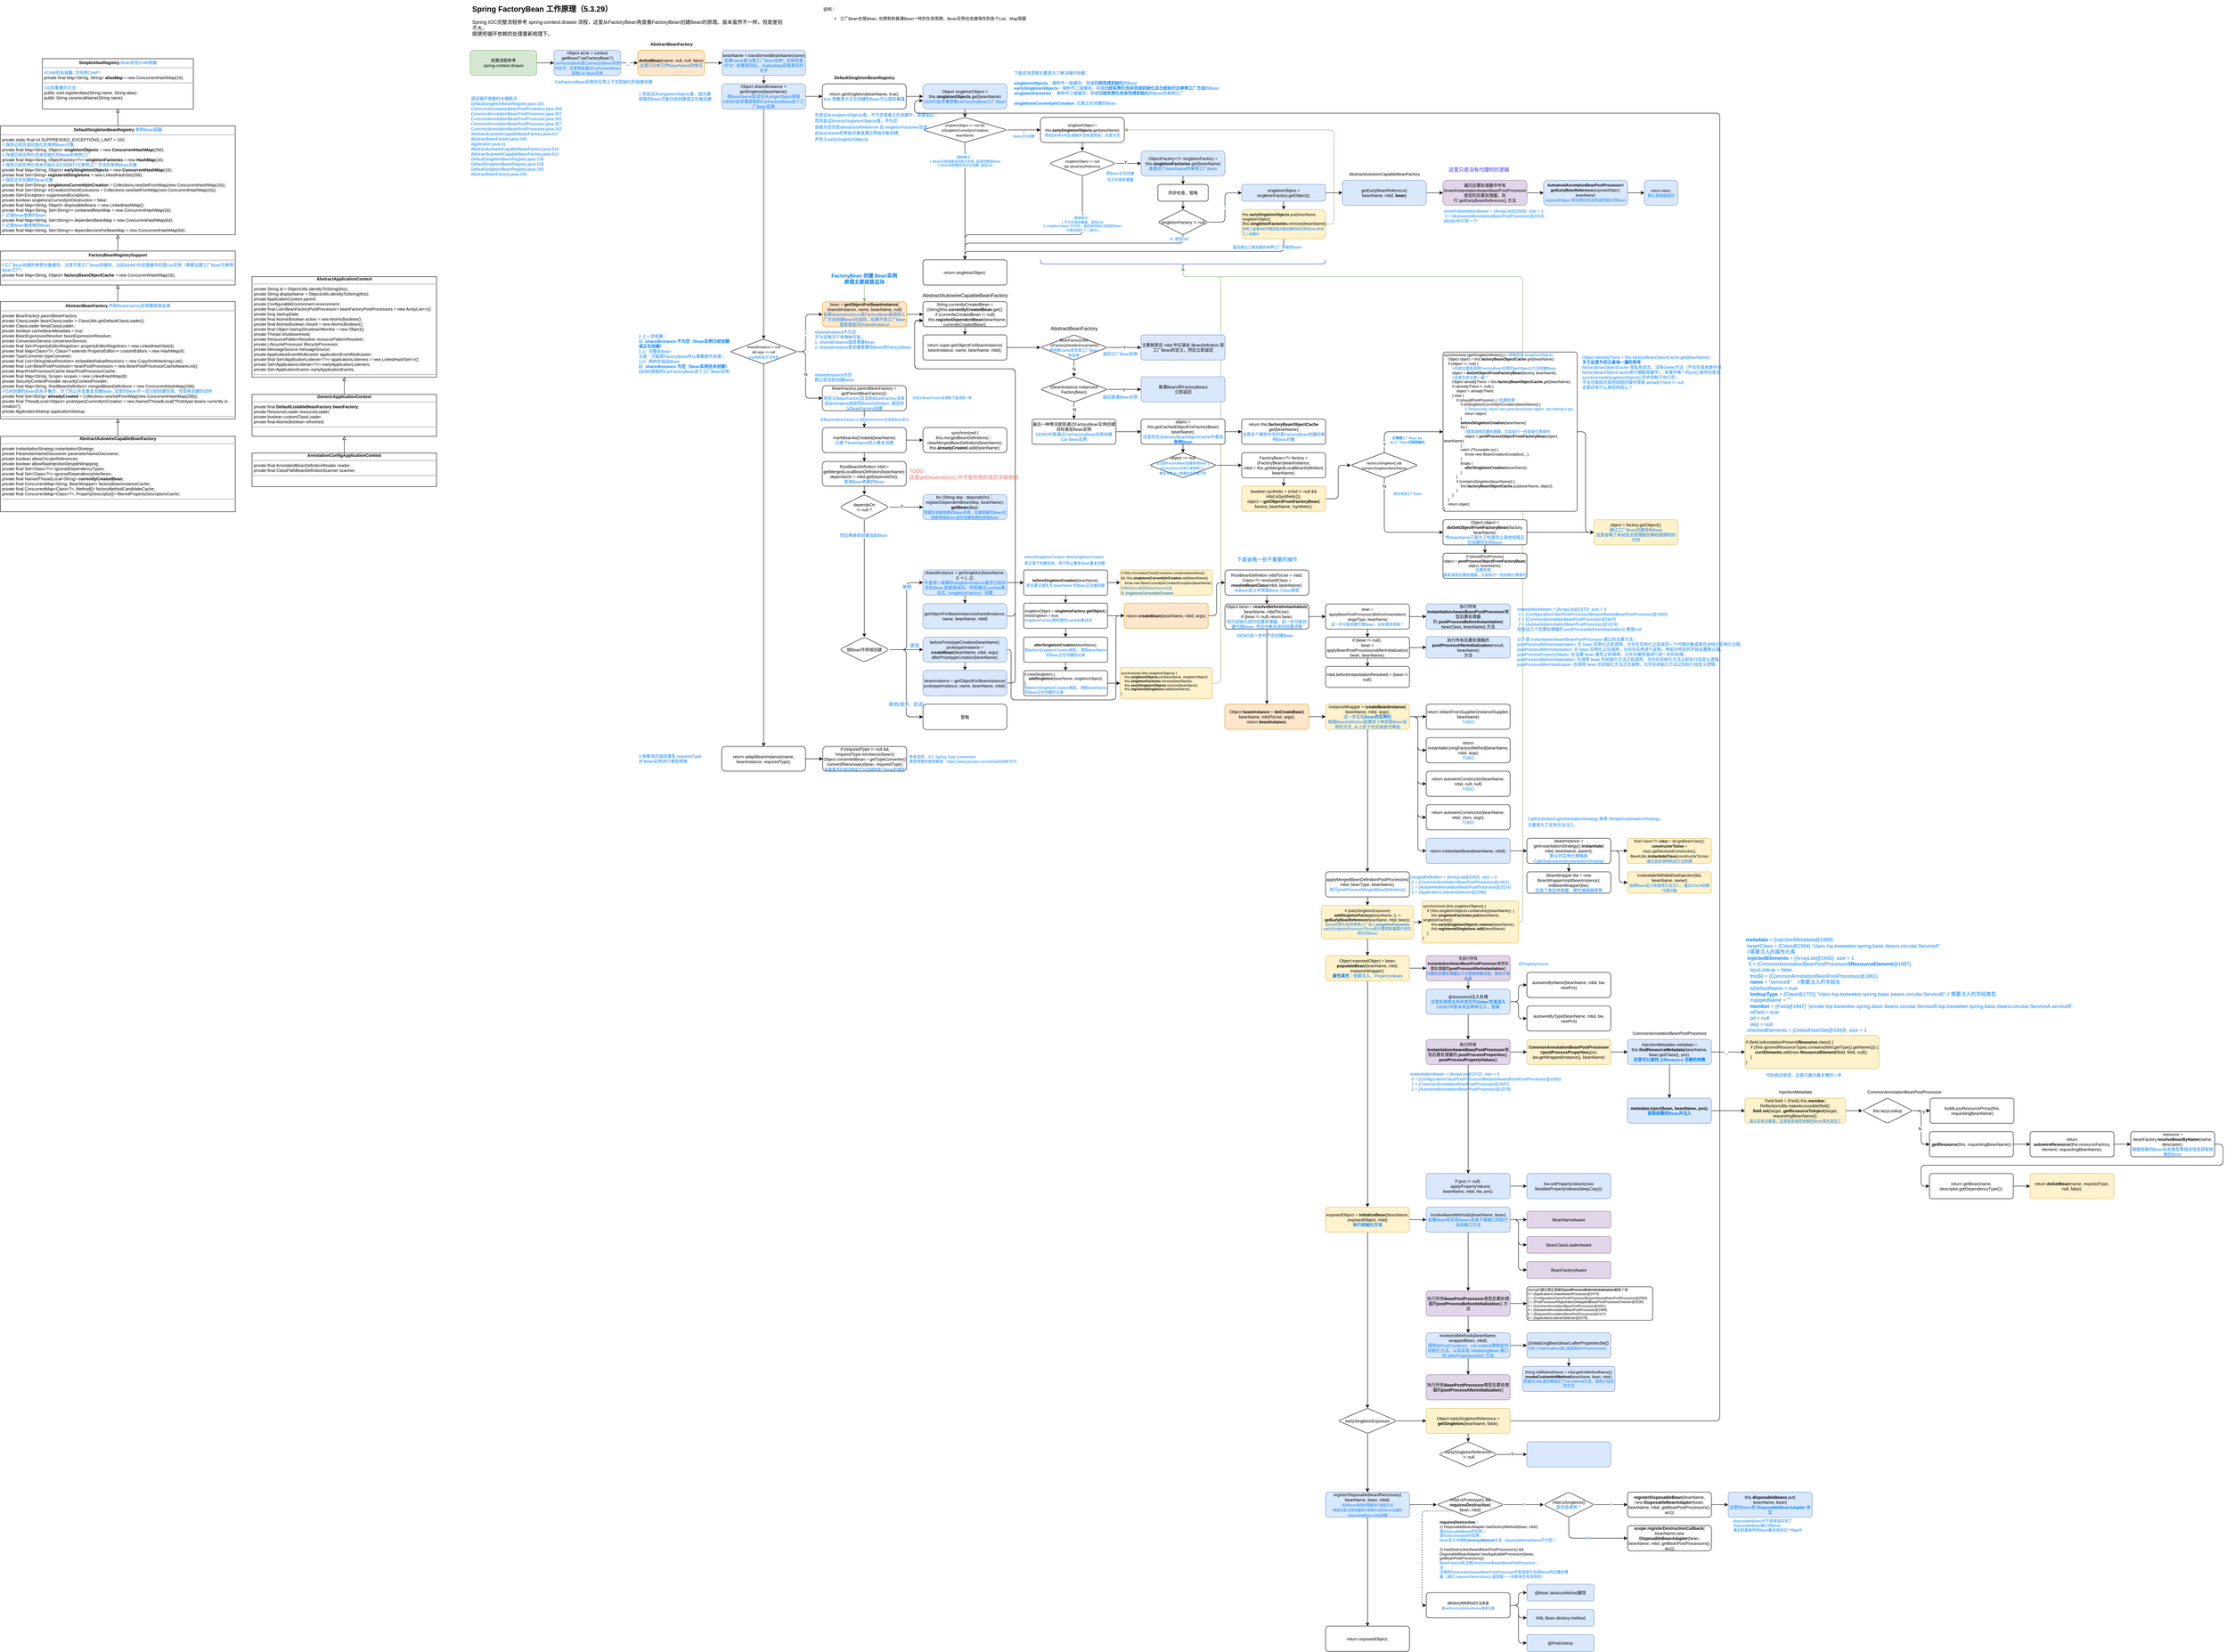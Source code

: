 <mxfile version="21.6.5" type="device">
  <diagram name="第 1 页" id="CV3swc8oUeR03U3lH2sZ">
    <mxGraphModel dx="2716" dy="651" grid="1" gridSize="10" guides="1" tooltips="1" connect="1" arrows="1" fold="1" page="1" pageScale="1" pageWidth="827" pageHeight="1169" math="0" shadow="0">
      <root>
        <mxCell id="0" />
        <mxCell id="1" parent="0" />
        <mxCell id="w4FkYv5Shg38tEnAdtc6-482" style="edgeStyle=orthogonalEdgeStyle;rounded=1;orthogonalLoop=1;jettySize=auto;html=1;exitX=1;exitY=0.5;exitDx=0;exitDy=0;entryX=0.1;entryY=0.5;entryDx=0;entryDy=0;fillColor=#d5e8d4;strokeColor=#82b366;entryPerimeter=0;" edge="1" parent="1" source="w4FkYv5Shg38tEnAdtc6-479" target="w4FkYv5Shg38tEnAdtc6-540">
          <mxGeometry relative="1" as="geometry">
            <Array as="points">
              <mxPoint x="1830" y="1630" />
              <mxPoint x="1830" y="660" />
              <mxPoint x="1740" y="660" />
            </Array>
          </mxGeometry>
        </mxCell>
        <mxCell id="w4FkYv5Shg38tEnAdtc6-455" style="edgeStyle=orthogonalEdgeStyle;rounded=1;orthogonalLoop=1;jettySize=auto;html=1;exitX=1;exitY=0.5;exitDx=0;exitDy=0;entryX=0.1;entryY=0.5;entryDx=0;entryDy=0;fillColor=#d5e8d4;strokeColor=#82b366;entryPerimeter=0;" edge="1" parent="1" source="w4FkYv5Shg38tEnAdtc6-453" target="w4FkYv5Shg38tEnAdtc6-540">
          <mxGeometry relative="1" as="geometry">
            <Array as="points">
              <mxPoint x="2550" y="2200" />
              <mxPoint x="2550" y="660" />
              <mxPoint x="1740" y="660" />
            </Array>
          </mxGeometry>
        </mxCell>
        <mxCell id="w4FkYv5Shg38tEnAdtc6-1" value="" style="edgeStyle=orthogonalEdgeStyle;rounded=1;orthogonalLoop=1;jettySize=auto;html=1;fontSize=9;fontColor=#007FFF;" edge="1" parent="1" source="w4FkYv5Shg38tEnAdtc6-2" target="w4FkYv5Shg38tEnAdtc6-5">
          <mxGeometry relative="1" as="geometry" />
        </mxCell>
        <mxCell id="w4FkYv5Shg38tEnAdtc6-2" value="&lt;font style=&quot;font-size: 10px&quot;&gt;&lt;b&gt;doGetBean&lt;/b&gt;(name, null, null, false)&lt;br&gt;&lt;font color=&quot;#007fff&quot;&gt;这里只分析只传beanName的情况&lt;/font&gt;&lt;br&gt;&lt;/font&gt;" style="rounded=1;whiteSpace=wrap;html=1;fontSize=10;fillColor=#ffe6cc;strokeColor=#d79b00;" vertex="1" parent="1">
          <mxGeometry x="440" y="120" width="159" height="60" as="geometry" />
        </mxCell>
        <mxCell id="w4FkYv5Shg38tEnAdtc6-3" value="&lt;font style=&quot;font-size: 10px;&quot; color=&quot;#000000&quot;&gt;&lt;b&gt;AbstractBeanFactory&lt;/b&gt;&lt;/font&gt;" style="text;html=1;align=center;verticalAlign=middle;resizable=0;points=[];autosize=1;strokeColor=none;fillColor=none;fontSize=9;fontColor=#007FFF;" vertex="1" parent="1">
          <mxGeometry x="459.5" y="90" width="120" height="30" as="geometry" />
        </mxCell>
        <mxCell id="w4FkYv5Shg38tEnAdtc6-4" value="" style="edgeStyle=orthogonalEdgeStyle;rounded=1;orthogonalLoop=1;jettySize=auto;html=1;fontSize=9;fontColor=#007FFF;" edge="1" parent="1" source="w4FkYv5Shg38tEnAdtc6-5" target="w4FkYv5Shg38tEnAdtc6-8">
          <mxGeometry relative="1" as="geometry" />
        </mxCell>
        <mxCell id="w4FkYv5Shg38tEnAdtc6-5" value="&lt;span&gt;beanName = transformedBeanName(name)&lt;br&gt;&lt;font color=&quot;#007fff&quot; style=&quot;font-size: 10px;&quot;&gt;如果name是&quot;&amp;amp;某工厂Bean名称“, 去掉前面的&quot;&amp;amp;&quot;, 如果是别名，从aliasMap获取真实的名字&lt;/font&gt;&lt;br&gt;&lt;/span&gt;" style="rounded=1;whiteSpace=wrap;html=1;fontSize=10;fillColor=#dae8fc;strokeColor=#6c8ebf;" vertex="1" parent="1">
          <mxGeometry x="641" y="120" width="199" height="60" as="geometry" />
        </mxCell>
        <mxCell id="w4FkYv5Shg38tEnAdtc6-6" value="" style="edgeStyle=orthogonalEdgeStyle;rounded=1;orthogonalLoop=1;jettySize=auto;html=1;fontSize=8;fontColor=#007FFF;" edge="1" parent="1" source="w4FkYv5Shg38tEnAdtc6-8" target="w4FkYv5Shg38tEnAdtc6-10">
          <mxGeometry relative="1" as="geometry" />
        </mxCell>
        <mxCell id="w4FkYv5Shg38tEnAdtc6-7" value="" style="edgeStyle=orthogonalEdgeStyle;rounded=1;orthogonalLoop=1;jettySize=auto;html=1;fontSize=8;fontColor=#007FFF;" edge="1" parent="1" source="w4FkYv5Shg38tEnAdtc6-8" target="w4FkYv5Shg38tEnAdtc6-14">
          <mxGeometry relative="1" as="geometry" />
        </mxCell>
        <mxCell id="w4FkYv5Shg38tEnAdtc6-8" value="&lt;font&gt;Object sharedInstance = getSingleton(beanName);&lt;br&gt;&lt;font color=&quot;#007fff&quot;&gt;按beanName尝试先从singleObject获取&lt;br&gt;DEMO此步骤获取的CarFactoryBean这个工厂Bean实例&lt;/font&gt;&lt;br&gt;&lt;/font&gt;" style="rounded=1;whiteSpace=wrap;html=1;fontSize=10;fillColor=#dae8fc;strokeColor=#6c8ebf;" vertex="1" parent="1">
          <mxGeometry x="640" y="200" width="200" height="60" as="geometry" />
        </mxCell>
        <mxCell id="w4FkYv5Shg38tEnAdtc6-216" value="" style="edgeStyle=orthogonalEdgeStyle;rounded=1;orthogonalLoop=1;jettySize=auto;html=1;" edge="1" parent="1" source="w4FkYv5Shg38tEnAdtc6-10" target="w4FkYv5Shg38tEnAdtc6-215">
          <mxGeometry relative="1" as="geometry" />
        </mxCell>
        <mxCell id="w4FkYv5Shg38tEnAdtc6-10" value="&lt;font&gt;return getSingleton(beanName, true);&lt;br&gt;&lt;font color=&quot;#007fff&quot;&gt;true 参数表示正在创建的Bean可以提前暴露&lt;/font&gt;&lt;br&gt;&lt;/font&gt;" style="rounded=1;whiteSpace=wrap;html=1;fontSize=10;" vertex="1" parent="1">
          <mxGeometry x="880" y="200" width="200" height="60" as="geometry" />
        </mxCell>
        <mxCell id="w4FkYv5Shg38tEnAdtc6-11" value="&lt;font style=&quot;font-size: 10px;&quot;&gt;Y&lt;/font&gt;" style="edgeStyle=orthogonalEdgeStyle;rounded=1;orthogonalLoop=1;jettySize=auto;html=1;fontSize=8;fontColor=#007FFF;entryX=0;entryY=0.5;entryDx=0;entryDy=0;" edge="1" parent="1" source="w4FkYv5Shg38tEnAdtc6-14" target="w4FkYv5Shg38tEnAdtc6-16">
          <mxGeometry x="-0.143" relative="1" as="geometry">
            <mxPoint x="921" y="819" as="targetPoint" />
            <Array as="points">
              <mxPoint x="840" y="839" />
              <mxPoint x="840" y="750" />
            </Array>
            <mxPoint as="offset" />
          </mxGeometry>
        </mxCell>
        <mxCell id="w4FkYv5Shg38tEnAdtc6-13" value="" style="edgeStyle=orthogonalEdgeStyle;rounded=1;orthogonalLoop=1;jettySize=auto;html=1;fontSize=8;fontColor=#007FFF;entryX=0.5;entryY=0;entryDx=0;entryDy=0;" edge="1" parent="1" source="w4FkYv5Shg38tEnAdtc6-14" target="w4FkYv5Shg38tEnAdtc6-22">
          <mxGeometry relative="1" as="geometry">
            <mxPoint x="740.0" y="1560" as="targetPoint" />
          </mxGeometry>
        </mxCell>
        <mxCell id="w4FkYv5Shg38tEnAdtc6-290" value="&lt;div style=&quot;font-size: 10px;&quot;&gt;&lt;br&gt;&lt;/div&gt;" style="edgeLabel;html=1;align=center;verticalAlign=middle;resizable=0;points=[];" vertex="1" connectable="0" parent="w4FkYv5Shg38tEnAdtc6-13">
          <mxGeometry x="-0.886" y="4" relative="1" as="geometry">
            <mxPoint x="67" y="20" as="offset" />
          </mxGeometry>
        </mxCell>
        <mxCell id="w4FkYv5Shg38tEnAdtc6-293" style="edgeStyle=orthogonalEdgeStyle;rounded=1;orthogonalLoop=1;jettySize=auto;html=1;exitX=1;exitY=0.5;exitDx=0;exitDy=0;entryX=0;entryY=0.5;entryDx=0;entryDy=0;" edge="1" parent="1" source="w4FkYv5Shg38tEnAdtc6-14" target="w4FkYv5Shg38tEnAdtc6-18">
          <mxGeometry relative="1" as="geometry">
            <Array as="points">
              <mxPoint x="840" y="839" />
              <mxPoint x="840" y="950" />
            </Array>
          </mxGeometry>
        </mxCell>
        <mxCell id="w4FkYv5Shg38tEnAdtc6-294" value="N" style="edgeLabel;html=1;align=center;verticalAlign=middle;resizable=0;points=[];" vertex="1" connectable="0" parent="w4FkYv5Shg38tEnAdtc6-293">
          <mxGeometry x="-0.14" relative="1" as="geometry">
            <mxPoint as="offset" />
          </mxGeometry>
        </mxCell>
        <mxCell id="w4FkYv5Shg38tEnAdtc6-14" value="&lt;font style=&quot;font-size: 8px&quot;&gt;sharedInstance != null &lt;br&gt;&amp;amp;&amp;amp; args == null&lt;br&gt;&lt;font color=&quot;#007fff&quot;&gt;args指构造方法传参&lt;/font&gt;&lt;br&gt;&lt;/font&gt;" style="rhombus;whiteSpace=wrap;html=1;fontSize=10;rounded=1;arcSize=10;" vertex="1" parent="1">
          <mxGeometry x="660" y="809" width="160" height="60" as="geometry" />
        </mxCell>
        <mxCell id="w4FkYv5Shg38tEnAdtc6-237" style="edgeStyle=orthogonalEdgeStyle;rounded=1;orthogonalLoop=1;jettySize=auto;html=1;exitX=1;exitY=0.5;exitDx=0;exitDy=0;entryX=0;entryY=0.5;entryDx=0;entryDy=0;" edge="1" parent="1" source="w4FkYv5Shg38tEnAdtc6-16" target="w4FkYv5Shg38tEnAdtc6-236">
          <mxGeometry relative="1" as="geometry" />
        </mxCell>
        <mxCell id="w4FkYv5Shg38tEnAdtc6-16" value="&lt;font&gt;bean = &lt;b&gt;getObjectForBeanInstance&lt;/b&gt;(&lt;br&gt;sharedInstance, name, beanName, null)&lt;br&gt;&lt;font color=&quot;#007fff&quot;&gt;如果sharedInstance是FactoryBean就调用工厂方法创建Bean并返回，如果不是工厂Bean就直接返回sharedInstance&lt;/font&gt;&lt;br&gt;&lt;/font&gt;" style="rounded=1;whiteSpace=wrap;html=1;fontSize=10;fillColor=#ffe6cc;strokeColor=#d79b00;" vertex="1" parent="1">
          <mxGeometry x="880" y="720" width="201" height="60" as="geometry" />
        </mxCell>
        <mxCell id="w4FkYv5Shg38tEnAdtc6-17" value="&lt;font style=&quot;font-size: 8px&quot;&gt;没有parentBeanFactory&amp;nbsp;|| 当前beanFactory包含此Bean定义&lt;br&gt;&lt;/font&gt;" style="edgeStyle=orthogonalEdgeStyle;rounded=1;orthogonalLoop=1;jettySize=auto;html=1;exitX=0.5;exitY=1;exitDx=0;exitDy=0;fontColor=#007FFF;" edge="1" parent="1" source="w4FkYv5Shg38tEnAdtc6-18" target="w4FkYv5Shg38tEnAdtc6-65">
          <mxGeometry relative="1" as="geometry">
            <mxPoint x="945.0" y="979" as="sourcePoint" />
          </mxGeometry>
        </mxCell>
        <mxCell id="w4FkYv5Shg38tEnAdtc6-18" value="&lt;font style=&quot;font-size: 10px;&quot;&gt;BeanFactory parentBeanFactory = getParentBeanFactory();&lt;br&gt;&lt;font color=&quot;#007fff&quot;&gt;&lt;span style=&quot;&quot;&gt;存在父BeanFactory&lt;/span&gt;&lt;span style=&quot;&quot;&gt;且当前BeanFactory没有此beanName指定的BeanDefinition, 就交给父BeanFactory创建&lt;/span&gt;&lt;/font&gt;&lt;br&gt;&lt;/font&gt;" style="rounded=1;whiteSpace=wrap;html=1;fontSize=10;" vertex="1" parent="1">
          <mxGeometry x="880" y="920" width="200" height="60" as="geometry" />
        </mxCell>
        <mxCell id="w4FkYv5Shg38tEnAdtc6-297" value="" style="edgeStyle=orthogonalEdgeStyle;rounded=1;orthogonalLoop=1;jettySize=auto;html=1;" edge="1" parent="1" source="w4FkYv5Shg38tEnAdtc6-22" target="w4FkYv5Shg38tEnAdtc6-296">
          <mxGeometry relative="1" as="geometry" />
        </mxCell>
        <mxCell id="w4FkYv5Shg38tEnAdtc6-22" value="&lt;font&gt;return adaptBeanInstance(name, beanInstance, requiredType);&lt;br&gt;&lt;/font&gt;" style="rounded=1;whiteSpace=wrap;html=1;fontSize=10;" vertex="1" parent="1">
          <mxGeometry x="640" y="1781" width="200" height="59" as="geometry" />
        </mxCell>
        <mxCell id="w4FkYv5Shg38tEnAdtc6-23" value="&lt;font style=&quot;font-size: 10px;&quot;&gt;下面这块逻辑主要是为了解决循环依赖：&lt;br&gt;&lt;br&gt;&lt;b&gt;singletonObjects&lt;/b&gt;：被称作一级缓存，存储&lt;b&gt;已经完成初始化&lt;/b&gt;的Bean&lt;br&gt;&lt;b&gt;earlySingletonObjects&lt;/b&gt;：被称作二级缓存，存储&lt;b&gt;已经实例化但未完成初始化且已经执行过单例工厂方法&lt;/b&gt;的Bean&lt;br&gt;&lt;b&gt;singletonFactories&lt;/b&gt;： 被称作三级缓存，存储&lt;b&gt;已经实例化但未完成初始化&lt;/b&gt;的Bean的单例工厂&lt;br&gt;&lt;br&gt;&lt;b&gt;singletonsCurrentlyInCreation&lt;/b&gt;: 记录正在创建的Bean&lt;br&gt;&lt;/font&gt;" style="text;html=1;strokeColor=none;fillColor=none;align=left;verticalAlign=middle;whiteSpace=wrap;rounded=0;fontSize=8;fontColor=#007FFF;" vertex="1" parent="1">
          <mxGeometry x="1335" y="160" width="545" height="100" as="geometry" />
        </mxCell>
        <mxCell id="w4FkYv5Shg38tEnAdtc6-24" value="Y&lt;br&gt;Bean正在创建" style="edgeStyle=orthogonalEdgeStyle;rounded=1;orthogonalLoop=1;jettySize=auto;html=1;fontSize=8;fontColor=#007FFF;" edge="1" parent="1" source="w4FkYv5Shg38tEnAdtc6-26" target="w4FkYv5Shg38tEnAdtc6-28">
          <mxGeometry y="-10" relative="1" as="geometry">
            <mxPoint as="offset" />
          </mxGeometry>
        </mxCell>
        <mxCell id="w4FkYv5Shg38tEnAdtc6-25" value="N&lt;br&gt;两种情况：&lt;br&gt;1 Bean已经创建且初始化完成, 返回完整态Bean&lt;br&gt;2 Bean未创建且未正在创建, 返回null" style="edgeStyle=orthogonalEdgeStyle;rounded=1;orthogonalLoop=1;jettySize=auto;html=1;exitX=0.5;exitY=1;exitDx=0;exitDy=0;entryX=0.5;entryY=0;entryDx=0;entryDy=0;fontSize=8;fontColor=#007FFF;" edge="1" parent="1" source="w4FkYv5Shg38tEnAdtc6-26" target="w4FkYv5Shg38tEnAdtc6-30">
          <mxGeometry x="-0.714" relative="1" as="geometry">
            <Array as="points">
              <mxPoint x="1220" y="380" />
              <mxPoint x="1220" y="380" />
            </Array>
            <mxPoint as="offset" />
          </mxGeometry>
        </mxCell>
        <mxCell id="w4FkYv5Shg38tEnAdtc6-26" value="&lt;font style=&quot;font-size: 8px&quot;&gt;singletonObject == null &amp;amp;&amp;amp; &lt;br&gt;isSingletonCurrentlyInCreation(&lt;br&gt;beanName)&lt;/font&gt;" style="rhombus;whiteSpace=wrap;html=1;fontSize=10;rounded=1;arcSize=12;" vertex="1" parent="1">
          <mxGeometry x="1120" y="280" width="200" height="60" as="geometry" />
        </mxCell>
        <mxCell id="w4FkYv5Shg38tEnAdtc6-27" value="" style="edgeStyle=orthogonalEdgeStyle;rounded=1;orthogonalLoop=1;jettySize=auto;html=1;fontSize=9;fontColor=#007FFF;" edge="1" parent="1" source="w4FkYv5Shg38tEnAdtc6-28" target="w4FkYv5Shg38tEnAdtc6-33">
          <mxGeometry relative="1" as="geometry" />
        </mxCell>
        <mxCell id="w4FkYv5Shg38tEnAdtc6-28" value="&lt;font style=&quot;font-size: 9px&quot;&gt;singletonObject = this.&lt;b&gt;earlySingletonObjects&lt;/b&gt;.get(beanName)&lt;br&gt;&lt;font color=&quot;#007fff&quot;&gt;测试DEMO中此容器并没有使用到，总是为空&lt;/font&gt;&lt;br&gt;&lt;/font&gt;" style="whiteSpace=wrap;html=1;fontSize=10;rounded=1;arcSize=16;" vertex="1" parent="1">
          <mxGeometry x="1400" y="280" width="200" height="60" as="geometry" />
        </mxCell>
        <mxCell id="w4FkYv5Shg38tEnAdtc6-30" value="return singletonObject;" style="whiteSpace=wrap;html=1;fontSize=10;rounded=1;arcSize=10;" vertex="1" parent="1">
          <mxGeometry x="1120" y="620" width="200" height="60" as="geometry" />
        </mxCell>
        <mxCell id="w4FkYv5Shg38tEnAdtc6-31" value="N&lt;br&gt;两种情况：&lt;br&gt;1 不允许提前暴露，返回null;&lt;br&gt;2&amp;nbsp;singletonObject 不为空，返回未初始化完成的Bean&lt;br&gt;（可能初始化了一部分）。" style="edgeStyle=orthogonalEdgeStyle;rounded=1;orthogonalLoop=1;jettySize=auto;html=1;exitX=0.5;exitY=1;exitDx=0;exitDy=0;entryX=0.5;entryY=0;entryDx=0;entryDy=0;fontSize=8;fontColor=#007FFF;" edge="1" parent="1" source="w4FkYv5Shg38tEnAdtc6-33" target="w4FkYv5Shg38tEnAdtc6-30">
          <mxGeometry x="-0.542" relative="1" as="geometry">
            <Array as="points">
              <mxPoint x="1500" y="560" />
              <mxPoint x="1220" y="560" />
            </Array>
            <mxPoint as="offset" />
          </mxGeometry>
        </mxCell>
        <mxCell id="w4FkYv5Shg38tEnAdtc6-32" style="edgeStyle=orthogonalEdgeStyle;rounded=1;orthogonalLoop=1;jettySize=auto;html=1;exitX=1;exitY=0.5;exitDx=0;exitDy=0;entryX=0;entryY=0.5;entryDx=0;entryDy=0;fontSize=8;fontColor=#007FFF;" edge="1" parent="1" source="w4FkYv5Shg38tEnAdtc6-33" target="w4FkYv5Shg38tEnAdtc6-35">
          <mxGeometry relative="1" as="geometry" />
        </mxCell>
        <mxCell id="w4FkYv5Shg38tEnAdtc6-223" value="Y" style="edgeLabel;html=1;align=center;verticalAlign=middle;resizable=0;points=[];" vertex="1" connectable="0" parent="w4FkYv5Shg38tEnAdtc6-32">
          <mxGeometry x="-0.233" y="3" relative="1" as="geometry">
            <mxPoint as="offset" />
          </mxGeometry>
        </mxCell>
        <mxCell id="w4FkYv5Shg38tEnAdtc6-33" value="&lt;font style=&quot;font-size: 8px&quot;&gt;singletonObject == null &lt;br&gt;&amp;amp;&amp;amp; allowEarlyReference&lt;/font&gt;" style="rhombus;whiteSpace=wrap;html=1;fontSize=10;rounded=1;arcSize=16;" vertex="1" parent="1">
          <mxGeometry x="1420" y="360" width="160" height="60" as="geometry" />
        </mxCell>
        <mxCell id="w4FkYv5Shg38tEnAdtc6-525" style="edgeStyle=orthogonalEdgeStyle;rounded=1;orthogonalLoop=1;jettySize=auto;html=1;exitX=0.5;exitY=1;exitDx=0;exitDy=0;" edge="1" parent="1" source="w4FkYv5Shg38tEnAdtc6-35" target="w4FkYv5Shg38tEnAdtc6-524">
          <mxGeometry relative="1" as="geometry" />
        </mxCell>
        <mxCell id="w4FkYv5Shg38tEnAdtc6-35" value="&lt;font size=&quot;1&quot;&gt;ObjectFactory&amp;lt;?&amp;gt; singletonFactory = this.&lt;b&gt;singletonFactories&lt;/b&gt;.get(beanName)&lt;br&gt;&lt;font color=&quot;#007fff&quot;&gt;查看这个beanName的单例工厂Bean&lt;/font&gt;&lt;br&gt;&lt;/font&gt;" style="whiteSpace=wrap;html=1;fontSize=10;rounded=1;arcSize=16;fillColor=#dae8fc;strokeColor=#6c8ebf;" vertex="1" parent="1">
          <mxGeometry x="1640" y="360" width="200" height="60" as="geometry" />
        </mxCell>
        <mxCell id="w4FkYv5Shg38tEnAdtc6-36" value="Y" style="edgeStyle=orthogonalEdgeStyle;rounded=1;orthogonalLoop=1;jettySize=auto;html=1;exitX=1;exitY=0.5;exitDx=0;exitDy=0;entryX=0;entryY=0.5;entryDx=0;entryDy=0;fontSize=8;fontColor=#007FFF;" edge="1" parent="1" source="w4FkYv5Shg38tEnAdtc6-38" target="w4FkYv5Shg38tEnAdtc6-527">
          <mxGeometry relative="1" as="geometry" />
        </mxCell>
        <mxCell id="w4FkYv5Shg38tEnAdtc6-37" value="N, 返回null" style="edgeStyle=orthogonalEdgeStyle;rounded=1;orthogonalLoop=1;jettySize=auto;html=1;exitX=0.5;exitY=1;exitDx=0;exitDy=0;entryX=0.5;entryY=0;entryDx=0;entryDy=0;fontSize=9;fontColor=#007FFF;" edge="1" parent="1" source="w4FkYv5Shg38tEnAdtc6-38" target="w4FkYv5Shg38tEnAdtc6-30">
          <mxGeometry x="-0.966" y="-10" relative="1" as="geometry">
            <Array as="points">
              <mxPoint x="1740" y="580" />
              <mxPoint x="1220" y="580" />
            </Array>
            <mxPoint as="offset" />
          </mxGeometry>
        </mxCell>
        <mxCell id="w4FkYv5Shg38tEnAdtc6-38" value="singletonFactory != null" style="rhombus;whiteSpace=wrap;html=1;fontSize=10;rounded=1;arcSize=10;" vertex="1" parent="1">
          <mxGeometry x="1680" y="500" width="120" height="60" as="geometry" />
        </mxCell>
        <mxCell id="w4FkYv5Shg38tEnAdtc6-39" value="返回通过三级别缓存单例工厂获取的bean" style="edgeStyle=orthogonalEdgeStyle;rounded=1;orthogonalLoop=1;jettySize=auto;html=1;exitX=0.5;exitY=1;exitDx=0;exitDy=0;entryX=0.5;entryY=0;entryDx=0;entryDy=0;fontSize=9;fontColor=#007FFF;" edge="1" parent="1" source="w4FkYv5Shg38tEnAdtc6-40" target="w4FkYv5Shg38tEnAdtc6-30">
          <mxGeometry x="-0.827" y="-10" relative="1" as="geometry">
            <mxPoint as="offset" />
            <Array as="points">
              <mxPoint x="1980" y="600" />
              <mxPoint x="1220" y="600" />
            </Array>
          </mxGeometry>
        </mxCell>
        <mxCell id="w4FkYv5Shg38tEnAdtc6-523" style="edgeStyle=orthogonalEdgeStyle;rounded=1;orthogonalLoop=1;jettySize=auto;html=1;exitX=1;exitY=0.5;exitDx=0;exitDy=0;entryX=1;entryY=0.5;entryDx=0;entryDy=0;fillColor=#d5e8d4;strokeColor=#82b366;" edge="1" parent="1" source="w4FkYv5Shg38tEnAdtc6-40" target="w4FkYv5Shg38tEnAdtc6-28">
          <mxGeometry relative="1" as="geometry" />
        </mxCell>
        <mxCell id="w4FkYv5Shg38tEnAdtc6-40" value="&lt;div style=&quot;font-size: 9px&quot;&gt;&lt;span style=&quot;background-color: initial;&quot;&gt;this.&lt;/span&gt;&lt;b style=&quot;background-color: initial;&quot;&gt;earlySingletonObjects&lt;/b&gt;&lt;span style=&quot;background-color: initial;&quot;&gt;.put(beanName, singletonObject);&lt;/span&gt;&lt;br&gt;&lt;/div&gt;&lt;div&gt;&lt;font&gt;&lt;font size=&quot;1&quot;&gt;this.&lt;b&gt;singletonFactories&lt;/b&gt;.remove(beanName)&lt;/font&gt;&lt;br&gt;&lt;font color=&quot;#007fff&quot; style=&quot;font-size: 8px&quot;&gt;使用三级缓存的早期包装对象创建的纯洁态的bean并存入二级缓存&lt;/font&gt;&lt;br&gt;&lt;/font&gt;&lt;/div&gt;" style="whiteSpace=wrap;html=1;fontSize=10;rounded=1;arcSize=16;align=left;fillColor=#fff2cc;strokeColor=#d6b656;" vertex="1" parent="1">
          <mxGeometry x="1880" y="500" width="200" height="70" as="geometry" />
        </mxCell>
        <mxCell id="w4FkYv5Shg38tEnAdtc6-45" value="&lt;font style=&quot;font-size: 9px;&quot;&gt;参考官网：3.5. Spring Type Conversion&lt;br&gt;类型转换的使用案例：https://www.jianshu.com/p/0a484d887b75&lt;/font&gt;" style="text;html=1;align=left;verticalAlign=middle;resizable=0;points=[];autosize=1;strokeColor=none;fillColor=none;fontSize=8;fontColor=#007FFF;" vertex="1" parent="1">
          <mxGeometry x="1085" y="1790.5" width="280" height="40" as="geometry" />
        </mxCell>
        <mxCell id="w4FkYv5Shg38tEnAdtc6-46" value="&lt;font style=&quot;font-size: 10px;&quot;&gt;2 上一步结果：&lt;br&gt;&lt;b&gt;1）sharedInstance 不为空（Bean实例已经创建或正在创建）&lt;br&gt;&lt;/b&gt;&lt;span style=&quot;&quot;&gt;1.1）完整态Bean &lt;/span&gt;&lt;br&gt;&lt;span style=&quot;&quot;&gt;注意：可能是FactoryBean所以需要额外处理；&lt;/span&gt;&lt;br&gt;&lt;span style=&quot;&quot;&gt;1.2）两种半成品Bean&lt;/span&gt;&lt;br&gt;&lt;b&gt;&lt;span style=&quot;&quot;&gt;2）&lt;/span&gt;sharedInstance 为空（Bean实例还未创建）&lt;br&gt;&lt;/b&gt;&lt;span style=&quot;&quot;&gt;DEMO获取的CarFactoryBean这个工厂Bean实例&lt;/span&gt;&lt;br&gt;&lt;/font&gt;" style="text;html=1;strokeColor=none;fillColor=none;align=left;verticalAlign=middle;whiteSpace=wrap;rounded=0;fontSize=8;fontColor=#007FFF;" vertex="1" parent="1">
          <mxGeometry x="440" y="783.25" width="220" height="121.5" as="geometry" />
        </mxCell>
        <mxCell id="w4FkYv5Shg38tEnAdtc6-47" value="" style="edgeStyle=orthogonalEdgeStyle;rounded=1;orthogonalLoop=1;jettySize=auto;html=1;entryX=0.5;entryY=0;entryDx=0;entryDy=0;" edge="1" parent="1" source="w4FkYv5Shg38tEnAdtc6-48" target="w4FkYv5Shg38tEnAdtc6-51">
          <mxGeometry relative="1" as="geometry">
            <mxPoint x="960" y="1150" as="targetPoint" />
          </mxGeometry>
        </mxCell>
        <mxCell id="w4FkYv5Shg38tEnAdtc6-48" value="&lt;font&gt;RootBeanDefinition mbd = getMergedLocalBeanDefinition(beanName);&lt;br&gt;&lt;div&gt;dependsOn = mbd.getDependsOn();&lt;/div&gt;&lt;div&gt;&lt;font color=&quot;#007fff&quot;&gt;查询Bean依赖的Bean&lt;/font&gt;&lt;br&gt;&lt;/div&gt;&lt;/font&gt;" style="rounded=1;whiteSpace=wrap;html=1;fontSize=10;" vertex="1" parent="1">
          <mxGeometry x="880" y="1101" width="200" height="59" as="geometry" />
        </mxCell>
        <mxCell id="w4FkYv5Shg38tEnAdtc6-49" value="" style="edgeStyle=orthogonalEdgeStyle;rounded=1;orthogonalLoop=1;jettySize=auto;html=1;" edge="1" parent="1" source="w4FkYv5Shg38tEnAdtc6-51" target="w4FkYv5Shg38tEnAdtc6-55">
          <mxGeometry relative="1" as="geometry" />
        </mxCell>
        <mxCell id="w4FkYv5Shg38tEnAdtc6-301" value="&lt;font color=&quot;#007fff&quot; style=&quot;font-size: 10px;&quot;&gt;然后再继续创建当前Bean&lt;/font&gt;" style="edgeLabel;html=1;align=center;verticalAlign=middle;resizable=0;points=[];" vertex="1" connectable="0" parent="w4FkYv5Shg38tEnAdtc6-49">
          <mxGeometry x="-0.735" y="-1" relative="1" as="geometry">
            <mxPoint x="-1" as="offset" />
          </mxGeometry>
        </mxCell>
        <mxCell id="w4FkYv5Shg38tEnAdtc6-50" style="edgeStyle=orthogonalEdgeStyle;rounded=1;orthogonalLoop=1;jettySize=auto;html=1;exitX=1;exitY=0.5;exitDx=0;exitDy=0;entryX=0;entryY=0.5;entryDx=0;entryDy=0;" edge="1" parent="1" source="w4FkYv5Shg38tEnAdtc6-51" target="w4FkYv5Shg38tEnAdtc6-57">
          <mxGeometry relative="1" as="geometry" />
        </mxCell>
        <mxCell id="w4FkYv5Shg38tEnAdtc6-300" value="Y" style="edgeLabel;html=1;align=center;verticalAlign=middle;resizable=0;points=[];" vertex="1" connectable="0" parent="w4FkYv5Shg38tEnAdtc6-50">
          <mxGeometry x="-0.281" y="2" relative="1" as="geometry">
            <mxPoint as="offset" />
          </mxGeometry>
        </mxCell>
        <mxCell id="w4FkYv5Shg38tEnAdtc6-51" value="dependsOn &lt;br&gt;!= null ?" style="rhombus;whiteSpace=wrap;html=1;fontSize=10;rounded=1;" vertex="1" parent="1">
          <mxGeometry x="920" y="1180" width="120" height="60" as="geometry" />
        </mxCell>
        <mxCell id="w4FkYv5Shg38tEnAdtc6-52" value="&lt;font color=&quot;#007fff&quot;&gt;单例&lt;/font&gt;" style="edgeStyle=orthogonalEdgeStyle;rounded=1;orthogonalLoop=1;jettySize=auto;html=1;exitX=1;exitY=0.5;exitDx=0;exitDy=0;entryX=0;entryY=0.5;entryDx=0;entryDy=0;" edge="1" parent="1" source="w4FkYv5Shg38tEnAdtc6-55" target="w4FkYv5Shg38tEnAdtc6-60">
          <mxGeometry x="0.592" relative="1" as="geometry">
            <Array as="points">
              <mxPoint x="1081" y="1550" />
              <mxPoint x="1081" y="1390" />
            </Array>
            <mxPoint as="offset" />
          </mxGeometry>
        </mxCell>
        <mxCell id="w4FkYv5Shg38tEnAdtc6-53" value="原型" style="edgeStyle=orthogonalEdgeStyle;rounded=1;orthogonalLoop=1;jettySize=auto;html=1;exitX=1;exitY=0.5;exitDx=0;exitDy=0;entryX=0;entryY=0.5;entryDx=0;entryDy=0;fontColor=#007FFF;" edge="1" parent="1" source="w4FkYv5Shg38tEnAdtc6-55" target="w4FkYv5Shg38tEnAdtc6-61">
          <mxGeometry x="0.5" y="10" relative="1" as="geometry">
            <Array as="points">
              <mxPoint x="1060" y="1550" />
              <mxPoint x="1060" y="1550" />
            </Array>
            <mxPoint as="offset" />
          </mxGeometry>
        </mxCell>
        <mxCell id="w4FkYv5Shg38tEnAdtc6-54" value="其他(请求、会话)" style="edgeStyle=orthogonalEdgeStyle;rounded=1;orthogonalLoop=1;jettySize=auto;html=1;exitX=1;exitY=0.5;exitDx=0;exitDy=0;entryX=0;entryY=0.5;entryDx=0;entryDy=0;fontColor=#007FFF;" edge="1" parent="1" source="w4FkYv5Shg38tEnAdtc6-55" target="w4FkYv5Shg38tEnAdtc6-306">
          <mxGeometry x="0.414" relative="1" as="geometry">
            <Array as="points">
              <mxPoint x="1080" y="1550" />
              <mxPoint x="1080" y="1711" />
            </Array>
            <mxPoint as="offset" />
          </mxGeometry>
        </mxCell>
        <mxCell id="w4FkYv5Shg38tEnAdtc6-55" value="按Bean作用域创建" style="rhombus;whiteSpace=wrap;html=1;fontSize=10;rounded=1;" vertex="1" parent="1">
          <mxGeometry x="920" y="1520" width="120" height="60" as="geometry" />
        </mxCell>
        <mxCell id="w4FkYv5Shg38tEnAdtc6-57" value="&lt;font&gt;for (String dep : dependsOn)：&lt;br&gt;&lt;div&gt;registerDependentBean(dep, beanName);&lt;/div&gt;&lt;div&gt;&lt;b&gt;getBean&lt;/b&gt;(dep);&lt;/div&gt;&lt;div&gt;&lt;font style=&quot;font-size: 9px;&quot; color=&quot;#007fff&quot;&gt;需要先创建依赖的Bean实例，如果依赖的Bean还依赖其他Bean,就先创建依赖的其他Bean&lt;/font&gt;&lt;/div&gt;&lt;/font&gt;" style="rounded=1;whiteSpace=wrap;html=1;fontSize=10;fillColor=#dae8fc;strokeColor=#6c8ebf;" vertex="1" parent="1">
          <mxGeometry x="1120" y="1180" width="200" height="60" as="geometry" />
        </mxCell>
        <mxCell id="w4FkYv5Shg38tEnAdtc6-58" style="edgeStyle=orthogonalEdgeStyle;rounded=1;orthogonalLoop=1;jettySize=auto;html=1;exitX=0.5;exitY=1;exitDx=0;exitDy=0;entryX=0.5;entryY=0;entryDx=0;entryDy=0;fontSize=8;fontColor=#007FFF;" edge="1" parent="1" source="w4FkYv5Shg38tEnAdtc6-60" target="w4FkYv5Shg38tEnAdtc6-72">
          <mxGeometry relative="1" as="geometry" />
        </mxCell>
        <mxCell id="w4FkYv5Shg38tEnAdtc6-59" value="" style="edgeStyle=orthogonalEdgeStyle;rounded=1;orthogonalLoop=1;jettySize=auto;html=1;fontSize=8;fontColor=#007FFF;strokeColor=#000000;entryX=0;entryY=0.5;entryDx=0;entryDy=0;" edge="1" parent="1" source="w4FkYv5Shg38tEnAdtc6-60" target="w4FkYv5Shg38tEnAdtc6-446">
          <mxGeometry relative="1" as="geometry" />
        </mxCell>
        <mxCell id="w4FkYv5Shg38tEnAdtc6-60" value="&lt;font&gt;sharedInstance = getSingleton(beanName, () -&amp;gt; {...});&lt;br&gt;&lt;font style=&quot;font-size: 10px;&quot; color=&quot;#007fff&quot;&gt;先查询一级缓存singletonObjects是否已经存在此Bean,是直接返回，否则通过Lambda表达式（singletonFactory）创建&lt;/font&gt;&lt;br&gt;&lt;/font&gt;" style="rounded=1;whiteSpace=wrap;html=1;fontSize=10;fillColor=#dae8fc;strokeColor=#6c8ebf;" vertex="1" parent="1">
          <mxGeometry x="1120" y="1360" width="200" height="60" as="geometry" />
        </mxCell>
        <mxCell id="w4FkYv5Shg38tEnAdtc6-305" style="edgeStyle=orthogonalEdgeStyle;rounded=1;orthogonalLoop=1;jettySize=auto;html=1;exitX=1;exitY=0.5;exitDx=0;exitDy=0;entryX=0;entryY=0.5;entryDx=0;entryDy=0;" edge="1" parent="1" source="w4FkYv5Shg38tEnAdtc6-61" target="w4FkYv5Shg38tEnAdtc6-76">
          <mxGeometry relative="1" as="geometry">
            <Array as="points">
              <mxPoint x="1330" y="1550" />
              <mxPoint x="1330" y="1670" />
              <mxPoint x="1580" y="1670" />
              <mxPoint x="1580" y="1469" />
            </Array>
          </mxGeometry>
        </mxCell>
        <mxCell id="w4FkYv5Shg38tEnAdtc6-307" style="edgeStyle=orthogonalEdgeStyle;rounded=1;orthogonalLoop=1;jettySize=auto;html=1;exitX=0.5;exitY=1;exitDx=0;exitDy=0;entryX=0.5;entryY=0;entryDx=0;entryDy=0;" edge="1" parent="1" source="w4FkYv5Shg38tEnAdtc6-61" target="w4FkYv5Shg38tEnAdtc6-62">
          <mxGeometry relative="1" as="geometry" />
        </mxCell>
        <mxCell id="w4FkYv5Shg38tEnAdtc6-61" value="&lt;font&gt;beforePrototypeCreation(beanName);&lt;br&gt;prototypeInstance = &lt;b&gt;createBean&lt;/b&gt;(beanName, mbd, args);&lt;br&gt;afterPrototypeCreation(beanName);&lt;br&gt;&lt;/font&gt;" style="rounded=1;whiteSpace=wrap;html=1;fontSize=10;fillColor=#dae8fc;strokeColor=#6c8ebf;" vertex="1" parent="1">
          <mxGeometry x="1120" y="1520" width="200" height="60" as="geometry" />
        </mxCell>
        <mxCell id="w4FkYv5Shg38tEnAdtc6-308" style="edgeStyle=orthogonalEdgeStyle;rounded=1;orthogonalLoop=1;jettySize=auto;html=1;exitX=1;exitY=0.5;exitDx=0;exitDy=0;entryX=0;entryY=0.75;entryDx=0;entryDy=0;" edge="1" parent="1" source="w4FkYv5Shg38tEnAdtc6-62" target="w4FkYv5Shg38tEnAdtc6-236">
          <mxGeometry relative="1" as="geometry">
            <Array as="points">
              <mxPoint x="1340" y="1630" />
              <mxPoint x="1340" y="880" />
              <mxPoint x="1100" y="880" />
              <mxPoint x="1100" y="765" />
            </Array>
          </mxGeometry>
        </mxCell>
        <mxCell id="w4FkYv5Shg38tEnAdtc6-62" value="&lt;font&gt;beanInstance = getObjectForBeanInstance(&lt;br&gt;prototypeInstance, name, beanName, mbd);&lt;br&gt;&lt;/font&gt;" style="rounded=1;whiteSpace=wrap;html=1;fontSize=10;fillColor=#dae8fc;strokeColor=#6c8ebf;" vertex="1" parent="1">
          <mxGeometry x="1120" y="1599" width="200" height="61" as="geometry" />
        </mxCell>
        <mxCell id="w4FkYv5Shg38tEnAdtc6-63" value="" style="edgeStyle=orthogonalEdgeStyle;rounded=1;orthogonalLoop=1;jettySize=auto;html=1;" edge="1" parent="1" source="w4FkYv5Shg38tEnAdtc6-65" target="w4FkYv5Shg38tEnAdtc6-66">
          <mxGeometry relative="1" as="geometry" />
        </mxCell>
        <mxCell id="w4FkYv5Shg38tEnAdtc6-64" style="edgeStyle=orthogonalEdgeStyle;rounded=1;orthogonalLoop=1;jettySize=auto;html=1;exitX=0.5;exitY=1;exitDx=0;exitDy=0;entryX=0.5;entryY=0;entryDx=0;entryDy=0;fontColor=#007FFF;" edge="1" parent="1" source="w4FkYv5Shg38tEnAdtc6-65" target="w4FkYv5Shg38tEnAdtc6-48">
          <mxGeometry relative="1" as="geometry" />
        </mxCell>
        <mxCell id="w4FkYv5Shg38tEnAdtc6-65" value="&lt;font&gt;markBeanAsCreated(beanName)&lt;br&gt;&lt;font color=&quot;#007fff&quot;&gt;记录下beanName防止重复创建&lt;/font&gt;&lt;br&gt;&lt;/font&gt;" style="rounded=1;whiteSpace=wrap;html=1;fontSize=10;" vertex="1" parent="1">
          <mxGeometry x="880" y="1020" width="200" height="60" as="geometry" />
        </mxCell>
        <mxCell id="w4FkYv5Shg38tEnAdtc6-66" value="&lt;font&gt;&lt;div&gt;synchronized (&lt;/div&gt;&lt;div&gt;this.mergedBeanDefinitions)：&amp;nbsp;&lt;br&gt;&lt;/div&gt;&lt;div&gt;clearMergedBeanDefinition(beanName);&lt;/div&gt;&lt;div&gt;this.&lt;b&gt;alreadyCreated&lt;/b&gt;.add(beanName);&lt;/div&gt;&lt;/font&gt;" style="rounded=1;whiteSpace=wrap;html=1;fontSize=10;" vertex="1" parent="1">
          <mxGeometry x="1120" y="1020" width="200" height="60" as="geometry" />
        </mxCell>
        <mxCell id="w4FkYv5Shg38tEnAdtc6-67" value="交给父BeanFactory处理和下面流程一样" style="text;html=1;align=center;verticalAlign=middle;resizable=0;points=[];autosize=1;strokeColor=none;fillColor=none;fontSize=8;fontColor=#007FFF;" vertex="1" parent="1">
          <mxGeometry x="1085" y="939" width="160" height="20" as="geometry" />
        </mxCell>
        <mxCell id="w4FkYv5Shg38tEnAdtc6-304" style="edgeStyle=orthogonalEdgeStyle;rounded=1;orthogonalLoop=1;jettySize=auto;html=1;exitX=1;exitY=0.5;exitDx=0;exitDy=0;entryX=0;entryY=0.75;entryDx=0;entryDy=0;" edge="1" parent="1" source="w4FkYv5Shg38tEnAdtc6-72" target="w4FkYv5Shg38tEnAdtc6-236">
          <mxGeometry relative="1" as="geometry">
            <Array as="points">
              <mxPoint x="1340" y="1470" />
              <mxPoint x="1340" y="880" />
              <mxPoint x="1100" y="880" />
              <mxPoint x="1100" y="765" />
              <mxPoint x="1120" y="765" />
            </Array>
          </mxGeometry>
        </mxCell>
        <mxCell id="w4FkYv5Shg38tEnAdtc6-72" value="&lt;font&gt;getObjectForBeanInstance(sharedInstance, name, beanName, mbd)&lt;br&gt;&lt;/font&gt;" style="rounded=1;whiteSpace=wrap;html=1;fontSize=10;fillColor=#dae8fc;strokeColor=#6c8ebf;" vertex="1" parent="1">
          <mxGeometry x="1120" y="1440" width="200" height="60" as="geometry" />
        </mxCell>
        <mxCell id="w4FkYv5Shg38tEnAdtc6-73" value="" style="edgeStyle=orthogonalEdgeStyle;rounded=1;orthogonalLoop=1;jettySize=auto;html=1;fontSize=8;fontColor=#007FFF;strokeColor=#000000;" edge="1" parent="1" source="w4FkYv5Shg38tEnAdtc6-74" target="w4FkYv5Shg38tEnAdtc6-76">
          <mxGeometry relative="1" as="geometry" />
        </mxCell>
        <mxCell id="w4FkYv5Shg38tEnAdtc6-449" style="edgeStyle=orthogonalEdgeStyle;rounded=1;orthogonalLoop=1;jettySize=auto;html=1;exitX=0.5;exitY=1;exitDx=0;exitDy=0;" edge="1" parent="1" source="w4FkYv5Shg38tEnAdtc6-74" target="w4FkYv5Shg38tEnAdtc6-447">
          <mxGeometry relative="1" as="geometry" />
        </mxCell>
        <mxCell id="w4FkYv5Shg38tEnAdtc6-74" value="&lt;font style=&quot;font-size: 9px;&quot;&gt;&lt;font style=&quot;font-size: 9px;&quot;&gt;singletonObject = &lt;/font&gt;&lt;b style=&quot;font-size: 9px;&quot;&gt;singletonFactory&lt;/b&gt;&lt;font style=&quot;font-size: 9px;&quot;&gt;.&lt;/font&gt;&lt;b style=&quot;font-size: 9px;&quot;&gt;getObject&lt;/b&gt;&lt;font style=&quot;font-size: 9px;&quot;&gt;();&lt;/font&gt;&lt;br style=&quot;font-size: 9px;&quot;&gt;&lt;font style=&quot;font-size: 9px;&quot;&gt;newSingleton = true;&lt;/font&gt;&lt;br style=&quot;font-size: 9px;&quot;&gt;&lt;font color=&quot;#007fff&quot; style=&quot;font-size: 9px;&quot;&gt;singletonFactory是前面的Lambda表达式&lt;/font&gt;&lt;br style=&quot;font-size: 9px;&quot;&gt;&lt;/font&gt;" style="rounded=1;whiteSpace=wrap;html=1;fontSize=9;align=left;arcSize=8;" vertex="1" parent="1">
          <mxGeometry x="1360" y="1439" width="200" height="60" as="geometry" />
        </mxCell>
        <mxCell id="w4FkYv5Shg38tEnAdtc6-310" style="edgeStyle=orthogonalEdgeStyle;rounded=1;orthogonalLoop=1;jettySize=auto;html=1;exitX=1;exitY=0.5;exitDx=0;exitDy=0;" edge="1" parent="1" source="w4FkYv5Shg38tEnAdtc6-76" target="w4FkYv5Shg38tEnAdtc6-431">
          <mxGeometry relative="1" as="geometry">
            <mxPoint x="1840" y="1390" as="targetPoint" />
            <Array as="points">
              <mxPoint x="1820" y="1469" />
              <mxPoint x="1820" y="1390" />
            </Array>
          </mxGeometry>
        </mxCell>
        <mxCell id="w4FkYv5Shg38tEnAdtc6-76" value="&lt;font&gt;return &lt;b&gt;createBean&lt;/b&gt;(beanName, mbd, args);&lt;br&gt;&lt;/font&gt;" style="rounded=1;whiteSpace=wrap;html=1;fontSize=10;align=center;arcSize=12;fillColor=#ffe6cc;strokeColor=#d79b00;" vertex="1" parent="1">
          <mxGeometry x="1600" y="1439" width="200" height="60" as="geometry" />
        </mxCell>
        <mxCell id="w4FkYv5Shg38tEnAdtc6-189" value="&lt;font color=&quot;#007fff&quot; style=&quot;font-size: 10px;&quot;&gt;先尝试从singletonObjects查，不为空或者正在创建中，直接返回；&lt;br&gt;否则尝试从earlySingletonObjects查，不为空&lt;br&gt;或者为空但是allowEarlyReference 且 singletonFactories包含&lt;br&gt;此beanName的原始对象就通过原始对象创建，&lt;br&gt;并存入earlySingletonObjects&lt;/font&gt;" style="text;html=1;align=left;verticalAlign=top;resizable=0;points=[];autosize=1;strokeColor=none;fillColor=none;" vertex="1" parent="1">
          <mxGeometry x="860" y="260" width="320" height="90" as="geometry" />
        </mxCell>
        <mxCell id="w4FkYv5Shg38tEnAdtc6-190" value="&lt;h1 style=&quot;font-size: 18px&quot;&gt;&lt;font style=&quot;font-size: 18px&quot;&gt;Spring FactoryBean 工作原理（5.3.29）&lt;/font&gt;&lt;/h1&gt;&lt;div&gt;Spring IOC完整流程参考 spring-context.drawio 流程，这里从FactoryBean角度看FactoryBean创建Bean的原理。版本虽然不一样，但是差别不大。&lt;/div&gt;&lt;div&gt;顺便把循环依赖的处理重新梳理下。&lt;/div&gt;&lt;p&gt;&lt;/p&gt;" style="text;html=1;strokeColor=none;fillColor=none;spacing=5;spacingTop=-20;whiteSpace=wrap;overflow=hidden;rounded=0;" vertex="1" parent="1">
          <mxGeometry x="40" y="10" width="760" height="80" as="geometry" />
        </mxCell>
        <mxCell id="w4FkYv5Shg38tEnAdtc6-195" style="edgeStyle=orthogonalEdgeStyle;rounded=1;orthogonalLoop=1;jettySize=auto;html=1;exitX=1;exitY=0.5;exitDx=0;exitDy=0;entryX=0;entryY=0.5;entryDx=0;entryDy=0;" edge="1" parent="1" source="w4FkYv5Shg38tEnAdtc6-191" target="w4FkYv5Shg38tEnAdtc6-194">
          <mxGeometry relative="1" as="geometry" />
        </mxCell>
        <mxCell id="w4FkYv5Shg38tEnAdtc6-191" value="前置流程参考&lt;br&gt;spring-context.drawio" style="rounded=1;whiteSpace=wrap;html=1;fontSize=10;fillColor=#d5e8d4;strokeColor=#82b366;" vertex="1" parent="1">
          <mxGeometry x="40" y="120" width="159" height="60" as="geometry" />
        </mxCell>
        <mxCell id="w4FkYv5Shg38tEnAdtc6-196" style="edgeStyle=orthogonalEdgeStyle;rounded=1;orthogonalLoop=1;jettySize=auto;html=1;exitX=1;exitY=0.5;exitDx=0;exitDy=0;" edge="1" parent="1" source="w4FkYv5Shg38tEnAdtc6-194" target="w4FkYv5Shg38tEnAdtc6-2">
          <mxGeometry relative="1" as="geometry" />
        </mxCell>
        <mxCell id="w4FkYv5Shg38tEnAdtc6-197" value="..." style="edgeLabel;html=1;align=center;verticalAlign=middle;resizable=0;points=[];" vertex="1" connectable="0" parent="w4FkYv5Shg38tEnAdtc6-196">
          <mxGeometry x="-0.129" y="-2" relative="1" as="geometry">
            <mxPoint as="offset" />
          </mxGeometry>
        </mxCell>
        <mxCell id="w4FkYv5Shg38tEnAdtc6-194" value="&lt;font style=&quot;&quot;&gt;&lt;font size=&quot;1&quot;&gt;Object aCar = context&lt;br&gt;.getBean(&quot;carFactoryBean&quot;);&lt;/font&gt;&lt;br&gt;&lt;font style=&quot;font-size: 9px;&quot; color=&quot;#007fff&quot;&gt;carFacotryBean是CarFactoryBean实例的名字，这里是指通过CarFactoryBean获取Car Bean实例&lt;/font&gt;&lt;br&gt;&lt;/font&gt;" style="rounded=1;whiteSpace=wrap;html=1;fontSize=10;fillColor=#dae8fc;strokeColor=#6c8ebf;" vertex="1" parent="1">
          <mxGeometry x="240" y="120" width="159" height="60" as="geometry" />
        </mxCell>
        <mxCell id="w4FkYv5Shg38tEnAdtc6-206" value="&lt;p style=&quot;margin: 4px 0px 0px; text-align: center; font-size: 10px;&quot;&gt;&lt;font style=&quot;font-size: 10px;&quot;&gt;&lt;font style=&quot;font-size: 10px;&quot;&gt;&lt;b style=&quot;font-size: 10px;&quot;&gt;SimpleAliasRegistry &lt;/b&gt;&lt;font color=&quot;#007fff&quot; style=&quot;font-size: 10px;&quot;&gt;Bean别名CHM容器&lt;/font&gt;&lt;/font&gt;&lt;br style=&quot;font-size: 10px;&quot;&gt;&lt;/font&gt;&lt;/p&gt;&lt;hr style=&quot;font-size: 10px;&quot;&gt;&lt;p style=&quot;margin: 0px 0px 0px 4px; font-size: 10px;&quot;&gt;&lt;font color=&quot;#007fff&quot; style=&quot;font-size: 10px;&quot;&gt;//CHM别名容器, 为何用CHM?&lt;/font&gt;&lt;/p&gt;&lt;p style=&quot;margin: 0px 0px 0px 4px; font-size: 10px;&quot;&gt;&lt;font style=&quot;font-size: 10px;&quot;&gt;private final Map&amp;lt;String, String&amp;gt; &lt;b style=&quot;font-size: 10px;&quot;&gt;aliasMap&lt;/b&gt; = new ConcurrentHashMap(16);&lt;/font&gt;&lt;br style=&quot;font-size: 10px;&quot;&gt;&lt;/p&gt;&lt;hr style=&quot;font-size: 10px;&quot;&gt;&lt;p style=&quot;margin: 0px 0px 0px 4px; font-size: 10px;&quot;&gt;&lt;font color=&quot;#007fff&quot; style=&quot;font-size: 10px;&quot;&gt;//比较重要的方法&lt;/font&gt;&lt;/p&gt;&lt;p style=&quot;margin: 0px 0px 0px 4px; font-size: 10px;&quot;&gt;&lt;font style=&quot;font-size: 10px;&quot;&gt;public void registerAlias(String name, String alias)&lt;br style=&quot;font-size: 10px;&quot;&gt;&lt;/font&gt;&lt;/p&gt;&lt;p style=&quot;margin: 0px 0px 0px 4px; font-size: 10px;&quot;&gt;&lt;font style=&quot;font-size: 10px;&quot;&gt;public String canonicalName(String name)&lt;/font&gt;&lt;br style=&quot;font-size: 10px;&quot;&gt;&lt;/p&gt;" style="verticalAlign=top;align=left;overflow=fill;fontSize=10;fontFamily=Helvetica;html=1;whiteSpace=wrap;" vertex="1" parent="1">
          <mxGeometry x="-980" y="140" width="360" height="120" as="geometry" />
        </mxCell>
        <mxCell id="w4FkYv5Shg38tEnAdtc6-210" style="edgeStyle=orthogonalEdgeStyle;rounded=1;orthogonalLoop=1;jettySize=auto;html=1;exitX=0.5;exitY=0;exitDx=0;exitDy=0;endArrow=block;endFill=0;" edge="1" parent="1" source="w4FkYv5Shg38tEnAdtc6-207" target="w4FkYv5Shg38tEnAdtc6-206">
          <mxGeometry relative="1" as="geometry" />
        </mxCell>
        <mxCell id="w4FkYv5Shg38tEnAdtc6-207" value="&lt;p style=&quot;margin: 4px 0px 0px; text-align: center; font-size: 10px;&quot;&gt;&lt;font style=&quot;font-size: 10px;&quot;&gt;&lt;b style=&quot;font-size: 10px;&quot;&gt;DefaultSingletonBeanRegistry&lt;/b&gt; &lt;font style=&quot;font-size: 10px;&quot; color=&quot;#007fff&quot;&gt;单例Bean容器&lt;/font&gt;&lt;br style=&quot;font-size: 10px;&quot;&gt;&lt;/font&gt;&lt;/p&gt;&lt;hr style=&quot;font-size: 10px;&quot;&gt;&lt;p style=&quot;margin: 0px 0px 0px 4px; font-size: 10px;&quot;&gt;&lt;font style=&quot;font-size: 10px;&quot;&gt;private static final int SUPPRESSED_EXCEPTIONS_LIMIT = 100;&lt;/font&gt;&lt;/p&gt;&lt;p style=&quot;margin: 0px 0px 0px 4px; font-size: 10px;&quot;&gt;&lt;font color=&quot;#007fff&quot; style=&quot;font-size: 10px;&quot;&gt;// 保存已经完成初始化的单例Bean对象&lt;/font&gt;&lt;/p&gt;&lt;p style=&quot;margin: 0px 0px 0px 4px; font-size: 10px;&quot;&gt;&lt;font style=&quot;font-size: 10px;&quot;&gt;private final Map&amp;lt;String, Object&amp;gt; &lt;b style=&quot;font-size: 10px;&quot;&gt;singletonObjects&lt;/b&gt; = new &lt;b&gt;ConcurrentHashMap&lt;/b&gt;(256);&lt;/font&gt;&lt;/p&gt;&lt;p style=&quot;margin: 0px 0px 0px 4px; font-size: 10px;&quot;&gt;&lt;font style=&quot;font-size: 10px;&quot; color=&quot;#007fff&quot;&gt;&lt;font style=&quot;font-size: 10px;&quot;&gt;//&amp;nbsp;&lt;/font&gt;存储已经实例化但未初始化的Bean的单例工厂&lt;/font&gt;&lt;/p&gt;&lt;p style=&quot;margin: 0px 0px 0px 4px; font-size: 10px;&quot;&gt;&lt;font style=&quot;font-size: 10px;&quot;&gt;private final Map&amp;lt;String, ObjectFactory&amp;lt;?&amp;gt;&amp;gt; &lt;b style=&quot;font-size: 10px;&quot;&gt;singletonFactories&lt;/b&gt; = new &lt;b&gt;HashMap&lt;/b&gt;(16);&lt;/font&gt;&lt;/p&gt;&lt;p style=&quot;margin: 0px 0px 0px 4px;&quot;&gt;&lt;font color=&quot;#007fff&quot; style=&quot;font-size: 10px;&quot;&gt;// 保存&lt;/font&gt;&lt;font color=&quot;#007fff&quot;&gt;已经实例化但未初始化且已经执行过单例工厂方法的单例Bean对象&lt;/font&gt;&lt;/p&gt;&lt;p style=&quot;margin: 0px 0px 0px 4px; font-size: 10px;&quot;&gt;&lt;font style=&quot;font-size: 10px;&quot;&gt;private final Map&amp;lt;String, Object&amp;gt; &lt;b style=&quot;font-size: 10px;&quot;&gt;earlySingletonObjects&lt;/b&gt; = new &lt;b&gt;ConcurrentHashMap&lt;/b&gt;(16);&lt;/font&gt;&lt;/p&gt;&lt;p style=&quot;margin: 0px 0px 0px 4px; font-size: 10px;&quot;&gt;&lt;font style=&quot;font-size: 10px;&quot;&gt;private final Set&amp;lt;String&amp;gt; &lt;b style=&quot;font-size: 10px;&quot;&gt;registeredSingletons&lt;/b&gt; = new LinkedHashSet(256);&lt;/font&gt;&lt;/p&gt;&lt;p style=&quot;margin: 0px 0px 0px 4px; font-size: 10px;&quot;&gt;&lt;font color=&quot;#007fff&quot; style=&quot;font-size: 10px;&quot;&gt;// 保存正在创建的Bean对象&lt;/font&gt;&lt;/p&gt;&lt;p style=&quot;margin: 0px 0px 0px 4px; font-size: 10px;&quot;&gt;&lt;font style=&quot;font-size: 10px;&quot;&gt;private final Set&amp;lt;String&amp;gt; &lt;b style=&quot;font-size: 10px;&quot;&gt;singletonsCurrentlyInCreation&lt;/b&gt; = Collections.newSetFromMap(new ConcurrentHashMap(16));&lt;/font&gt;&lt;/p&gt;&lt;p style=&quot;margin: 0px 0px 0px 4px; font-size: 10px;&quot;&gt;&lt;font style=&quot;font-size: 10px;&quot;&gt;private final Set&amp;lt;String&amp;gt; inCreationCheckExclusions = Collections.newSetFromMap(new ConcurrentHashMap(16));&lt;/font&gt;&lt;/p&gt;&lt;p style=&quot;margin: 0px 0px 0px 4px; font-size: 10px;&quot;&gt;&lt;font style=&quot;font-size: 10px;&quot;&gt;private Set&amp;lt;Exception&amp;gt; suppressedExceptions;&lt;/font&gt;&lt;/p&gt;&lt;p style=&quot;margin: 0px 0px 0px 4px; font-size: 10px;&quot;&gt;&lt;font style=&quot;font-size: 10px;&quot;&gt;private boolean singletonsCurrentlyInDestruction = false;&lt;/font&gt;&lt;/p&gt;&lt;p style=&quot;margin: 0px 0px 0px 4px; font-size: 10px;&quot;&gt;&lt;font style=&quot;font-size: 10px;&quot;&gt;private final Map&amp;lt;String, Object&amp;gt; disposableBeans = new LinkedHashMap();&lt;/font&gt;&lt;/p&gt;&lt;p style=&quot;margin: 0px 0px 0px 4px; font-size: 10px;&quot;&gt;&lt;font style=&quot;font-size: 10px;&quot;&gt;private final Map&amp;lt;String, Set&amp;lt;String&amp;gt;&amp;gt; containedBeanMap = new ConcurrentHashMap(16);&lt;/font&gt;&lt;/p&gt;&lt;p style=&quot;margin: 0px 0px 0px 4px; font-size: 10px;&quot;&gt;&lt;font color=&quot;#007fff&quot; style=&quot;font-size: 10px;&quot;&gt;// 记录Bean依赖的Bean&lt;/font&gt;&lt;/p&gt;&lt;p style=&quot;margin: 0px 0px 0px 4px; font-size: 10px;&quot;&gt;&lt;font style=&quot;font-size: 10px;&quot;&gt;private final Map&amp;lt;String, Set&amp;lt;String&amp;gt;&amp;gt; dependentBeanMap = new ConcurrentHashMap(64);&lt;/font&gt;&lt;/p&gt;&lt;p style=&quot;margin: 0px 0px 0px 4px; font-size: 10px;&quot;&gt;&lt;font color=&quot;#007fff&quot; style=&quot;font-size: 10px;&quot;&gt;// 记录Bean被依赖的Bean&lt;/font&gt;&lt;/p&gt;&lt;p style=&quot;margin: 0px 0px 0px 4px; font-size: 10px;&quot;&gt;&lt;/p&gt;&lt;p style=&quot;margin: 0px 0px 0px 4px; font-size: 10px;&quot;&gt;&lt;font style=&quot;font-size: 10px;&quot;&gt;private final Map&amp;lt;String, Set&amp;lt;String&amp;gt;&amp;gt; dependenciesForBeanMap = new ConcurrentHashMap(64);&lt;/font&gt;&lt;/p&gt;&lt;hr style=&quot;font-size: 10px;&quot;&gt;&lt;p style=&quot;margin: 0px 0px 0px 4px; font-size: 10px;&quot;&gt;&lt;br style=&quot;font-size: 10px;&quot;&gt;&lt;/p&gt;" style="verticalAlign=top;align=left;overflow=fill;fontSize=10;fontFamily=Helvetica;html=1;whiteSpace=wrap;" vertex="1" parent="1">
          <mxGeometry x="-1080" y="300" width="560" height="260" as="geometry" />
        </mxCell>
        <mxCell id="w4FkYv5Shg38tEnAdtc6-211" style="edgeStyle=orthogonalEdgeStyle;rounded=1;orthogonalLoop=1;jettySize=auto;html=1;exitX=0.5;exitY=0;exitDx=0;exitDy=0;entryX=0.5;entryY=1;entryDx=0;entryDy=0;endArrow=block;endFill=0;" edge="1" parent="1" source="w4FkYv5Shg38tEnAdtc6-208" target="w4FkYv5Shg38tEnAdtc6-207">
          <mxGeometry relative="1" as="geometry" />
        </mxCell>
        <mxCell id="w4FkYv5Shg38tEnAdtc6-208" value="&lt;p style=&quot;margin: 4px 0px 0px; text-align: center; font-size: 10px;&quot;&gt;&lt;font style=&quot;font-size: 10px;&quot;&gt;&lt;b style=&quot;font-size: 10px;&quot;&gt;FactoryBeanRegistrySupport&lt;/b&gt;&lt;br style=&quot;font-size: 10px;&quot;&gt;&lt;/font&gt;&lt;/p&gt;&lt;hr style=&quot;font-size: 10px;&quot;&gt;&lt;p style=&quot;margin: 0px 0px 0px 4px; font-size: 10px;&quot;&gt;&lt;font color=&quot;#007fff&quot;&gt;//工厂Bean创建的单例对象缓存，注意不是工厂Bean的缓存，比如DEMO中这里缓存的是Car实例（需要设置工厂Bean为单例Bean工厂）&lt;/font&gt;&lt;/p&gt;&lt;p style=&quot;margin: 0px 0px 0px 4px; font-size: 10px;&quot;&gt;private final Map&amp;lt;String, Object&amp;gt; &lt;b&gt;factoryBeanObjectCache&lt;/b&gt; = new ConcurrentHashMap(16);&lt;br style=&quot;font-size: 10px;&quot;&gt;&lt;/p&gt;&lt;hr style=&quot;font-size: 10px;&quot;&gt;&lt;p style=&quot;margin: 0px 0px 0px 4px; font-size: 10px;&quot;&gt;&lt;br style=&quot;font-size: 10px;&quot;&gt;&lt;/p&gt;" style="verticalAlign=top;align=left;overflow=fill;fontSize=10;fontFamily=Helvetica;html=1;whiteSpace=wrap;" vertex="1" parent="1">
          <mxGeometry x="-1080" y="599" width="560" height="81" as="geometry" />
        </mxCell>
        <mxCell id="w4FkYv5Shg38tEnAdtc6-212" style="edgeStyle=orthogonalEdgeStyle;rounded=1;orthogonalLoop=1;jettySize=auto;html=1;exitX=0.5;exitY=0;exitDx=0;exitDy=0;endArrow=block;endFill=0;" edge="1" parent="1" source="w4FkYv5Shg38tEnAdtc6-209" target="w4FkYv5Shg38tEnAdtc6-208">
          <mxGeometry relative="1" as="geometry" />
        </mxCell>
        <mxCell id="w4FkYv5Shg38tEnAdtc6-209" value="&lt;p style=&quot;margin: 4px 0px 0px; text-align: center; font-size: 10px;&quot;&gt;&lt;font style=&quot;font-size: 10px;&quot;&gt;&lt;span style=&quot;font-size: 10px;&quot;&gt;&lt;b&gt;AbstractBeanFactory &lt;/b&gt;&lt;font style=&quot;&quot; color=&quot;#007fff&quot;&gt;所有BeanFactory实例都继承此类&lt;/font&gt;&lt;/span&gt;&lt;br style=&quot;font-size: 10px;&quot;&gt;&lt;/font&gt;&lt;/p&gt;&lt;hr style=&quot;font-size: 10px;&quot;&gt;&lt;p style=&quot;margin: 0px 0px 0px 4px; font-size: 10px;&quot;&gt;&lt;font style=&quot;font-size: 10px;&quot;&gt;private BeanFactory parentBeanFactory;&lt;/font&gt;&lt;/p&gt;&lt;p style=&quot;margin: 0px 0px 0px 4px; font-size: 10px;&quot;&gt;&lt;font style=&quot;font-size: 10px;&quot;&gt;private ClassLoader beanClassLoader = ClassUtils.getDefaultClassLoader();&lt;/font&gt;&lt;/p&gt;&lt;p style=&quot;margin: 0px 0px 0px 4px; font-size: 10px;&quot;&gt;&lt;font style=&quot;font-size: 10px;&quot;&gt;private ClassLoader tempClassLoader;&lt;/font&gt;&lt;/p&gt;&lt;p style=&quot;margin: 0px 0px 0px 4px; font-size: 10px;&quot;&gt;&lt;font style=&quot;font-size: 10px;&quot;&gt;private boolean cacheBeanMetadata = true;&lt;/font&gt;&lt;/p&gt;&lt;p style=&quot;margin: 0px 0px 0px 4px; font-size: 10px;&quot;&gt;&lt;font style=&quot;font-size: 10px;&quot;&gt;private BeanExpressionResolver beanExpressionResolver;&lt;/font&gt;&lt;/p&gt;&lt;p style=&quot;margin: 0px 0px 0px 4px; font-size: 10px;&quot;&gt;&lt;font style=&quot;font-size: 10px;&quot;&gt;private ConversionService conversionService;&lt;/font&gt;&lt;/p&gt;&lt;p style=&quot;margin: 0px 0px 0px 4px; font-size: 10px;&quot;&gt;&lt;font style=&quot;font-size: 10px;&quot;&gt;private final Set&amp;lt;PropertyEditorRegistrar&amp;gt; propertyEditorRegistrars = new LinkedHashSet(4);&lt;/font&gt;&lt;/p&gt;&lt;p style=&quot;margin: 0px 0px 0px 4px; font-size: 10px;&quot;&gt;&lt;font style=&quot;font-size: 10px;&quot;&gt;private final Map&amp;lt;Class&amp;lt;?&amp;gt;, Class&amp;lt;? extends PropertyEditor&amp;gt;&amp;gt; customEditors = new HashMap(4);&lt;/font&gt;&lt;/p&gt;&lt;p style=&quot;margin: 0px 0px 0px 4px; font-size: 10px;&quot;&gt;&lt;font style=&quot;font-size: 10px;&quot;&gt;private TypeConverter typeConverter;&lt;/font&gt;&lt;/p&gt;&lt;p style=&quot;margin: 0px 0px 0px 4px; font-size: 10px;&quot;&gt;&lt;font style=&quot;font-size: 10px;&quot;&gt;private final List&amp;lt;StringValueResolver&amp;gt; embeddedValueResolvers = new CopyOnWriteArrayList();&lt;/font&gt;&lt;/p&gt;&lt;p style=&quot;margin: 0px 0px 0px 4px; font-size: 10px;&quot;&gt;&lt;font style=&quot;font-size: 10px;&quot;&gt;private final List&amp;lt;BeanPostProcessor&amp;gt; beanPostProcessors = new BeanPostProcessorCacheAwareList();&lt;/font&gt;&lt;/p&gt;&lt;p style=&quot;margin: 0px 0px 0px 4px; font-size: 10px;&quot;&gt;&lt;font style=&quot;font-size: 10px;&quot;&gt;private BeanPostProcessorCache beanPostProcessorCache;&lt;/font&gt;&lt;/p&gt;&lt;p style=&quot;margin: 0px 0px 0px 4px; font-size: 10px;&quot;&gt;&lt;font style=&quot;font-size: 10px;&quot;&gt;private final Map&amp;lt;String, Scope&amp;gt; scopes = new LinkedHashMap(8);&lt;/font&gt;&lt;/p&gt;&lt;p style=&quot;margin: 0px 0px 0px 4px; font-size: 10px;&quot;&gt;&lt;font style=&quot;font-size: 10px;&quot;&gt;private SecurityContextProvider securityContextProvider;&lt;/font&gt;&lt;/p&gt;&lt;p style=&quot;margin: 0px 0px 0px 4px; font-size: 10px;&quot;&gt;&lt;font style=&quot;font-size: 10px;&quot;&gt;private final Map&amp;lt;String, RootBeanDefinition&amp;gt; mergedBeanDefinitions = new ConcurrentHashMap(256);&lt;/font&gt;&lt;/p&gt;&lt;p style=&quot;margin: 0px 0px 0px 4px; font-size: 10px;&quot;&gt;&lt;font color=&quot;#007fff&quot; style=&quot;font-size: 10px;&quot;&gt;//已经创建的Bean的名字集合，为了防止并发重复创建Bean, 这里的Bean不一定已经创建完成，但是有创建的动作&lt;/font&gt;&lt;/p&gt;&lt;p style=&quot;margin: 0px 0px 0px 4px; font-size: 10px;&quot;&gt;&lt;font style=&quot;font-size: 10px;&quot;&gt;private final Set&amp;lt;String&amp;gt; &lt;b&gt;alreadyCreated&lt;/b&gt; = Collections.newSetFromMap(new ConcurrentHashMap(256));&lt;/font&gt;&lt;/p&gt;&lt;p style=&quot;margin: 0px 0px 0px 4px; font-size: 10px;&quot;&gt;&lt;font style=&quot;font-size: 10px;&quot;&gt;private final ThreadLocal&amp;lt;Object&amp;gt; prototypesCurrentlyInCreation = new NamedThreadLocal(&quot;Prototype beans currently in creation&quot;);&lt;/font&gt;&lt;/p&gt;&lt;p style=&quot;margin: 0px 0px 0px 4px; font-size: 10px;&quot;&gt;&lt;font style=&quot;font-size: 10px;&quot;&gt;private ApplicationStartup applicationStartup;&lt;/font&gt;&lt;/p&gt;&lt;hr style=&quot;font-size: 10px;&quot;&gt;&lt;p style=&quot;margin: 0px 0px 0px 4px; font-size: 10px;&quot;&gt;&lt;br style=&quot;font-size: 10px;&quot;&gt;&lt;/p&gt;" style="verticalAlign=top;align=left;overflow=fill;fontSize=10;fontFamily=Helvetica;html=1;whiteSpace=wrap;" vertex="1" parent="1">
          <mxGeometry x="-1080" y="719.5" width="560" height="280" as="geometry" />
        </mxCell>
        <mxCell id="w4FkYv5Shg38tEnAdtc6-213" value="&lt;font style=&quot;font-size: 10px;&quot;&gt;&lt;b&gt;DefaultSingletonBeanRegistry&lt;/b&gt;&lt;/font&gt;" style="text;html=1;align=center;verticalAlign=middle;resizable=0;points=[];autosize=1;strokeColor=none;fillColor=none;" vertex="1" parent="1">
          <mxGeometry x="895" y="170" width="170" height="30" as="geometry" />
        </mxCell>
        <mxCell id="w4FkYv5Shg38tEnAdtc6-217" style="edgeStyle=orthogonalEdgeStyle;rounded=1;orthogonalLoop=1;jettySize=auto;html=1;exitX=0.5;exitY=1;exitDx=0;exitDy=0;" edge="1" parent="1" source="w4FkYv5Shg38tEnAdtc6-215" target="w4FkYv5Shg38tEnAdtc6-26">
          <mxGeometry relative="1" as="geometry" />
        </mxCell>
        <mxCell id="w4FkYv5Shg38tEnAdtc6-215" value="&lt;font&gt;Object singletonObject = this.&lt;b&gt;singletonObjects&lt;/b&gt;.get(beanName)&lt;br&gt;&lt;font color=&quot;#007fff&quot;&gt;DEMO此步骤获取carFacotryBean工厂Bean&lt;/font&gt;&lt;br&gt;&lt;/font&gt;" style="rounded=1;whiteSpace=wrap;html=1;fontSize=10;fillColor=#dae8fc;strokeColor=#6c8ebf;" vertex="1" parent="1">
          <mxGeometry x="1120" y="200" width="200" height="60" as="geometry" />
        </mxCell>
        <mxCell id="w4FkYv5Shg38tEnAdtc6-221" value="说明：&lt;br style=&quot;font-size: 10px;&quot;&gt;&lt;ul style=&quot;font-size: 10px;&quot;&gt;&lt;li style=&quot;font-size: 10px;&quot;&gt;工厂Bean也是Bean, 也拥有和普通Bean一样的生命周期，Bean实例也会被保存到各个List、Map容器&lt;/li&gt;&lt;/ul&gt;" style="text;html=1;strokeColor=none;fillColor=none;align=left;verticalAlign=top;whiteSpace=wrap;rounded=0;fontSize=10;" vertex="1" parent="1">
          <mxGeometry x="880" y="10" width="560" height="120" as="geometry" />
        </mxCell>
        <mxCell id="w4FkYv5Shg38tEnAdtc6-224" value="&lt;font color=&quot;#007fff&quot; style=&quot;font-size: 10px;&quot;&gt;CarFactoryBean实例在应用上下文初始化阶段被创建&lt;/font&gt;" style="text;html=1;align=left;verticalAlign=middle;resizable=0;points=[];autosize=1;strokeColor=none;fillColor=none;" vertex="1" parent="1">
          <mxGeometry x="240" y="180" width="260" height="30" as="geometry" />
        </mxCell>
        <mxCell id="w4FkYv5Shg38tEnAdtc6-244" style="edgeStyle=orthogonalEdgeStyle;rounded=1;orthogonalLoop=1;jettySize=auto;html=1;exitX=1;exitY=0.5;exitDx=0;exitDy=0;" edge="1" parent="1" source="w4FkYv5Shg38tEnAdtc6-226" target="w4FkYv5Shg38tEnAdtc6-243">
          <mxGeometry relative="1" as="geometry" />
        </mxCell>
        <mxCell id="w4FkYv5Shg38tEnAdtc6-245" value="Y" style="edgeLabel;html=1;align=center;verticalAlign=middle;resizable=0;points=[];" vertex="1" connectable="0" parent="w4FkYv5Shg38tEnAdtc6-244">
          <mxGeometry x="-0.237" y="-3" relative="1" as="geometry">
            <mxPoint x="9" y="-3" as="offset" />
          </mxGeometry>
        </mxCell>
        <mxCell id="w4FkYv5Shg38tEnAdtc6-248" style="edgeStyle=orthogonalEdgeStyle;rounded=1;orthogonalLoop=1;jettySize=auto;html=1;exitX=0.5;exitY=1;exitDx=0;exitDy=0;" edge="1" parent="1" source="w4FkYv5Shg38tEnAdtc6-226" target="w4FkYv5Shg38tEnAdtc6-247">
          <mxGeometry relative="1" as="geometry" />
        </mxCell>
        <mxCell id="w4FkYv5Shg38tEnAdtc6-249" value="N" style="edgeLabel;html=1;align=center;verticalAlign=middle;resizable=0;points=[];" vertex="1" connectable="0" parent="w4FkYv5Shg38tEnAdtc6-248">
          <mxGeometry x="-0.225" y="3" relative="1" as="geometry">
            <mxPoint x="-3" y="5" as="offset" />
          </mxGeometry>
        </mxCell>
        <mxCell id="w4FkYv5Shg38tEnAdtc6-226" value="&lt;font style=&quot;font-size: 9px;&quot;&gt;BeanFactoryUtils&lt;br&gt;.isFactoryDereference(name)&lt;br&gt;&lt;font color=&quot;#007fff&quot;&gt;即判断name是否是工厂Bean&lt;br&gt;的名称&lt;/font&gt;&lt;br&gt;&lt;/font&gt;" style="rhombus;whiteSpace=wrap;html=1;fontSize=10;rounded=1;arcSize=10;" vertex="1" parent="1">
          <mxGeometry x="1400" y="799" width="160" height="60" as="geometry" />
        </mxCell>
        <mxCell id="w4FkYv5Shg38tEnAdtc6-229" style="edgeStyle=orthogonalEdgeStyle;rounded=1;orthogonalLoop=1;jettySize=auto;html=1;exitX=0.5;exitY=0;exitDx=0;exitDy=0;endArrow=block;endFill=0;" edge="1" parent="1" source="w4FkYv5Shg38tEnAdtc6-228" target="w4FkYv5Shg38tEnAdtc6-209">
          <mxGeometry relative="1" as="geometry" />
        </mxCell>
        <mxCell id="w4FkYv5Shg38tEnAdtc6-228" value="&lt;div style=&quot;text-align: center;&quot;&gt;&lt;b&gt;AbstractAutowireCapableBeanFactory&lt;/b&gt;&lt;/div&gt;&lt;hr style=&quot;font-size: 10px;&quot;&gt;&lt;p style=&quot;margin: 0px 0px 0px 4px;&quot;&gt;private InstantiationStrategy instantiationStrategy;&lt;/p&gt;&lt;p style=&quot;margin: 0px 0px 0px 4px;&quot;&gt;private ParameterNameDiscoverer parameterNameDiscoverer;&lt;/p&gt;&lt;p style=&quot;margin: 0px 0px 0px 4px;&quot;&gt;private boolean allowCircularReferences;&lt;/p&gt;&lt;p style=&quot;margin: 0px 0px 0px 4px;&quot;&gt;private boolean allowRawInjectionDespiteWrapping;&lt;/p&gt;&lt;p style=&quot;margin: 0px 0px 0px 4px;&quot;&gt;private final Set&amp;lt;Class&amp;lt;?&amp;gt;&amp;gt; ignoredDependencyTypes;&lt;/p&gt;&lt;p style=&quot;margin: 0px 0px 0px 4px;&quot;&gt;private final Set&amp;lt;Class&amp;lt;?&amp;gt;&amp;gt; ignoredDependencyInterfaces;&lt;/p&gt;&lt;p style=&quot;margin: 0px 0px 0px 4px;&quot;&gt;private final NamedThreadLocal&amp;lt;String&amp;gt; &lt;b&gt;currentlyCreatedBean&lt;/b&gt;;&lt;/p&gt;&lt;p style=&quot;margin: 0px 0px 0px 4px;&quot;&gt;private final ConcurrentMap&amp;lt;String, BeanWrapper&amp;gt; factoryBeanInstanceCache;&lt;/p&gt;&lt;p style=&quot;margin: 0px 0px 0px 4px;&quot;&gt;private final ConcurrentMap&amp;lt;Class&amp;lt;?&amp;gt;, Method[]&amp;gt; factoryMethodCandidateCache;&lt;/p&gt;&lt;p style=&quot;margin: 0px 0px 0px 4px;&quot;&gt;private final ConcurrentMap&amp;lt;Class&amp;lt;?&amp;gt;, PropertyDescriptor[]&amp;gt; filteredPropertyDescriptorsCache;&lt;/p&gt;&lt;hr style=&quot;font-size: 10px;&quot;&gt;&lt;p style=&quot;margin: 0px 0px 0px 4px; font-size: 10px;&quot;&gt;&lt;br style=&quot;font-size: 10px;&quot;&gt;&lt;/p&gt;" style="verticalAlign=top;align=left;overflow=fill;fontSize=10;fontFamily=Helvetica;html=1;whiteSpace=wrap;" vertex="1" parent="1">
          <mxGeometry x="-1080" y="1041" width="560" height="180" as="geometry" />
        </mxCell>
        <mxCell id="w4FkYv5Shg38tEnAdtc6-230" value="&lt;div style=&quot;text-align: center;&quot;&gt;&lt;b&gt;AbstractApplicationContext&lt;/b&gt;&lt;br&gt;&lt;/div&gt;&lt;hr style=&quot;font-size: 10px;&quot;&gt;&lt;p style=&quot;margin: 0px 0px 0px 4px;&quot;&gt;private String id = ObjectUtils.identityToString(this);&lt;/p&gt;&lt;p style=&quot;margin: 0px 0px 0px 4px;&quot;&gt;private String displayName = ObjectUtils.identityToString(this);&lt;/p&gt;&lt;p style=&quot;margin: 0px 0px 0px 4px;&quot;&gt;private ApplicationContext parent;&lt;/p&gt;&lt;p style=&quot;margin: 0px 0px 0px 4px;&quot;&gt;private ConfigurableEnvironment environment;&lt;/p&gt;&lt;p style=&quot;margin: 0px 0px 0px 4px;&quot;&gt;private final List&amp;lt;BeanFactoryPostProcessor&amp;gt; beanFactoryPostProcessors = new ArrayList&amp;lt;&amp;gt;();&lt;/p&gt;&lt;p style=&quot;margin: 0px 0px 0px 4px;&quot;&gt;private long startupDate;&lt;/p&gt;&lt;p style=&quot;margin: 0px 0px 0px 4px;&quot;&gt;private final AtomicBoolean active = new AtomicBoolean();&lt;/p&gt;&lt;p style=&quot;margin: 0px 0px 0px 4px;&quot;&gt;private final AtomicBoolean closed = new AtomicBoolean();&lt;/p&gt;&lt;p style=&quot;margin: 0px 0px 0px 4px;&quot;&gt;private final Object startupShutdownMonitor = new Object();&lt;/p&gt;&lt;p style=&quot;margin: 0px 0px 0px 4px;&quot;&gt;private Thread shutdownHook;&lt;/p&gt;&lt;p style=&quot;margin: 0px 0px 0px 4px;&quot;&gt;private ResourcePatternResolver resourcePatternResolver;&lt;/p&gt;&lt;p style=&quot;margin: 0px 0px 0px 4px;&quot;&gt;private LifecycleProcessor lifecycleProcessor;&lt;/p&gt;&lt;p style=&quot;margin: 0px 0px 0px 4px;&quot;&gt;private MessageSource messageSource;&lt;/p&gt;&lt;p style=&quot;margin: 0px 0px 0px 4px;&quot;&gt;private ApplicationEventMulticaster applicationEventMulticaster;&lt;/p&gt;&lt;p style=&quot;margin: 0px 0px 0px 4px;&quot;&gt;private final Set&amp;lt;ApplicationListener&amp;lt;?&amp;gt;&amp;gt; applicationListeners = new LinkedHashSet&amp;lt;&amp;gt;();&lt;/p&gt;&lt;p style=&quot;margin: 0px 0px 0px 4px;&quot;&gt;private Set&amp;lt;ApplicationListener&amp;lt;?&amp;gt;&amp;gt; earlyApplicationListeners;&lt;/p&gt;&lt;p style=&quot;margin: 0px 0px 0px 4px;&quot;&gt;private Set&amp;lt;ApplicationEvent&amp;gt; earlyApplicationEvents;&lt;/p&gt;&lt;hr style=&quot;font-size: 10px;&quot;&gt;&lt;p style=&quot;margin: 0px 0px 0px 4px; font-size: 10px;&quot;&gt;&lt;br style=&quot;font-size: 10px;&quot;&gt;&lt;/p&gt;" style="verticalAlign=top;align=left;overflow=fill;fontSize=10;fontFamily=Helvetica;html=1;whiteSpace=wrap;" vertex="1" parent="1">
          <mxGeometry x="-480" y="660" width="440" height="240" as="geometry" />
        </mxCell>
        <mxCell id="w4FkYv5Shg38tEnAdtc6-233" style="edgeStyle=orthogonalEdgeStyle;rounded=1;orthogonalLoop=1;jettySize=auto;html=1;exitX=0.5;exitY=0;exitDx=0;exitDy=0;entryX=0.5;entryY=1;entryDx=0;entryDy=0;endArrow=block;endFill=0;" edge="1" parent="1" source="w4FkYv5Shg38tEnAdtc6-231" target="w4FkYv5Shg38tEnAdtc6-230">
          <mxGeometry relative="1" as="geometry" />
        </mxCell>
        <mxCell id="w4FkYv5Shg38tEnAdtc6-231" value="&lt;div style=&quot;text-align: center;&quot;&gt;&lt;b&gt;GenericApplicationContext&lt;/b&gt;&lt;br&gt;&lt;/div&gt;&lt;hr style=&quot;font-size: 10px;&quot;&gt;&lt;p style=&quot;margin: 0px 0px 0px 4px;&quot;&gt;private final &lt;b&gt;DefaultListableBeanFactory&lt;/b&gt; &lt;b&gt;beanFactory&lt;/b&gt;;&lt;/p&gt;&lt;p style=&quot;margin: 0px 0px 0px 4px;&quot;&gt;private ResourceLoader resourceLoader;&lt;/p&gt;&lt;p style=&quot;margin: 0px 0px 0px 4px;&quot;&gt;private boolean customClassLoader;&lt;/p&gt;&lt;p style=&quot;margin: 0px 0px 0px 4px;&quot;&gt;private final AtomicBoolean refreshed;&lt;/p&gt;&lt;hr style=&quot;font-size: 10px;&quot;&gt;&lt;p style=&quot;margin: 0px 0px 0px 4px; font-size: 10px;&quot;&gt;&lt;br style=&quot;font-size: 10px;&quot;&gt;&lt;/p&gt;" style="verticalAlign=top;align=left;overflow=fill;fontSize=10;fontFamily=Helvetica;html=1;whiteSpace=wrap;" vertex="1" parent="1">
          <mxGeometry x="-480" y="941" width="440" height="100" as="geometry" />
        </mxCell>
        <mxCell id="w4FkYv5Shg38tEnAdtc6-234" style="edgeStyle=orthogonalEdgeStyle;rounded=1;orthogonalLoop=1;jettySize=auto;html=1;exitX=0.5;exitY=0;exitDx=0;exitDy=0;entryX=0.5;entryY=1;entryDx=0;entryDy=0;endArrow=block;endFill=0;" edge="1" parent="1" source="w4FkYv5Shg38tEnAdtc6-232" target="w4FkYv5Shg38tEnAdtc6-231">
          <mxGeometry relative="1" as="geometry" />
        </mxCell>
        <mxCell id="w4FkYv5Shg38tEnAdtc6-232" value="&lt;div style=&quot;text-align: center;&quot;&gt;&lt;b&gt;AnnotationConfigApplicationContext&lt;/b&gt;&lt;br&gt;&lt;/div&gt;&lt;hr style=&quot;font-size: 10px;&quot;&gt;&lt;p style=&quot;margin: 0px 0px 0px 4px;&quot;&gt;private final AnnotatedBeanDefinitionReader reader;&lt;/p&gt;&lt;p style=&quot;margin: 0px 0px 0px 4px;&quot;&gt;private final ClassPathBeanDefinitionScanner scanner;&lt;/p&gt;&lt;hr style=&quot;font-size: 10px;&quot;&gt;&lt;p style=&quot;margin: 0px 0px 0px 4px; font-size: 10px;&quot;&gt;&lt;br style=&quot;font-size: 10px;&quot;&gt;&lt;/p&gt;" style="verticalAlign=top;align=left;overflow=fill;fontSize=10;fontFamily=Helvetica;html=1;whiteSpace=wrap;" vertex="1" parent="1">
          <mxGeometry x="-480" y="1081" width="440" height="80" as="geometry" />
        </mxCell>
        <mxCell id="w4FkYv5Shg38tEnAdtc6-235" value="AbstractAutowireCapableBeanFactory" style="text;html=1;align=center;verticalAlign=middle;resizable=0;points=[];autosize=1;strokeColor=none;fillColor=none;" vertex="1" parent="1">
          <mxGeometry x="1105" y="690" width="230" height="30" as="geometry" />
        </mxCell>
        <mxCell id="w4FkYv5Shg38tEnAdtc6-240" style="edgeStyle=orthogonalEdgeStyle;rounded=1;orthogonalLoop=1;jettySize=auto;html=1;exitX=0.5;exitY=1;exitDx=0;exitDy=0;entryX=0.5;entryY=0;entryDx=0;entryDy=0;" edge="1" parent="1" source="w4FkYv5Shg38tEnAdtc6-236" target="w4FkYv5Shg38tEnAdtc6-239">
          <mxGeometry relative="1" as="geometry" />
        </mxCell>
        <mxCell id="w4FkYv5Shg38tEnAdtc6-236" value="&lt;div&gt;String currentlyCreatedBean = (String)this.&lt;b&gt;currentlyCreatedBean&lt;/b&gt;.get();&lt;/div&gt;&lt;div&gt;if (currentlyCreatedBean != null)&lt;/div&gt;&lt;div&gt;&amp;nbsp; &amp;nbsp; this.&lt;b&gt;registerDependentBean&lt;/b&gt;(beanName, currentlyCreatedBean);&lt;/div&gt;" style="whiteSpace=wrap;html=1;fontSize=10;rounded=1;arcSize=10;" vertex="1" parent="1">
          <mxGeometry x="1120" y="719.5" width="200" height="60" as="geometry" />
        </mxCell>
        <mxCell id="w4FkYv5Shg38tEnAdtc6-241" style="edgeStyle=orthogonalEdgeStyle;rounded=1;orthogonalLoop=1;jettySize=auto;html=1;exitX=1;exitY=0.5;exitDx=0;exitDy=0;entryX=0;entryY=0.5;entryDx=0;entryDy=0;" edge="1" parent="1" source="w4FkYv5Shg38tEnAdtc6-239" target="w4FkYv5Shg38tEnAdtc6-226">
          <mxGeometry relative="1" as="geometry" />
        </mxCell>
        <mxCell id="w4FkYv5Shg38tEnAdtc6-239" value="return super.getObjectForBeanInstance(&lt;br&gt;beanInstance, name, beanName, mbd);" style="whiteSpace=wrap;html=1;fontSize=10;rounded=1;arcSize=10;" vertex="1" parent="1">
          <mxGeometry x="1120" y="799" width="200" height="60" as="geometry" />
        </mxCell>
        <mxCell id="w4FkYv5Shg38tEnAdtc6-243" value="主要就是在 mbd 中记录此 BeanDefinition 是工厂Bean的定义，然后立即返回" style="whiteSpace=wrap;html=1;fontSize=10;rounded=1;arcSize=10;fillColor=#dae8fc;strokeColor=#6c8ebf;" vertex="1" parent="1">
          <mxGeometry x="1640" y="799" width="200" height="60" as="geometry" />
        </mxCell>
        <mxCell id="w4FkYv5Shg38tEnAdtc6-246" value="普通Bean(非FactoryBean)&lt;br&gt;立即返回" style="whiteSpace=wrap;html=1;fontSize=10;rounded=1;arcSize=10;fillColor=#dae8fc;strokeColor=#6c8ebf;" vertex="1" parent="1">
          <mxGeometry x="1640" y="899" width="200" height="60" as="geometry" />
        </mxCell>
        <mxCell id="w4FkYv5Shg38tEnAdtc6-250" style="edgeStyle=orthogonalEdgeStyle;rounded=1;orthogonalLoop=1;jettySize=auto;html=1;exitX=1;exitY=0.5;exitDx=0;exitDy=0;" edge="1" parent="1" source="w4FkYv5Shg38tEnAdtc6-247" target="w4FkYv5Shg38tEnAdtc6-246">
          <mxGeometry relative="1" as="geometry" />
        </mxCell>
        <mxCell id="w4FkYv5Shg38tEnAdtc6-251" value="Y" style="edgeLabel;html=1;align=center;verticalAlign=middle;resizable=0;points=[];" vertex="1" connectable="0" parent="w4FkYv5Shg38tEnAdtc6-250">
          <mxGeometry x="-0.029" y="-1" relative="1" as="geometry">
            <mxPoint as="offset" />
          </mxGeometry>
        </mxCell>
        <mxCell id="w4FkYv5Shg38tEnAdtc6-253" style="edgeStyle=orthogonalEdgeStyle;rounded=1;orthogonalLoop=1;jettySize=auto;html=1;exitX=0.5;exitY=1;exitDx=0;exitDy=0;entryX=0.5;entryY=0;entryDx=0;entryDy=0;" edge="1" parent="1" source="w4FkYv5Shg38tEnAdtc6-247" target="w4FkYv5Shg38tEnAdtc6-252">
          <mxGeometry relative="1" as="geometry" />
        </mxCell>
        <mxCell id="w4FkYv5Shg38tEnAdtc6-254" value="N" style="edgeLabel;html=1;align=center;verticalAlign=middle;resizable=0;points=[];" vertex="1" connectable="0" parent="w4FkYv5Shg38tEnAdtc6-253">
          <mxGeometry x="-0.122" y="1" relative="1" as="geometry">
            <mxPoint as="offset" />
          </mxGeometry>
        </mxCell>
        <mxCell id="w4FkYv5Shg38tEnAdtc6-247" value="&lt;font style=&quot;&quot;&gt;&lt;font size=&quot;1&quot;&gt;!(beanInstance instanceof FactoryBean)&lt;/font&gt;&lt;br&gt;&lt;/font&gt;" style="rhombus;whiteSpace=wrap;html=1;fontSize=10;rounded=1;arcSize=10;" vertex="1" parent="1">
          <mxGeometry x="1400" y="899" width="160" height="60" as="geometry" />
        </mxCell>
        <mxCell id="w4FkYv5Shg38tEnAdtc6-258" value="" style="edgeStyle=orthogonalEdgeStyle;rounded=1;orthogonalLoop=1;jettySize=auto;html=1;" edge="1" parent="1" source="w4FkYv5Shg38tEnAdtc6-252" target="w4FkYv5Shg38tEnAdtc6-257">
          <mxGeometry relative="1" as="geometry" />
        </mxCell>
        <mxCell id="w4FkYv5Shg38tEnAdtc6-252" value="最后一种情况就是通过FactoryBean实例创建&lt;br&gt;目标类型Bean实例&lt;br&gt;&lt;font color=&quot;#007fff&quot;&gt;DEMO中是通过CarFactoryBean实例创建Car Bean实例&lt;/font&gt;" style="whiteSpace=wrap;html=1;fontSize=10;rounded=1;arcSize=10;" vertex="1" parent="1">
          <mxGeometry x="1380" y="1000" width="200" height="60" as="geometry" />
        </mxCell>
        <mxCell id="w4FkYv5Shg38tEnAdtc6-255" value="返回工厂Bean实例" style="text;html=1;align=center;verticalAlign=middle;resizable=0;points=[];autosize=1;strokeColor=none;fillColor=none;fontSize=10;fontColor=#007FFF;" vertex="1" parent="1">
          <mxGeometry x="1535" y="829" width="110" height="30" as="geometry" />
        </mxCell>
        <mxCell id="w4FkYv5Shg38tEnAdtc6-256" value="返回普通Bean实例" style="text;html=1;align=center;verticalAlign=middle;resizable=0;points=[];autosize=1;strokeColor=none;fillColor=none;fontSize=10;fontColor=#007FFF;" vertex="1" parent="1">
          <mxGeometry x="1535" y="932" width="110" height="30" as="geometry" />
        </mxCell>
        <mxCell id="w4FkYv5Shg38tEnAdtc6-262" value="" style="edgeStyle=orthogonalEdgeStyle;rounded=1;orthogonalLoop=1;jettySize=auto;html=1;" edge="1" parent="1" source="w4FkYv5Shg38tEnAdtc6-257" target="w4FkYv5Shg38tEnAdtc6-261">
          <mxGeometry relative="1" as="geometry" />
        </mxCell>
        <mxCell id="w4FkYv5Shg38tEnAdtc6-264" value="" style="edgeStyle=orthogonalEdgeStyle;rounded=1;orthogonalLoop=1;jettySize=auto;html=1;entryX=0.5;entryY=0;entryDx=0;entryDy=0;" edge="1" parent="1" source="w4FkYv5Shg38tEnAdtc6-257" target="w4FkYv5Shg38tEnAdtc6-265">
          <mxGeometry relative="1" as="geometry">
            <mxPoint x="1740" y="1080" as="targetPoint" />
          </mxGeometry>
        </mxCell>
        <mxCell id="w4FkYv5Shg38tEnAdtc6-257" value="&lt;div style=&quot;&quot;&gt;&lt;font size=&quot;1&quot;&gt;object = this.getCachedObjectForFactoryBean(&lt;/font&gt;&lt;/div&gt;&lt;div style=&quot;&quot;&gt;&lt;font size=&quot;1&quot;&gt;beanName);&lt;/font&gt;&lt;br&gt;&lt;/div&gt;&lt;div style=&quot;&quot;&gt;&lt;font color=&quot;#007fff&quot; size=&quot;1&quot;&gt;还是优先从factoryBeanObjectCache中查找&lt;b&gt;单例Bean&lt;/b&gt;&lt;/font&gt;&lt;/div&gt;" style="whiteSpace=wrap;html=1;fontSize=10;rounded=1;arcSize=10;" vertex="1" parent="1">
          <mxGeometry x="1640" y="1000" width="200" height="60" as="geometry" />
        </mxCell>
        <mxCell id="w4FkYv5Shg38tEnAdtc6-260" value="AbstractBeanFactory" style="text;html=1;align=center;verticalAlign=middle;resizable=0;points=[];autosize=1;strokeColor=none;fillColor=none;" vertex="1" parent="1">
          <mxGeometry x="1410" y="769" width="140" height="30" as="geometry" />
        </mxCell>
        <mxCell id="w4FkYv5Shg38tEnAdtc6-261" value="&lt;div style=&quot;&quot;&gt;&lt;font size=&quot;1&quot;&gt;return this.&lt;b&gt;factoryBeanObjectCache&lt;/b&gt;&lt;/font&gt;&lt;/div&gt;&lt;div style=&quot;&quot;&gt;&lt;font size=&quot;1&quot;&gt;.get(beanName);&lt;/font&gt;&lt;br&gt;&lt;/div&gt;&lt;div style=&quot;&quot;&gt;&lt;font color=&quot;#007fff&quot; size=&quot;1&quot;&gt;注意这个缓存中存的是FactoryBean创建的单例Bean对象&lt;/font&gt;&lt;/div&gt;" style="whiteSpace=wrap;html=1;fontSize=10;rounded=1;arcSize=10;" vertex="1" parent="1">
          <mxGeometry x="1880" y="1000" width="200" height="60" as="geometry" />
        </mxCell>
        <mxCell id="w4FkYv5Shg38tEnAdtc6-269" style="edgeStyle=orthogonalEdgeStyle;rounded=1;orthogonalLoop=1;jettySize=auto;html=1;exitX=1;exitY=0.5;exitDx=0;exitDy=0;" edge="1" parent="1" source="w4FkYv5Shg38tEnAdtc6-265" target="w4FkYv5Shg38tEnAdtc6-268">
          <mxGeometry relative="1" as="geometry" />
        </mxCell>
        <mxCell id="w4FkYv5Shg38tEnAdtc6-265" value="&lt;font style=&quot;font-size: 8px;&quot;&gt;&lt;font size=&quot;1&quot;&gt;object == null&lt;br&gt;&lt;/font&gt;&lt;font style=&quot;font-size: 8px;&quot; color=&quot;#007fff&quot;&gt;还没用FactoryBean创建单例Bean ||&amp;nbsp;FactoryBean实例不是单例工厂&lt;br&gt;都会导致从上面缓存中获取为空&lt;/font&gt;&lt;br&gt;&lt;/font&gt;" style="rhombus;whiteSpace=wrap;html=1;fontSize=10;rounded=1;arcSize=10;" vertex="1" parent="1">
          <mxGeometry x="1660" y="1080" width="160" height="60" as="geometry" />
        </mxCell>
        <mxCell id="w4FkYv5Shg38tEnAdtc6-271" value="" style="edgeStyle=orthogonalEdgeStyle;rounded=1;orthogonalLoop=1;jettySize=auto;html=1;" edge="1" parent="1" source="w4FkYv5Shg38tEnAdtc6-268" target="w4FkYv5Shg38tEnAdtc6-270">
          <mxGeometry relative="1" as="geometry" />
        </mxCell>
        <mxCell id="w4FkYv5Shg38tEnAdtc6-268" value="&lt;div style=&quot;&quot;&gt;&lt;font size=&quot;1&quot;&gt;FactoryBean&amp;lt;?&amp;gt; factory = (FactoryBean)beanInstance;&lt;/font&gt;&lt;br&gt;&lt;/div&gt;&lt;div style=&quot;&quot;&gt;&lt;font size=&quot;1&quot;&gt;mbd = this.getMergedLocalBeanDefinition(&lt;/font&gt;&lt;/div&gt;&lt;div style=&quot;&quot;&gt;&lt;font size=&quot;1&quot;&gt;beanName);&lt;br&gt;&lt;/font&gt;&lt;/div&gt;" style="whiteSpace=wrap;html=1;fontSize=10;rounded=1;arcSize=10;" vertex="1" parent="1">
          <mxGeometry x="1880" y="1080" width="200" height="60" as="geometry" />
        </mxCell>
        <mxCell id="w4FkYv5Shg38tEnAdtc6-273" value="" style="edgeStyle=orthogonalEdgeStyle;rounded=1;orthogonalLoop=1;jettySize=auto;html=1;entryX=0;entryY=0.5;entryDx=0;entryDy=0;" edge="1" parent="1" source="w4FkYv5Shg38tEnAdtc6-270" target="w4FkYv5Shg38tEnAdtc6-274">
          <mxGeometry relative="1" as="geometry">
            <mxPoint x="2120" y="1190" as="targetPoint" />
          </mxGeometry>
        </mxCell>
        <mxCell id="w4FkYv5Shg38tEnAdtc6-270" value="&lt;div style=&quot;&quot;&gt;&lt;div&gt;boolean synthetic = (mbd != null &amp;amp;&amp;amp; mbd.isSynthetic());&lt;/div&gt;&lt;div&gt;object = &lt;b&gt;getObjectFromFactoryBean&lt;/b&gt;(&lt;br&gt;factory, beanName, !synthetic);&lt;/div&gt;&lt;/div&gt;" style="whiteSpace=wrap;html=1;fontSize=10;rounded=1;arcSize=10;fillColor=#fff2cc;strokeColor=#d6b656;" vertex="1" parent="1">
          <mxGeometry x="1880" y="1160" width="200" height="60" as="geometry" />
        </mxCell>
        <mxCell id="w4FkYv5Shg38tEnAdtc6-276" value="Y" style="edgeStyle=orthogonalEdgeStyle;rounded=1;orthogonalLoop=1;jettySize=auto;html=1;exitX=0.5;exitY=0;exitDx=0;exitDy=0;" edge="1" parent="1" source="w4FkYv5Shg38tEnAdtc6-274" target="w4FkYv5Shg38tEnAdtc6-275">
          <mxGeometry x="-0.789" relative="1" as="geometry">
            <Array as="points">
              <mxPoint x="2220" y="1030" />
            </Array>
            <mxPoint as="offset" />
          </mxGeometry>
        </mxCell>
        <mxCell id="w4FkYv5Shg38tEnAdtc6-280" value="N" style="edgeStyle=orthogonalEdgeStyle;rounded=1;orthogonalLoop=1;jettySize=auto;html=1;exitX=0.5;exitY=1;exitDx=0;exitDy=0;" edge="1" parent="1" source="w4FkYv5Shg38tEnAdtc6-274" target="w4FkYv5Shg38tEnAdtc6-279">
          <mxGeometry x="-0.852" relative="1" as="geometry">
            <Array as="points">
              <mxPoint x="2220" y="1270" />
            </Array>
            <mxPoint as="offset" />
          </mxGeometry>
        </mxCell>
        <mxCell id="w4FkYv5Shg38tEnAdtc6-274" value="&lt;font style=&quot;font-size: 8px;&quot;&gt;&lt;font style=&quot;font-size: 8px;&quot;&gt;factory.isSingleton() &amp;amp;&amp;amp; &lt;br&gt;containsSingleton(beanName)&lt;/font&gt;&lt;br&gt;&lt;/font&gt;" style="rhombus;whiteSpace=wrap;html=1;fontSize=10;rounded=1;arcSize=10;" vertex="1" parent="1">
          <mxGeometry x="2140" y="1080" width="160" height="60" as="geometry" />
        </mxCell>
        <mxCell id="w4FkYv5Shg38tEnAdtc6-289" style="edgeStyle=orthogonalEdgeStyle;rounded=1;orthogonalLoop=1;jettySize=auto;html=1;exitX=1;exitY=0.5;exitDx=0;exitDy=0;entryX=0;entryY=0.5;entryDx=0;entryDy=0;" edge="1" parent="1" source="w4FkYv5Shg38tEnAdtc6-275" target="w4FkYv5Shg38tEnAdtc6-287">
          <mxGeometry relative="1" as="geometry" />
        </mxCell>
        <mxCell id="w4FkYv5Shg38tEnAdtc6-275" value="&lt;div style=&quot;font-size: 9px;&quot;&gt;&lt;div style=&quot;font-size: 9px;&quot;&gt;synchronized (getSingletonMutex()) {&lt;font style=&quot;font-size: 9px;&quot; color=&quot;#007fff&quot;&gt; //获取的是&amp;nbsp;singletonObjects&lt;/font&gt;&lt;/div&gt;&lt;div style=&quot;font-size: 9px;&quot;&gt;&amp;nbsp; &amp;nbsp; Object object = this.&lt;b&gt;factoryBeanObjectCache&lt;/b&gt;.get(beanName);&lt;/div&gt;&lt;div style=&quot;font-size: 9px;&quot;&gt;&amp;nbsp; &amp;nbsp; if (object == null) {&lt;/div&gt;&lt;div style=&quot;font-size: 9px;&quot;&gt;&lt;font style=&quot;font-size: 9px;&quot; color=&quot;#007fff&quot;&gt;&lt;span style=&quot;&quot;&gt;&lt;span style=&quot;white-space: pre;&quot;&gt;&amp;nbsp;&amp;nbsp;&amp;nbsp;&amp;nbsp;    &lt;/span&gt;&lt;/span&gt;//内部主要是调用FactoryBean实例的getObject()方法创建Bean&lt;/font&gt;&lt;br&gt;&lt;/div&gt;&lt;div style=&quot;font-size: 9px;&quot;&gt;&amp;nbsp; &amp;nbsp; &amp;nbsp; &amp;nbsp; object = &lt;b&gt;doGetObjectFromFactoryBean&lt;/b&gt;(factory, beanName);&lt;/div&gt;&lt;div style=&quot;&quot;&gt;&lt;span style=&quot;font-size: 9px;&quot;&gt;&lt;span style=&quot;white-space: pre;&quot;&gt;&amp;nbsp;&amp;nbsp;&amp;nbsp;&amp;nbsp;    &lt;/span&gt;&lt;/span&gt;&lt;font style=&quot;font-size: 9px;&quot; color=&quot;#007fff&quot;&gt;//这里为何又查一遍？&lt;/font&gt;&lt;span style=&quot;background-color: initial;&quot;&gt;&amp;nbsp; &amp;nbsp; &amp;nbsp; &amp;nbsp; &lt;br&gt;&lt;span style=&quot;white-space: pre;&quot;&gt;&#x9;&lt;/span&gt;Object alreadyThere = this.&lt;/span&gt;&lt;b style=&quot;background-color: initial;&quot;&gt;factoryBeanObjectCache&lt;/b&gt;&lt;span style=&quot;background-color: initial;&quot;&gt;.get(beanName);&lt;/span&gt;&lt;/div&gt;&lt;div style=&quot;font-size: 9px;&quot;&gt;&amp;nbsp; &amp;nbsp; &amp;nbsp; &amp;nbsp; if (alreadyThere != null) {&lt;/div&gt;&lt;div style=&quot;font-size: 9px;&quot;&gt;&amp;nbsp; &amp;nbsp; &amp;nbsp; &amp;nbsp; &amp;nbsp; &amp;nbsp; object = alreadyThere;&lt;/div&gt;&lt;div style=&quot;font-size: 9px;&quot;&gt;&amp;nbsp; &amp;nbsp; &amp;nbsp; &amp;nbsp; } else {&lt;/div&gt;&lt;div style=&quot;font-size: 9px;&quot;&gt;&amp;nbsp; &amp;nbsp; &amp;nbsp; &amp;nbsp; &amp;nbsp; &amp;nbsp; if (shouldPostProcess) { &lt;font color=&quot;#007fff&quot;&gt;//后置处理&lt;/font&gt;&lt;/div&gt;&lt;div style=&quot;font-size: 9px;&quot;&gt;&amp;nbsp; &amp;nbsp; &amp;nbsp; &amp;nbsp; &amp;nbsp; &amp;nbsp; &amp;nbsp; &amp;nbsp; if (isSingletonCurrentlyInCreation(beanName)) {&lt;/div&gt;&lt;div style=&quot;font-size: 9px;&quot;&gt;&lt;font color=&quot;#007fff&quot;&gt;&amp;nbsp; &amp;nbsp; &amp;nbsp; &amp;nbsp; &amp;nbsp; &amp;nbsp; &amp;nbsp; &amp;nbsp; &amp;nbsp; &amp;nbsp; // Temporarily return non-post-processed object, not storing it yet..&lt;/font&gt;&lt;/div&gt;&lt;div style=&quot;font-size: 9px;&quot;&gt;&amp;nbsp; &amp;nbsp; &amp;nbsp; &amp;nbsp; &amp;nbsp; &amp;nbsp; &amp;nbsp; &amp;nbsp; &amp;nbsp; &amp;nbsp; return object;&lt;/div&gt;&lt;div style=&quot;font-size: 9px;&quot;&gt;&amp;nbsp; &amp;nbsp; &amp;nbsp; &amp;nbsp; &amp;nbsp; &amp;nbsp; &amp;nbsp; &amp;nbsp; }&lt;/div&gt;&lt;div style=&quot;font-size: 9px;&quot;&gt;&amp;nbsp; &amp;nbsp; &amp;nbsp; &amp;nbsp; &amp;nbsp; &amp;nbsp; &amp;nbsp; &amp;nbsp; &lt;b&gt;beforeSingletonCreation&lt;/b&gt;(beanName);&lt;/div&gt;&lt;div style=&quot;font-size: 9px;&quot;&gt;&amp;nbsp; &amp;nbsp; &amp;nbsp; &amp;nbsp; &amp;nbsp; &amp;nbsp; &amp;nbsp; &amp;nbsp; try {&lt;/div&gt;&lt;div style=&quot;font-size: 9px;&quot;&gt;&lt;font color=&quot;#007fff&quot;&gt;&lt;span style=&quot;white-space: pre;&quot;&gt;&#x9;&lt;/span&gt;&lt;span style=&quot;white-space: pre;&quot;&gt;&#x9;&lt;/span&gt;&amp;nbsp; &amp;nbsp; //就是调用后置处理器，比如执行一些初始化等操作&lt;/font&gt;&lt;br&gt;&lt;/div&gt;&lt;div style=&quot;font-size: 9px;&quot;&gt;&amp;nbsp; &amp;nbsp; &amp;nbsp; &amp;nbsp; &amp;nbsp; &amp;nbsp; &amp;nbsp; &amp;nbsp; &amp;nbsp; &amp;nbsp; object = &lt;b&gt;postProcessObjectFromFactoryBean&lt;/b&gt;(object, beanName);&lt;/div&gt;&lt;div style=&quot;font-size: 9px;&quot;&gt;&amp;nbsp; &amp;nbsp; &amp;nbsp; &amp;nbsp; &amp;nbsp; &amp;nbsp; &amp;nbsp; &amp;nbsp; }&lt;/div&gt;&lt;div style=&quot;font-size: 9px;&quot;&gt;&amp;nbsp; &amp;nbsp; &amp;nbsp; &amp;nbsp; &amp;nbsp; &amp;nbsp; &amp;nbsp; &amp;nbsp; catch (Throwable ex) {&lt;/div&gt;&lt;div style=&quot;font-size: 9px;&quot;&gt;&amp;nbsp; &amp;nbsp; &amp;nbsp; &amp;nbsp; &amp;nbsp; &amp;nbsp; &amp;nbsp; &amp;nbsp; &amp;nbsp; &amp;nbsp; throw new BeanCreationException(...&lt;span style=&quot;background-color: initial;&quot;&gt;);&lt;/span&gt;&lt;/div&gt;&lt;div style=&quot;font-size: 9px;&quot;&gt;&amp;nbsp; &amp;nbsp; &amp;nbsp; &amp;nbsp; &amp;nbsp; &amp;nbsp; &amp;nbsp; &amp;nbsp; }&lt;/div&gt;&lt;div style=&quot;font-size: 9px;&quot;&gt;&amp;nbsp; &amp;nbsp; &amp;nbsp; &amp;nbsp; &amp;nbsp; &amp;nbsp; &amp;nbsp; &amp;nbsp; finally {&lt;/div&gt;&lt;div style=&quot;font-size: 9px;&quot;&gt;&amp;nbsp; &amp;nbsp; &amp;nbsp; &amp;nbsp; &amp;nbsp; &amp;nbsp; &amp;nbsp; &amp;nbsp; &amp;nbsp; &amp;nbsp; &lt;b&gt;afterSingletonCreation&lt;/b&gt;(beanName);&lt;/div&gt;&lt;div style=&quot;font-size: 9px;&quot;&gt;&amp;nbsp; &amp;nbsp; &amp;nbsp; &amp;nbsp; &amp;nbsp; &amp;nbsp; &amp;nbsp; &amp;nbsp; }&lt;/div&gt;&lt;div style=&quot;font-size: 9px;&quot;&gt;&amp;nbsp; &amp;nbsp; &amp;nbsp; &amp;nbsp; &amp;nbsp; &amp;nbsp; }&lt;/div&gt;&lt;div style=&quot;font-size: 9px;&quot;&gt;&amp;nbsp; &amp;nbsp; &amp;nbsp; &amp;nbsp; &amp;nbsp; &amp;nbsp; if (containsSingleton(beanName)) {&lt;/div&gt;&lt;div style=&quot;font-size: 9px;&quot;&gt;&amp;nbsp; &amp;nbsp; &amp;nbsp; &amp;nbsp; &amp;nbsp; &amp;nbsp; &amp;nbsp; &amp;nbsp; this.&lt;b&gt;factoryBeanObjectCache&lt;/b&gt;.put(beanName, object);&lt;/div&gt;&lt;div style=&quot;font-size: 9px;&quot;&gt;&amp;nbsp; &amp;nbsp; &amp;nbsp; &amp;nbsp; &amp;nbsp; &amp;nbsp; }&lt;/div&gt;&lt;div style=&quot;font-size: 9px;&quot;&gt;&amp;nbsp; &amp;nbsp; &amp;nbsp; &amp;nbsp; }&lt;/div&gt;&lt;div style=&quot;font-size: 9px;&quot;&gt;&amp;nbsp; &amp;nbsp; }&lt;/div&gt;&lt;div style=&quot;font-size: 9px;&quot;&gt;&amp;nbsp; &amp;nbsp; return object;&lt;/div&gt;&lt;div style=&quot;font-size: 9px;&quot;&gt;}&lt;/div&gt;&lt;/div&gt;" style="whiteSpace=wrap;html=1;fontSize=10;rounded=1;arcSize=2;align=left;" vertex="1" parent="1">
          <mxGeometry x="2360" y="840" width="320" height="380" as="geometry" />
        </mxCell>
        <mxCell id="w4FkYv5Shg38tEnAdtc6-278" value="&lt;div style=&quot;font-size: 8px;&quot;&gt;&lt;font style=&quot;font-size: 8px;&quot;&gt;是&lt;b&gt;单例&lt;/b&gt;工厂Bean &amp;amp;&amp;amp;&amp;nbsp;&lt;/font&gt;&lt;/div&gt;&lt;div style=&quot;font-size: 8px;&quot;&gt;&lt;font style=&quot;font-size: 8px;&quot;&gt;此工厂Bean&lt;b&gt;已经初始化&lt;/b&gt;&lt;/font&gt;&lt;/div&gt;" style="text;html=1;align=center;verticalAlign=middle;resizable=0;points=[];autosize=1;strokeColor=none;fillColor=none;fontSize=10;fontColor=#007FFF;" vertex="1" parent="1">
          <mxGeometry x="2220" y="1035" width="110" height="30" as="geometry" />
        </mxCell>
        <mxCell id="w4FkYv5Shg38tEnAdtc6-286" value="" style="edgeStyle=orthogonalEdgeStyle;rounded=1;orthogonalLoop=1;jettySize=auto;html=1;" edge="1" parent="1" source="w4FkYv5Shg38tEnAdtc6-279" target="w4FkYv5Shg38tEnAdtc6-285">
          <mxGeometry relative="1" as="geometry" />
        </mxCell>
        <mxCell id="w4FkYv5Shg38tEnAdtc6-288" value="" style="edgeStyle=orthogonalEdgeStyle;rounded=1;orthogonalLoop=1;jettySize=auto;html=1;" edge="1" parent="1" source="w4FkYv5Shg38tEnAdtc6-279" target="w4FkYv5Shg38tEnAdtc6-287">
          <mxGeometry relative="1" as="geometry" />
        </mxCell>
        <mxCell id="w4FkYv5Shg38tEnAdtc6-279" value="&lt;div style=&quot;&quot;&gt;&lt;font size=&quot;1&quot;&gt;Object object = &lt;b&gt;doGetObjectFromFactoryBean&lt;/b&gt;(factory, beanName);&lt;/font&gt;&lt;br&gt;&lt;/div&gt;&lt;div style=&quot;&quot;&gt;&lt;font color=&quot;#007fff&quot; size=&quot;1&quot;&gt;传beanName只是为了检查防止其他线程正在创建同名的Bean&lt;/font&gt;&lt;/div&gt;" style="whiteSpace=wrap;html=1;fontSize=10;rounded=1;arcSize=10;" vertex="1" parent="1">
          <mxGeometry x="2360" y="1240" width="200" height="60" as="geometry" />
        </mxCell>
        <mxCell id="w4FkYv5Shg38tEnAdtc6-283" value="&lt;font color=&quot;#007fff&quot; style=&quot;&quot;&gt;Object alreadyThere = this.factoryBeanObjectCache.get(beanName);&lt;br&gt;&lt;b style=&quot;font-size: 10px;&quot;&gt;关于这里为何又查询一遍的思考&lt;/b&gt;&lt;br style=&quot;font-size: 10px;&quot;&gt;factoryBeanObjectCache 是私有成员，没有Getter方法（不会在其他类中对factoryBeanObjectCache进行增删改操作&lt;span style=&quot;font-size: 10px;&quot;&gt;），本类中唯一的put() 操作也是在&lt;/span&gt;&lt;br style=&quot;font-size: 10px;&quot;&gt;&lt;span style=&quot;font-size: 10px;&quot;&gt;synchronized(singletonObjects) 同步控制下执行的；&lt;/span&gt;&lt;br style=&quot;font-size: 10px;&quot;&gt;&lt;span style=&quot;font-size: 10px;&quot;&gt;不太可能因为其他线程的操作导致 alreadyThere != null;&amp;nbsp;&lt;br&gt;&lt;/span&gt;这里还有什么其他原因么？&lt;br style=&quot;font-size: 10px;&quot;&gt;&lt;/font&gt;" style="text;html=1;strokeColor=none;fillColor=none;align=left;verticalAlign=top;whiteSpace=wrap;rounded=0;fontSize=10;" vertex="1" parent="1">
          <mxGeometry x="2690" y="840" width="390" height="100" as="geometry" />
        </mxCell>
        <mxCell id="w4FkYv5Shg38tEnAdtc6-284" value="&lt;div style=&quot;font-size: 8px;&quot;&gt;即非单例工厂Bean&lt;/div&gt;" style="text;html=1;align=center;verticalAlign=middle;resizable=0;points=[];autosize=1;strokeColor=none;fillColor=none;fontSize=10;fontColor=#007FFF;" vertex="1" parent="1">
          <mxGeometry x="2230" y="1167.5" width="90" height="20" as="geometry" />
        </mxCell>
        <mxCell id="w4FkYv5Shg38tEnAdtc6-285" value="&lt;div style=&quot;font-size: 9px;&quot;&gt;&lt;font style=&quot;font-size: 9px;&quot;&gt;if (shouldPostProcess)&lt;br&gt;&lt;/font&gt;&lt;/div&gt;&lt;div style=&quot;font-size: 9px;&quot;&gt;&lt;font style=&quot;font-size: 9px;&quot;&gt;object = &lt;b&gt;postProcessObjectFromFactoryBean&lt;/b&gt;(&lt;/font&gt;&lt;/div&gt;&lt;div style=&quot;font-size: 9px;&quot;&gt;&lt;font style=&quot;font-size: 9px;&quot;&gt;object, beanName);&lt;br&gt;&lt;/font&gt;&lt;/div&gt;&lt;div style=&quot;font-size: 9px;&quot;&gt;&lt;font style=&quot;font-size: 9px;&quot; color=&quot;#007fff&quot;&gt;后置处理，&lt;/font&gt;&lt;/div&gt;&lt;font style=&quot;font-size: 9px;&quot; color=&quot;#007fff&quot;&gt;就是调用后置处理器，比如执行一些初始化等操作&lt;/font&gt;" style="whiteSpace=wrap;html=1;fontSize=10;rounded=1;arcSize=10;" vertex="1" parent="1">
          <mxGeometry x="2360" y="1320" width="200" height="60" as="geometry" />
        </mxCell>
        <mxCell id="w4FkYv5Shg38tEnAdtc6-287" value="&lt;div style=&quot;&quot;&gt;&lt;font size=&quot;1&quot;&gt;object = factory.getObject();&lt;/font&gt;&lt;br&gt;&lt;/div&gt;&lt;div style=&quot;&quot;&gt;&lt;font color=&quot;#007fff&quot; size=&quot;1&quot;&gt;通过工厂Bean创建目标Bean&lt;/font&gt;&lt;/div&gt;&lt;div style=&quot;&quot;&gt;&lt;font color=&quot;#007fff&quot; size=&quot;1&quot;&gt;这里省略了系统安全管理器忽略权限限制的代码&lt;/font&gt;&lt;/div&gt;" style="whiteSpace=wrap;html=1;fontSize=10;rounded=1;arcSize=10;fillColor=#fff2cc;strokeColor=#d6b656;" vertex="1" parent="1">
          <mxGeometry x="2720" y="1240" width="200" height="60" as="geometry" />
        </mxCell>
        <mxCell id="w4FkYv5Shg38tEnAdtc6-291" value="&lt;div style=&quot;font-size: 10px;&quot;&gt;&lt;font color=&quot;#007fff&quot; style=&quot;font-size: 10px;&quot;&gt;sharedInstance不为空&lt;/font&gt;&lt;/div&gt;&lt;div style=&quot;font-size: 10px;&quot;&gt;&lt;font color=&quot;#007fff&quot; style=&quot;font-size: 10px;&quot;&gt;不为空情况下有两种可能：&lt;/font&gt;&lt;/div&gt;&lt;div style=&quot;font-size: 10px;&quot;&gt;&lt;font color=&quot;#007fff&quot; style=&quot;font-size: 10px;&quot;&gt;1. sharedInstance就是需要Bean&lt;/font&gt;&lt;/div&gt;&lt;div style=&quot;font-size: 10px;&quot;&gt;&lt;font style=&quot;font-size: 10px;&quot;&gt;&lt;font color=&quot;#007fff&quot; style=&quot;font-size: 10px;&quot;&gt;2. sharedInstance是创建需要的Bean&lt;/font&gt;&lt;span style=&quot;color: rgb(0, 127, 255); background-color: initial;&quot;&gt;的FactoryBean&lt;/span&gt;&lt;/font&gt;&lt;/div&gt;" style="text;html=1;align=left;verticalAlign=middle;resizable=0;points=[];autosize=1;strokeColor=none;fillColor=none;" vertex="1" parent="1">
          <mxGeometry x="860" y="779.5" width="250" height="60" as="geometry" />
        </mxCell>
        <mxCell id="w4FkYv5Shg38tEnAdtc6-295" value="&lt;div style=&quot;font-size: 10px;&quot;&gt;&lt;font color=&quot;#007fff&quot; style=&quot;font-size: 10px;&quot;&gt;sharedInstance为空&lt;/font&gt;&lt;/div&gt;&lt;div style=&quot;font-size: 10px;&quot;&gt;&lt;font color=&quot;#007fff&quot; style=&quot;font-size: 10px;&quot;&gt;即之前没有创建Bean&lt;/font&gt;&lt;/div&gt;" style="text;html=1;align=left;verticalAlign=middle;resizable=0;points=[];autosize=1;strokeColor=none;fillColor=none;fontSize=10;" vertex="1" parent="1">
          <mxGeometry x="860" y="880" width="120" height="40" as="geometry" />
        </mxCell>
        <mxCell id="w4FkYv5Shg38tEnAdtc6-296" value="&lt;font&gt;if (requiredType != null &amp;amp;&amp;amp; !requiredType.isInstance(bean))&lt;br&gt;Object convertedBean = getTypeConverter()&lt;br&gt;.convertIfNecessary(bean, requiredType);&lt;br&gt;&lt;font style=&quot;font-size: 9px;&quot; color=&quot;#007fff&quot;&gt;如果要求的返回类型不为空就转换下Bean的类型&lt;/font&gt;&lt;br&gt;&lt;/font&gt;" style="rounded=1;whiteSpace=wrap;html=1;fontSize=10;" vertex="1" parent="1">
          <mxGeometry x="881" y="1781" width="200" height="59" as="geometry" />
        </mxCell>
        <mxCell id="w4FkYv5Shg38tEnAdtc6-298" value="&lt;font style=&quot;font-size: 10px;&quot;&gt;3 按要求的返回类型 requiredType &lt;br&gt;对 Bean实例进行类型转换&lt;br&gt;&lt;/font&gt;" style="text;html=1;strokeColor=none;fillColor=none;align=left;verticalAlign=middle;whiteSpace=wrap;rounded=0;fontSize=8;fontColor=#007FFF;" vertex="1" parent="1">
          <mxGeometry x="440" y="1780" width="180" height="60" as="geometry" />
        </mxCell>
        <mxCell id="w4FkYv5Shg38tEnAdtc6-299" value="&lt;font style=&quot;&quot;&gt;&lt;font style=&quot;font-size: 10px;&quot;&gt;1 先尝试从singletonObjects查，因为要获取的Bean可能已经创建或正在被创建&lt;/font&gt;&lt;br&gt;&lt;/font&gt;" style="text;html=1;strokeColor=none;fillColor=none;align=left;verticalAlign=middle;whiteSpace=wrap;rounded=0;fontSize=8;fontColor=#007FFF;" vertex="1" parent="1">
          <mxGeometry x="440" y="200" width="180" height="60" as="geometry" />
        </mxCell>
        <mxCell id="w4FkYv5Shg38tEnAdtc6-303" value="&lt;font color=&quot;#007fff&quot; style=&quot;font-size: 9px;&quot;&gt;beforeSingletonCreation afterSingletonCreation &lt;br&gt;是记录下创建状态，用于防止重复Bean重复创建&lt;/font&gt;" style="text;html=1;align=left;verticalAlign=middle;resizable=0;points=[];autosize=1;strokeColor=none;fillColor=none;" vertex="1" parent="1">
          <mxGeometry x="1360" y="1315" width="220" height="40" as="geometry" />
        </mxCell>
        <mxCell id="w4FkYv5Shg38tEnAdtc6-306" value="&lt;font&gt;暂略&lt;br&gt;&lt;/font&gt;" style="rounded=1;whiteSpace=wrap;html=1;fontSize=10;" vertex="1" parent="1">
          <mxGeometry x="1120" y="1680" width="200" height="61" as="geometry" />
        </mxCell>
        <mxCell id="w4FkYv5Shg38tEnAdtc6-314" style="edgeStyle=orthogonalEdgeStyle;rounded=1;orthogonalLoop=1;jettySize=auto;html=1;exitX=0.5;exitY=1;exitDx=0;exitDy=0;entryX=0.5;entryY=0;entryDx=0;entryDy=0;fillColor=#d5e8d4;strokeColor=#82b366;" edge="1" parent="1" source="w4FkYv5Shg38tEnAdtc6-313" target="w4FkYv5Shg38tEnAdtc6-16">
          <mxGeometry relative="1" as="geometry" />
        </mxCell>
        <mxCell id="w4FkYv5Shg38tEnAdtc6-313" value="&lt;div&gt;&lt;b&gt;&lt;font color=&quot;#007fff&quot;&gt;FactoryBean 创建 Bean实例&lt;/font&gt;&lt;/b&gt;&lt;/div&gt;&lt;div&gt;&lt;b&gt;&lt;font color=&quot;#007fff&quot;&gt;原理主要就是这块&lt;/font&gt;&lt;/b&gt;&lt;/div&gt;" style="text;html=1;strokeColor=none;fillColor=none;align=center;verticalAlign=middle;whiteSpace=wrap;rounded=0;" vertex="1" parent="1">
          <mxGeometry x="900" y="650" width="160" height="30" as="geometry" />
        </mxCell>
        <mxCell id="w4FkYv5Shg38tEnAdtc6-316" value="&lt;font color=&quot;#007fff&quot; style=&quot;font-size: 9px;&quot;&gt;即Bean正在创建&lt;br&gt;且允许提前暴露&lt;br&gt;&lt;/font&gt;" style="text;html=1;align=center;verticalAlign=middle;resizable=0;points=[];autosize=1;strokeColor=none;fillColor=none;" vertex="1" parent="1">
          <mxGeometry x="1545" y="400" width="90" height="40" as="geometry" />
        </mxCell>
        <mxCell id="w4FkYv5Shg38tEnAdtc6-318" value="&lt;font color=&quot;#ea6b66&quot;&gt;TODO&amp;nbsp;&lt;br&gt;这里getDependsOn() 并不是所想的成员字段依赖&lt;/font&gt;" style="text;html=1;align=left;verticalAlign=middle;resizable=0;points=[];autosize=1;strokeColor=none;fillColor=none;" vertex="1" parent="1">
          <mxGeometry x="1085" y="1111" width="280" height="40" as="geometry" />
        </mxCell>
        <mxCell id="w4FkYv5Shg38tEnAdtc6-324" value="" style="edgeStyle=orthogonalEdgeStyle;rounded=1;orthogonalLoop=1;jettySize=auto;html=1;fontSize=10;fontColor=#007FFF;strokeColor=#000000;" edge="1" parent="1" source="w4FkYv5Shg38tEnAdtc6-325" target="w4FkYv5Shg38tEnAdtc6-330">
          <mxGeometry relative="1" as="geometry" />
        </mxCell>
        <mxCell id="w4FkYv5Shg38tEnAdtc6-435" style="edgeStyle=orthogonalEdgeStyle;rounded=1;orthogonalLoop=1;jettySize=auto;html=1;exitX=0.5;exitY=1;exitDx=0;exitDy=0;entryX=0.5;entryY=0;entryDx=0;entryDy=0;" edge="1" parent="1" source="w4FkYv5Shg38tEnAdtc6-325" target="w4FkYv5Shg38tEnAdtc6-327">
          <mxGeometry relative="1" as="geometry" />
        </mxCell>
        <mxCell id="w4FkYv5Shg38tEnAdtc6-325" value="&lt;font style=&quot;&quot;&gt;&lt;font style=&quot;font-size: 10px;&quot;&gt;Object bean = &lt;b&gt;resolveBeforeInstantiation&lt;/b&gt;(&lt;br&gt;beanName, mbdToUse);&lt;br&gt;&lt;/font&gt;if (bean != null) return bean;&lt;br&gt;&lt;font style=&quot;font-size: 10px;&quot; color=&quot;#007fff&quot;&gt;执行初始化前的后置处理器，&lt;/font&gt;&lt;font color=&quot;#007fff&quot;&gt;这一步可能创建代理Bean, 然后中断后续的创建流程&lt;/font&gt;&lt;br&gt;&lt;/font&gt;" style="rounded=1;whiteSpace=wrap;html=1;fontSize=10;align=center;arcSize=12;" vertex="1" parent="1">
          <mxGeometry x="1840" y="1441" width="200" height="60" as="geometry" />
        </mxCell>
        <mxCell id="w4FkYv5Shg38tEnAdtc6-326" value="" style="edgeStyle=orthogonalEdgeStyle;rounded=1;orthogonalLoop=1;jettySize=auto;html=1;fontSize=10;fontColor=#007FFF;strokeColor=#000000;" edge="1" parent="1" source="w4FkYv5Shg38tEnAdtc6-327" target="w4FkYv5Shg38tEnAdtc6-342">
          <mxGeometry relative="1" as="geometry" />
        </mxCell>
        <mxCell id="w4FkYv5Shg38tEnAdtc6-327" value="&lt;font&gt;Object &lt;b&gt;beanInstance&lt;/b&gt; = &lt;b&gt;doCreateBean&lt;/b&gt;(&lt;br&gt;beanName, mbdToUse, args);&lt;br&gt;return &lt;b&gt;beanInstance&lt;/b&gt;;&lt;br&gt;&lt;/font&gt;" style="rounded=1;whiteSpace=wrap;html=1;fontSize=10;align=center;arcSize=12;fillColor=#ffe6cc;strokeColor=#d79b00;" vertex="1" parent="1">
          <mxGeometry x="1840" y="1680" width="200" height="60" as="geometry" />
        </mxCell>
        <mxCell id="w4FkYv5Shg38tEnAdtc6-328" value="" style="edgeStyle=orthogonalEdgeStyle;rounded=1;orthogonalLoop=1;jettySize=auto;html=1;fontSize=10;fontColor=#007FFF;strokeColor=#000000;" edge="1" parent="1" source="w4FkYv5Shg38tEnAdtc6-330" target="w4FkYv5Shg38tEnAdtc6-332">
          <mxGeometry relative="1" as="geometry" />
        </mxCell>
        <mxCell id="w4FkYv5Shg38tEnAdtc6-329" value="" style="edgeStyle=orthogonalEdgeStyle;rounded=1;orthogonalLoop=1;jettySize=auto;html=1;fontSize=10;fontColor=#007FFF;strokeColor=#000000;" edge="1" parent="1" source="w4FkYv5Shg38tEnAdtc6-330" target="w4FkYv5Shg38tEnAdtc6-333">
          <mxGeometry relative="1" as="geometry" />
        </mxCell>
        <mxCell id="w4FkYv5Shg38tEnAdtc6-330" value="&lt;font style=&quot;font-size: 9px;&quot;&gt;bean = applyBeanPostProcessorsBeforeInstantiation(&lt;br&gt;targetType, beanName)&lt;br&gt;&lt;font color=&quot;#007fff&quot;&gt;这一步可能创建代理Bean，实际使用场景？&lt;/font&gt;&lt;br&gt;&lt;/font&gt;" style="rounded=1;whiteSpace=wrap;html=1;fontSize=10;align=center;arcSize=12;" vertex="1" parent="1">
          <mxGeometry x="2080" y="1441" width="200" height="60" as="geometry" />
        </mxCell>
        <mxCell id="w4FkYv5Shg38tEnAdtc6-331" value="" style="edgeStyle=orthogonalEdgeStyle;rounded=1;orthogonalLoop=1;jettySize=auto;html=1;fontSize=10;fontColor=#007FFF;strokeColor=#000000;" edge="1" parent="1" source="w4FkYv5Shg38tEnAdtc6-332" target="w4FkYv5Shg38tEnAdtc6-335">
          <mxGeometry relative="1" as="geometry" />
        </mxCell>
        <mxCell id="w4FkYv5Shg38tEnAdtc6-438" value="" style="edgeStyle=orthogonalEdgeStyle;rounded=1;orthogonalLoop=1;jettySize=auto;html=1;" edge="1" parent="1" source="w4FkYv5Shg38tEnAdtc6-332" target="w4FkYv5Shg38tEnAdtc6-437">
          <mxGeometry relative="1" as="geometry" />
        </mxCell>
        <mxCell id="w4FkYv5Shg38tEnAdtc6-332" value="&lt;font&gt;if (bean != null):&amp;nbsp;&lt;br&gt;bean = applyBeanPostProcessorsAfterInitialization(&lt;br&gt;bean, beanName);&lt;br&gt;&lt;/font&gt;" style="rounded=1;whiteSpace=wrap;html=1;fontSize=10;align=center;arcSize=12;" vertex="1" parent="1">
          <mxGeometry x="2080" y="1520" width="200" height="50" as="geometry" />
        </mxCell>
        <mxCell id="w4FkYv5Shg38tEnAdtc6-333" value="&lt;font style=&quot;font-size: 10px&quot;&gt;&lt;font style=&quot;font-size: 10px&quot;&gt;执行所有&lt;b&gt;InstantiationAwareBeanPostProcessor&lt;/b&gt;类型后置处理器的&amp;nbsp;&lt;b&gt;postProcessBeforeInstantiation&lt;/b&gt;(&lt;br&gt;beanClass, beanName) 方法&lt;/font&gt;&lt;br&gt;&lt;/font&gt;" style="rounded=1;whiteSpace=wrap;html=1;fontSize=10;align=center;arcSize=12;fillColor=#dae8fc;strokeColor=#6c8ebf;" vertex="1" parent="1">
          <mxGeometry x="2320" y="1441" width="200" height="60" as="geometry" />
        </mxCell>
        <mxCell id="w4FkYv5Shg38tEnAdtc6-334" value="&lt;div&gt;instantiationAware = {ArrayList@1972}&amp;nbsp; size = 3&lt;/div&gt;&lt;div&gt;&amp;nbsp;0 = {ConfigurationClassPostProcessor$ImportAwareBeanPostProcessor@1955}&amp;nbsp;&lt;/div&gt;&lt;div&gt;&amp;nbsp;1 = {CommonAnnotationBeanPostProcessor@1847}&amp;nbsp;&lt;/div&gt;&lt;div&gt;&amp;nbsp;2 = {AutowiredAnnotationBeanPostProcessor@1979}&amp;nbsp;&lt;/div&gt;&lt;div&gt;但是这几个后置处理器的&amp;nbsp;postProcessBeforeInstantiation() 都是null&lt;/div&gt;&lt;div&gt;&lt;br&gt;&lt;/div&gt;&lt;div&gt;&lt;div&gt;以下是 InstantiationAwareBeanPostProcessor 接口的主要方法：&lt;/div&gt;&lt;div&gt;postProcessBeforeInstantiation: 在 bean 实例化之前调用，允许在实例化之前返回一个代理对象或者完全绕过实例化过程。&lt;/div&gt;&lt;div&gt;postProcessAfterInstantiation: 在 bean 实例化之后调用，允许对实例进行定制，例如为特定的字段设置默认值。&lt;/div&gt;&lt;div&gt;postProcessPropertyValues: 在设置 bean 属性之前调用，允许对属性值进行进一步的处理。&lt;/div&gt;&lt;div&gt;postProcessBeforeInitialization: 在调用 bean 的初始化方法之前调用，允许在初始化方法之前执行自定义逻辑。&lt;/div&gt;&lt;div&gt;postProcessAfterInitialization: 在调用 bean 的初始化方法之后调用，允许在初始化方法之后执行自定义逻辑。&lt;/div&gt;&lt;/div&gt;" style="text;html=1;align=left;verticalAlign=middle;resizable=0;points=[];autosize=1;strokeColor=none;fillColor=none;fontSize=10;fontColor=#007FFF;" vertex="1" parent="1">
          <mxGeometry x="2535" y="1439" width="570" height="160" as="geometry" />
        </mxCell>
        <mxCell id="w4FkYv5Shg38tEnAdtc6-335" value="&lt;font&gt;执行所有后置处理器的&lt;br&gt;&lt;b&gt;postProcessAfterInitialization&lt;/b&gt;(result, beanName)&lt;br&gt;方法&lt;br&gt;&lt;/font&gt;" style="rounded=1;whiteSpace=wrap;html=1;fontSize=10;align=center;arcSize=12;fillColor=#dae8fc;strokeColor=#6c8ebf;" vertex="1" parent="1">
          <mxGeometry x="2320" y="1519" width="200" height="51" as="geometry" />
        </mxCell>
        <mxCell id="w4FkYv5Shg38tEnAdtc6-336" style="edgeStyle=orthogonalEdgeStyle;rounded=1;orthogonalLoop=1;jettySize=auto;html=1;exitX=1;exitY=0.5;exitDx=0;exitDy=0;entryX=0;entryY=0.5;entryDx=0;entryDy=0;fontSize=9;fontColor=#007FFF;strokeColor=#000000;" edge="1" parent="1" source="w4FkYv5Shg38tEnAdtc6-342" target="w4FkYv5Shg38tEnAdtc6-344">
          <mxGeometry relative="1" as="geometry" />
        </mxCell>
        <mxCell id="w4FkYv5Shg38tEnAdtc6-337" style="edgeStyle=orthogonalEdgeStyle;rounded=1;orthogonalLoop=1;jettySize=auto;html=1;exitX=1;exitY=0.5;exitDx=0;exitDy=0;entryX=0;entryY=0.5;entryDx=0;entryDy=0;fontSize=9;fontColor=#007FFF;strokeColor=#000000;" edge="1" parent="1" source="w4FkYv5Shg38tEnAdtc6-342" target="w4FkYv5Shg38tEnAdtc6-345">
          <mxGeometry relative="1" as="geometry" />
        </mxCell>
        <mxCell id="w4FkYv5Shg38tEnAdtc6-338" style="edgeStyle=orthogonalEdgeStyle;rounded=1;orthogonalLoop=1;jettySize=auto;html=1;exitX=1;exitY=0.5;exitDx=0;exitDy=0;entryX=0;entryY=0.5;entryDx=0;entryDy=0;fontSize=9;fontColor=#007FFF;strokeColor=#000000;" edge="1" parent="1" source="w4FkYv5Shg38tEnAdtc6-342" target="w4FkYv5Shg38tEnAdtc6-346">
          <mxGeometry relative="1" as="geometry" />
        </mxCell>
        <mxCell id="w4FkYv5Shg38tEnAdtc6-339" style="edgeStyle=orthogonalEdgeStyle;rounded=1;orthogonalLoop=1;jettySize=auto;html=1;exitX=1;exitY=0.5;exitDx=0;exitDy=0;entryX=0;entryY=0.5;entryDx=0;entryDy=0;fontSize=9;fontColor=#007FFF;strokeColor=#000000;" edge="1" parent="1" source="w4FkYv5Shg38tEnAdtc6-342" target="w4FkYv5Shg38tEnAdtc6-348">
          <mxGeometry relative="1" as="geometry" />
        </mxCell>
        <mxCell id="w4FkYv5Shg38tEnAdtc6-340" style="edgeStyle=orthogonalEdgeStyle;rounded=1;orthogonalLoop=1;jettySize=auto;html=1;exitX=1;exitY=0.5;exitDx=0;exitDy=0;entryX=0;entryY=0.5;entryDx=0;entryDy=0;fontSize=9;fontColor=#007FFF;strokeColor=#000000;" edge="1" parent="1" source="w4FkYv5Shg38tEnAdtc6-342" target="w4FkYv5Shg38tEnAdtc6-343">
          <mxGeometry relative="1" as="geometry" />
        </mxCell>
        <mxCell id="w4FkYv5Shg38tEnAdtc6-443" style="edgeStyle=orthogonalEdgeStyle;rounded=1;orthogonalLoop=1;jettySize=auto;html=1;exitX=0.5;exitY=1;exitDx=0;exitDy=0;entryX=0.5;entryY=0;entryDx=0;entryDy=0;" edge="1" parent="1" source="w4FkYv5Shg38tEnAdtc6-342" target="w4FkYv5Shg38tEnAdtc6-442">
          <mxGeometry relative="1" as="geometry" />
        </mxCell>
        <mxCell id="w4FkYv5Shg38tEnAdtc6-342" value="&lt;font&gt;&lt;font size=&quot;1&quot;&gt;instanceWrapper = &lt;b&gt;createBeanInstance&lt;/b&gt;(&lt;br&gt;beanName, mbd, args);&lt;br&gt;&lt;font color=&quot;#007fff&quot;&gt;这一步实现&lt;b&gt;Bean的实例化&lt;/b&gt;&lt;/font&gt;&lt;br&gt;&lt;/font&gt;&lt;font color=&quot;#007fff&quot;&gt;根据BeanDefinition配置有５种获取Bean实例的方式, 从上到下优先级依次降低&lt;/font&gt;&lt;br&gt;&lt;/font&gt;" style="rounded=1;whiteSpace=wrap;html=1;fontSize=10;align=center;arcSize=12;fillColor=#fff2cc;strokeColor=#d6b656;" vertex="1" parent="1">
          <mxGeometry x="2080" y="1680" width="200" height="60" as="geometry" />
        </mxCell>
        <mxCell id="w4FkYv5Shg38tEnAdtc6-343" value="&lt;font&gt;&lt;font size=&quot;1&quot;&gt;return obtainFromSupplier(instanceSupplier, beanName)&lt;br&gt;&lt;/font&gt;&lt;font color=&quot;#007fff&quot;&gt;TODO&lt;/font&gt;&lt;br&gt;&lt;/font&gt;" style="rounded=1;whiteSpace=wrap;html=1;fontSize=10;align=center;arcSize=12;" vertex="1" parent="1">
          <mxGeometry x="2320" y="1680" width="200" height="60" as="geometry" />
        </mxCell>
        <mxCell id="w4FkYv5Shg38tEnAdtc6-344" value="&lt;font&gt;&lt;font size=&quot;1&quot;&gt;return instantiateUsingFactoryMethod(beanName, mbd, args)&lt;br&gt;&lt;/font&gt;&lt;font color=&quot;#007fff&quot;&gt;TODO&lt;/font&gt;&lt;br&gt;&lt;/font&gt;" style="rounded=1;whiteSpace=wrap;html=1;fontSize=10;align=center;arcSize=12;" vertex="1" parent="1">
          <mxGeometry x="2320" y="1760" width="200" height="60" as="geometry" />
        </mxCell>
        <mxCell id="w4FkYv5Shg38tEnAdtc6-345" value="&lt;font&gt;&lt;font size=&quot;1&quot;&gt;return autowireConstructor(beanName, mbd, null, null)&lt;br&gt;&lt;/font&gt;&lt;font color=&quot;#007fff&quot;&gt;TODO&lt;/font&gt;&lt;br&gt;&lt;/font&gt;" style="rounded=1;whiteSpace=wrap;html=1;fontSize=10;align=center;arcSize=12;" vertex="1" parent="1">
          <mxGeometry x="2320" y="1840" width="200" height="60" as="geometry" />
        </mxCell>
        <mxCell id="w4FkYv5Shg38tEnAdtc6-346" value="&lt;font&gt;&lt;font size=&quot;1&quot;&gt;return autowireConstructor(beanName, mbd, ctors, args);&lt;br&gt;&lt;/font&gt;&lt;font color=&quot;#007fff&quot;&gt;TODO&lt;/font&gt;&lt;br&gt;&lt;/font&gt;" style="rounded=1;whiteSpace=wrap;html=1;fontSize=10;align=center;arcSize=12;" vertex="1" parent="1">
          <mxGeometry x="2320" y="1920" width="200" height="60" as="geometry" />
        </mxCell>
        <mxCell id="w4FkYv5Shg38tEnAdtc6-347" value="" style="edgeStyle=orthogonalEdgeStyle;rounded=1;orthogonalLoop=1;jettySize=auto;html=1;fontSize=9;fontColor=#007FFF;strokeColor=#000000;" edge="1" parent="1" source="w4FkYv5Shg38tEnAdtc6-348" target="w4FkYv5Shg38tEnAdtc6-352">
          <mxGeometry relative="1" as="geometry" />
        </mxCell>
        <mxCell id="w4FkYv5Shg38tEnAdtc6-348" value="&lt;font&gt;&lt;font size=&quot;1&quot;&gt;return instantiateBean(beanName, mbd);&lt;/font&gt;&lt;br&gt;&lt;/font&gt;" style="rounded=1;whiteSpace=wrap;html=1;fontSize=10;align=center;arcSize=12;fillColor=#dae8fc;strokeColor=#6c8ebf;" vertex="1" parent="1">
          <mxGeometry x="2320" y="2000" width="200" height="60" as="geometry" />
        </mxCell>
        <mxCell id="w4FkYv5Shg38tEnAdtc6-349" value="" style="edgeStyle=orthogonalEdgeStyle;rounded=1;orthogonalLoop=1;jettySize=auto;html=1;fontSize=9;fontColor=#007FFF;strokeColor=#000000;" edge="1" parent="1" source="w4FkYv5Shg38tEnAdtc6-352" target="w4FkYv5Shg38tEnAdtc6-353">
          <mxGeometry relative="1" as="geometry" />
        </mxCell>
        <mxCell id="w4FkYv5Shg38tEnAdtc6-350" value="" style="edgeStyle=orthogonalEdgeStyle;rounded=1;orthogonalLoop=1;jettySize=auto;html=1;fontSize=9;fontColor=#007FFF;strokeColor=#000000;" edge="1" parent="1" source="w4FkYv5Shg38tEnAdtc6-352" target="w4FkYv5Shg38tEnAdtc6-355">
          <mxGeometry relative="1" as="geometry" />
        </mxCell>
        <mxCell id="w4FkYv5Shg38tEnAdtc6-351" style="edgeStyle=orthogonalEdgeStyle;rounded=1;orthogonalLoop=1;jettySize=auto;html=1;exitX=1;exitY=0.5;exitDx=0;exitDy=0;entryX=0;entryY=0.5;entryDx=0;entryDy=0;fontSize=9;fontColor=#007FFF;strokeColor=#000000;" edge="1" parent="1" source="w4FkYv5Shg38tEnAdtc6-352" target="w4FkYv5Shg38tEnAdtc6-356">
          <mxGeometry relative="1" as="geometry" />
        </mxCell>
        <mxCell id="w4FkYv5Shg38tEnAdtc6-352" value="&lt;font&gt;&lt;font size=&quot;1&quot;&gt;beanInstance = getInstantiationStrategy().&lt;b&gt;instantiate&lt;/b&gt;(&lt;br&gt;mbd, beanName, parent);&lt;br&gt;&lt;/font&gt;&lt;font color=&quot;#007fff&quot;&gt;默认的实例化策略是CglibSubclassingInstantiationStrategy&lt;/font&gt;&lt;br&gt;&lt;/font&gt;" style="rounded=1;whiteSpace=wrap;html=1;fontSize=10;align=center;arcSize=12;" vertex="1" parent="1">
          <mxGeometry x="2560" y="2000" width="200" height="60" as="geometry" />
        </mxCell>
        <mxCell id="w4FkYv5Shg38tEnAdtc6-353" value="&lt;font size=&quot;1&quot;&gt;&lt;div&gt;BeanWrapper bw = new BeanWrapperImpl(beanInstance);&lt;/div&gt;&lt;div&gt;&lt;span&gt;&#x9;&#x9;&#x9;&lt;/span&gt;initBeanWrapper(bw);&lt;br&gt;&lt;font color=&quot;#007fff&quot;&gt;包装了类型转换器，属性编辑器等等&lt;/font&gt;&lt;/div&gt;&lt;/font&gt;" style="rounded=1;whiteSpace=wrap;html=1;fontSize=10;align=center;arcSize=12;" vertex="1" parent="1">
          <mxGeometry x="2560" y="2080" width="200" height="51" as="geometry" />
        </mxCell>
        <mxCell id="w4FkYv5Shg38tEnAdtc6-355" value="&lt;font style=&quot;font-size: 9px;&quot;&gt;&lt;font style=&quot;font-size: 9px;&quot;&gt;final Class&amp;lt;?&amp;gt; &lt;b&gt;clazz&lt;/b&gt; = bd.getBeanClass();&lt;br&gt;&lt;b&gt;constructorToUse&lt;/b&gt; = clazz.getDeclaredConstructor();&lt;br&gt;BeanUtils.&lt;b&gt;instantiateClass&lt;/b&gt;(constructorToUse)&lt;br&gt;&lt;/font&gt;&lt;font style=&quot;font-size: 9px;&quot; color=&quot;#007fff&quot;&gt;通过反射调用构造方法创建&lt;/font&gt;&lt;br&gt;&lt;/font&gt;" style="rounded=1;whiteSpace=wrap;html=1;fontSize=10;align=center;arcSize=12;fillColor=#fff2cc;strokeColor=#d6b656;" vertex="1" parent="1">
          <mxGeometry x="2800" y="2000" width="200" height="60" as="geometry" />
        </mxCell>
        <mxCell id="w4FkYv5Shg38tEnAdtc6-356" value="&lt;font style=&quot;font-size: 9px;&quot;&gt;&lt;font size=&quot;1&quot;&gt;instantiateWithMethodInjection(bd, beanName, owner)&lt;br&gt;&lt;/font&gt;&lt;font style=&quot;font-size: 9px;&quot; color=&quot;#007fff&quot;&gt;&lt;span style=&quot;&quot;&gt;如果Bean定义有使用方法注入&lt;/span&gt;&lt;span style=&quot;&quot;&gt;，通过CGLib创建代理对象&lt;/span&gt;&lt;/font&gt;&lt;br&gt;&lt;/font&gt;" style="rounded=1;whiteSpace=wrap;html=1;fontSize=10;align=center;arcSize=12;fillColor=#fff2cc;strokeColor=#d6b656;" vertex="1" parent="1">
          <mxGeometry x="2800" y="2080" width="200" height="51" as="geometry" />
        </mxCell>
        <mxCell id="w4FkYv5Shg38tEnAdtc6-357" value="" style="edgeStyle=orthogonalEdgeStyle;rounded=1;orthogonalLoop=1;jettySize=auto;html=1;fontSize=9;fontColor=#007FFF;strokeColor=#000000;" edge="1" parent="1" source="w4FkYv5Shg38tEnAdtc6-358" target="w4FkYv5Shg38tEnAdtc6-361">
          <mxGeometry relative="1" as="geometry" />
        </mxCell>
        <mxCell id="w4FkYv5Shg38tEnAdtc6-454" value="" style="edgeStyle=orthogonalEdgeStyle;rounded=1;orthogonalLoop=1;jettySize=auto;html=1;" edge="1" parent="1" source="w4FkYv5Shg38tEnAdtc6-358" target="w4FkYv5Shg38tEnAdtc6-453">
          <mxGeometry relative="1" as="geometry" />
        </mxCell>
        <mxCell id="w4FkYv5Shg38tEnAdtc6-358" value="&lt;font style=&quot;font-size: 9px;&quot;&gt;&lt;font style=&quot;font-size: 9px;&quot;&gt;if (earlySingletonExposure)&lt;br style=&quot;font-size: 9px;&quot;&gt;&lt;/font&gt;&lt;b style=&quot;font-size: 9px;&quot;&gt;addSingletonFactory&lt;/b&gt;&lt;font style=&quot;font-size: 9px;&quot;&gt;(beanName, () -&amp;gt; &lt;b style=&quot;font-size: 9px;&quot;&gt;getEarlyBeanReference&lt;/b&gt;(beanName, mbd, bean));&lt;br style=&quot;font-size: 9px;&quot;&gt;&lt;/font&gt;&lt;font color=&quot;#007fff&quot; style=&quot;font-size: 9px;&quot;&gt;Bean实例化后将单例工厂加入&lt;b style=&quot;font-size: 9px;&quot;&gt;singletonFactories&lt;/b&gt;&lt;br style=&quot;font-size: 9px;&quot;&gt;&lt;font style=&quot;font-size: 9px;&quot;&gt;earlySingletonExposure为true表示要提前暴露已经实例化的Bean&lt;/font&gt;&lt;/font&gt;&lt;br style=&quot;font-size: 9px;&quot;&gt;&lt;/font&gt;" style="rounded=1;whiteSpace=wrap;html=1;fontSize=9;align=center;arcSize=12;fillColor=#fff2cc;strokeColor=#d6b656;" vertex="1" parent="1">
          <mxGeometry x="2070" y="2160" width="220" height="80" as="geometry" />
        </mxCell>
        <mxCell id="w4FkYv5Shg38tEnAdtc6-359" value="" style="edgeStyle=orthogonalEdgeStyle;rounded=1;orthogonalLoop=1;jettySize=auto;html=1;fontSize=9;fontColor=#007FFF;strokeColor=#000000;" edge="1" parent="1" source="w4FkYv5Shg38tEnAdtc6-361" target="w4FkYv5Shg38tEnAdtc6-364">
          <mxGeometry relative="1" as="geometry" />
        </mxCell>
        <mxCell id="w4FkYv5Shg38tEnAdtc6-360" value="" style="edgeStyle=orthogonalEdgeStyle;rounded=1;orthogonalLoop=1;jettySize=auto;html=1;fontSize=9;fontColor=#007FFF;strokeColor=#000000;" edge="1" parent="1" source="w4FkYv5Shg38tEnAdtc6-361" target="w4FkYv5Shg38tEnAdtc6-372">
          <mxGeometry relative="1" as="geometry" />
        </mxCell>
        <mxCell id="w4FkYv5Shg38tEnAdtc6-361" value="&lt;font&gt;&lt;font size=&quot;1&quot;&gt;Object exposedObject = bean;&lt;br&gt;&lt;/font&gt;&lt;b&gt;populateBean&lt;/b&gt;(beanName, mbd, instanceWrapper);&lt;br&gt;&lt;font color=&quot;#007fff&quot;&gt;&lt;b&gt;属性填充&lt;/b&gt;：依赖注入、PropertyValues&lt;/font&gt;&lt;br&gt;&lt;/font&gt;" style="rounded=1;whiteSpace=wrap;html=1;fontSize=10;align=center;arcSize=12;fillColor=#fff2cc;strokeColor=#d6b656;" vertex="1" parent="1">
          <mxGeometry x="2080" y="2280" width="200" height="60" as="geometry" />
        </mxCell>
        <mxCell id="w4FkYv5Shg38tEnAdtc6-362" value="" style="edgeStyle=orthogonalEdgeStyle;rounded=1;orthogonalLoop=1;jettySize=auto;html=1;fontSize=9;fontColor=#007FFF;strokeColor=#000000;" edge="1" parent="1" source="w4FkYv5Shg38tEnAdtc6-364" target="w4FkYv5Shg38tEnAdtc6-465">
          <mxGeometry relative="1" as="geometry">
            <mxPoint x="2180" y="3360" as="targetPoint" />
          </mxGeometry>
        </mxCell>
        <mxCell id="w4FkYv5Shg38tEnAdtc6-363" value="" style="edgeStyle=orthogonalEdgeStyle;rounded=1;orthogonalLoop=1;jettySize=auto;html=1;fontSize=9;fontColor=#007FFF;strokeColor=#000000;" edge="1" parent="1" source="w4FkYv5Shg38tEnAdtc6-364" target="w4FkYv5Shg38tEnAdtc6-386">
          <mxGeometry relative="1" as="geometry" />
        </mxCell>
        <mxCell id="w4FkYv5Shg38tEnAdtc6-364" value="&lt;font&gt;&lt;font size=&quot;1&quot;&gt;exposedObject = &lt;b&gt;initializeBean&lt;/b&gt;(beanName, exposedObject, mbd)&lt;br&gt;&lt;/font&gt;&lt;font color=&quot;#007fff&quot;&gt;&lt;b&gt;执行初始化方法&lt;/b&gt;&lt;/font&gt;&lt;br&gt;&lt;/font&gt;" style="rounded=1;whiteSpace=wrap;html=1;fontSize=10;align=center;arcSize=12;fillColor=#fff2cc;strokeColor=#d6b656;" vertex="1" parent="1">
          <mxGeometry x="2080" y="2880" width="200" height="60" as="geometry" />
        </mxCell>
        <mxCell id="w4FkYv5Shg38tEnAdtc6-365" value="" style="edgeStyle=orthogonalEdgeStyle;rounded=1;orthogonalLoop=1;jettySize=auto;html=1;fontSize=9;fontColor=#007FFF;strokeColor=#000000;exitX=0.5;exitY=1;exitDx=0;exitDy=0;" edge="1" parent="1" source="w4FkYv5Shg38tEnAdtc6-465" target="w4FkYv5Shg38tEnAdtc6-369">
          <mxGeometry relative="1" as="geometry">
            <mxPoint x="2180" y="3400" as="sourcePoint" />
          </mxGeometry>
        </mxCell>
        <mxCell id="w4FkYv5Shg38tEnAdtc6-367" value="" style="edgeStyle=orthogonalEdgeStyle;rounded=1;orthogonalLoop=1;jettySize=auto;html=1;fontSize=9;fontColor=#007FFF;strokeColor=#000000;" edge="1" parent="1" source="w4FkYv5Shg38tEnAdtc6-369" target="w4FkYv5Shg38tEnAdtc6-370">
          <mxGeometry relative="1" as="geometry" />
        </mxCell>
        <mxCell id="w4FkYv5Shg38tEnAdtc6-368" value="" style="edgeStyle=orthogonalEdgeStyle;rounded=1;orthogonalLoop=1;jettySize=auto;html=1;fontSize=9;fontColor=#007FFF;" edge="1" parent="1" source="w4FkYv5Shg38tEnAdtc6-369" target="w4FkYv5Shg38tEnAdtc6-409">
          <mxGeometry relative="1" as="geometry" />
        </mxCell>
        <mxCell id="w4FkYv5Shg38tEnAdtc6-369" value="&lt;font&gt;&lt;font size=&quot;1&quot;&gt;registerDisposableBeanIfNecessary(&lt;br&gt;beanName, bean, mbd);&lt;br&gt;&lt;/font&gt;&lt;font color=&quot;#007fff&quot;&gt;&lt;span style=&quot;font-size: 8px&quot;&gt;有些Bean销毁时需要执行销毁方法&lt;/span&gt;&lt;br&gt;&lt;span style=&quot;font-size: 8px&quot;&gt;释放资源,这里将要执行销毁方法的Bean注册到disposableBeans Map容器&lt;/span&gt;&lt;/font&gt;&lt;br&gt;&lt;/font&gt;" style="rounded=1;whiteSpace=wrap;html=1;fontSize=10;align=center;arcSize=12;fillColor=#dae8fc;strokeColor=#6c8ebf;" vertex="1" parent="1">
          <mxGeometry x="2080" y="3560" width="200" height="60" as="geometry" />
        </mxCell>
        <mxCell id="w4FkYv5Shg38tEnAdtc6-370" value="&lt;font&gt;&lt;font size=&quot;1&quot;&gt;return exposedObject;&lt;/font&gt;&lt;br&gt;&lt;/font&gt;" style="rounded=1;whiteSpace=wrap;html=1;fontSize=10;align=center;arcSize=12;" vertex="1" parent="1">
          <mxGeometry x="2080" y="3880" width="200" height="60" as="geometry" />
        </mxCell>
        <mxCell id="w4FkYv5Shg38tEnAdtc6-460" style="edgeStyle=orthogonalEdgeStyle;rounded=1;orthogonalLoop=1;jettySize=auto;html=1;exitX=0.5;exitY=1;exitDx=0;exitDy=0;entryX=0.5;entryY=0;entryDx=0;entryDy=0;" edge="1" parent="1" source="w4FkYv5Shg38tEnAdtc6-372" target="w4FkYv5Shg38tEnAdtc6-456">
          <mxGeometry relative="1" as="geometry" />
        </mxCell>
        <mxCell id="w4FkYv5Shg38tEnAdtc6-372" value="&lt;font style=&quot;font-size: 9px;&quot;&gt;&lt;font style=&quot;font-size: 9px;&quot;&gt;先执行所有&lt;b&gt;InstantiationAwareBeanPostProcessor&lt;/b&gt;类型后置处理器的&lt;b&gt;postProcessAfterInstantiation&lt;/b&gt;()&lt;br&gt;&lt;/font&gt;&lt;font style=&quot;font-size: 9px;&quot; color=&quot;#007fff&quot;&gt;内置的后置处理器此方法里面啥都没做，留给子类拓展&lt;/font&gt;&lt;br&gt;&lt;/font&gt;" style="rounded=1;whiteSpace=wrap;html=1;fontSize=10;align=center;arcSize=12;fillColor=#e1d5e7;strokeColor=#9673a6;" vertex="1" parent="1">
          <mxGeometry x="2320" y="2280" width="200" height="60" as="geometry" />
        </mxCell>
        <mxCell id="w4FkYv5Shg38tEnAdtc6-377" value="&lt;font&gt;&lt;font size=&quot;1&quot;&gt;autowireByName(beanName, mbd, bw, newPvs)&lt;/font&gt;&lt;br&gt;&lt;/font&gt;" style="rounded=1;whiteSpace=wrap;html=1;fontSize=10;align=center;arcSize=12;" vertex="1" parent="1">
          <mxGeometry x="2560" y="2320" width="200" height="60" as="geometry" />
        </mxCell>
        <mxCell id="w4FkYv5Shg38tEnAdtc6-378" value="&lt;font&gt;&lt;font size=&quot;1&quot;&gt;autowireByType(beanName, mbd, bw, newPvs)&lt;/font&gt;&lt;br&gt;&lt;/font&gt;" style="rounded=1;whiteSpace=wrap;html=1;fontSize=10;align=center;arcSize=12;" vertex="1" parent="1">
          <mxGeometry x="2560" y="2400" width="200" height="60" as="geometry" />
        </mxCell>
        <mxCell id="w4FkYv5Shg38tEnAdtc6-381" value="" style="edgeStyle=orthogonalEdgeStyle;rounded=1;orthogonalLoop=1;jettySize=auto;html=1;fontSize=9;fontColor=#007FFF;strokeColor=#000000;" edge="1" parent="1" source="w4FkYv5Shg38tEnAdtc6-382" target="w4FkYv5Shg38tEnAdtc6-383">
          <mxGeometry relative="1" as="geometry" />
        </mxCell>
        <mxCell id="w4FkYv5Shg38tEnAdtc6-382" value="&lt;font size=&quot;1&quot;&gt;&lt;div&gt;if (pvs != null)&amp;nbsp;&lt;/div&gt;&lt;div&gt;&amp;nbsp; &amp;nbsp; applyPropertyValues(&lt;/div&gt;&lt;div&gt;beanName, mbd, bw, pvs);&lt;/div&gt;&lt;/font&gt;" style="rounded=1;whiteSpace=wrap;html=1;fontSize=10;align=center;arcSize=12;fillColor=#dae8fc;strokeColor=#6c8ebf;" vertex="1" parent="1">
          <mxGeometry x="2320" y="2800" width="200" height="60" as="geometry" />
        </mxCell>
        <mxCell id="w4FkYv5Shg38tEnAdtc6-383" value="&lt;font size=&quot;1&quot;&gt;bw.setPropertyValues(new MutablePropertyValues(deepCopy));&lt;br&gt;&lt;/font&gt;" style="rounded=1;whiteSpace=wrap;html=1;fontSize=10;align=center;arcSize=12;fillColor=#dae8fc;strokeColor=#6c8ebf;" vertex="1" parent="1">
          <mxGeometry x="2560" y="2800" width="200" height="60" as="geometry" />
        </mxCell>
        <mxCell id="w4FkYv5Shg38tEnAdtc6-384" value="" style="edgeStyle=orthogonalEdgeStyle;rounded=1;orthogonalLoop=1;jettySize=auto;html=1;fontSize=9;fontColor=#007FFF;strokeColor=#000000;" edge="1" parent="1" source="w4FkYv5Shg38tEnAdtc6-386" target="w4FkYv5Shg38tEnAdtc6-389">
          <mxGeometry relative="1" as="geometry" />
        </mxCell>
        <mxCell id="w4FkYv5Shg38tEnAdtc6-385" value="" style="edgeStyle=orthogonalEdgeStyle;rounded=1;orthogonalLoop=1;jettySize=auto;html=1;fontSize=9;fontColor=#007FFF;strokeColor=#000000;" edge="1" parent="1" source="w4FkYv5Shg38tEnAdtc6-386" target="w4FkYv5Shg38tEnAdtc6-393">
          <mxGeometry relative="1" as="geometry" />
        </mxCell>
        <mxCell id="w4FkYv5Shg38tEnAdtc6-463" style="edgeStyle=orthogonalEdgeStyle;rounded=1;orthogonalLoop=1;jettySize=auto;html=1;exitX=1;exitY=0.5;exitDx=0;exitDy=0;entryX=0;entryY=0.5;entryDx=0;entryDy=0;" edge="1" parent="1" source="w4FkYv5Shg38tEnAdtc6-386" target="w4FkYv5Shg38tEnAdtc6-395">
          <mxGeometry relative="1" as="geometry" />
        </mxCell>
        <mxCell id="w4FkYv5Shg38tEnAdtc6-464" style="edgeStyle=orthogonalEdgeStyle;rounded=1;orthogonalLoop=1;jettySize=auto;html=1;exitX=1;exitY=0.5;exitDx=0;exitDy=0;entryX=0;entryY=0.5;entryDx=0;entryDy=0;" edge="1" parent="1" source="w4FkYv5Shg38tEnAdtc6-386" target="w4FkYv5Shg38tEnAdtc6-396">
          <mxGeometry relative="1" as="geometry" />
        </mxCell>
        <mxCell id="w4FkYv5Shg38tEnAdtc6-386" value="&lt;font&gt;&lt;font size=&quot;1&quot;&gt;invokeAwareMethods(beanName, bean)&lt;br&gt;&lt;/font&gt;&lt;font color=&quot;#007fff&quot;&gt;如果Bean有实现Aware及其子类接口则执行这些接口方法&lt;/font&gt;&lt;br&gt;&lt;/font&gt;" style="rounded=1;whiteSpace=wrap;html=1;fontSize=10;align=center;arcSize=12;fillColor=#dae8fc;strokeColor=#6c8ebf;" vertex="1" parent="1">
          <mxGeometry x="2320" y="2880" width="200" height="60" as="geometry" />
        </mxCell>
        <mxCell id="w4FkYv5Shg38tEnAdtc6-387" value="" style="edgeStyle=orthogonalEdgeStyle;rounded=1;orthogonalLoop=1;jettySize=auto;html=1;fontSize=9;fontColor=#007FFF;strokeColor=#000000;" edge="1" parent="1" source="w4FkYv5Shg38tEnAdtc6-389" target="w4FkYv5Shg38tEnAdtc6-399">
          <mxGeometry relative="1" as="geometry" />
        </mxCell>
        <mxCell id="w4FkYv5Shg38tEnAdtc6-388" value="" style="edgeStyle=orthogonalEdgeStyle;rounded=1;orthogonalLoop=1;jettySize=auto;html=1;fontSize=9;fontColor=#007FFF;strokeColor=#000000;" edge="1" parent="1" source="w4FkYv5Shg38tEnAdtc6-389" target="w4FkYv5Shg38tEnAdtc6-401">
          <mxGeometry relative="1" as="geometry" />
        </mxCell>
        <mxCell id="w4FkYv5Shg38tEnAdtc6-389" value="&lt;font&gt;&lt;font size=&quot;1&quot;&gt;执行所有&lt;b&gt;BeanPostProcessor&lt;/b&gt;类型后置处理器的&lt;b&gt;postProcessBeforeInitialization&lt;/b&gt;() 方法&lt;/font&gt;&lt;br&gt;&lt;/font&gt;" style="rounded=1;whiteSpace=wrap;html=1;fontSize=10;align=center;arcSize=12;fillColor=#e1d5e7;strokeColor=#9673a6;" vertex="1" parent="1">
          <mxGeometry x="2320" y="3080" width="200" height="60" as="geometry" />
        </mxCell>
        <mxCell id="w4FkYv5Shg38tEnAdtc6-391" value="＠PropertySource" style="text;html=1;align=center;verticalAlign=middle;resizable=0;points=[];autosize=1;strokeColor=none;fillColor=none;fontSize=9;fontColor=#007FFF;" vertex="1" parent="1">
          <mxGeometry x="2530" y="2290" width="90" height="20" as="geometry" />
        </mxCell>
        <mxCell id="w4FkYv5Shg38tEnAdtc6-393" value="&lt;font&gt;&lt;font size=&quot;1&quot;&gt;BeanNameAware&lt;/font&gt;&lt;br&gt;&lt;/font&gt;" style="rounded=1;whiteSpace=wrap;html=1;fontSize=10;align=center;arcSize=12;fillColor=#e1d5e7;strokeColor=#9673a6;" vertex="1" parent="1">
          <mxGeometry x="2560" y="2890" width="200" height="40" as="geometry" />
        </mxCell>
        <mxCell id="w4FkYv5Shg38tEnAdtc6-395" value="&lt;font&gt;&lt;font size=&quot;1&quot;&gt;BeanClassLoaderAware&lt;/font&gt;&lt;br&gt;&lt;/font&gt;" style="rounded=1;whiteSpace=wrap;html=1;fontSize=10;align=center;arcSize=12;fillColor=#e1d5e7;strokeColor=#9673a6;" vertex="1" parent="1">
          <mxGeometry x="2560" y="2950" width="200" height="40" as="geometry" />
        </mxCell>
        <mxCell id="w4FkYv5Shg38tEnAdtc6-396" value="&lt;font&gt;&lt;font size=&quot;1&quot;&gt;BeanFactoryAware&lt;/font&gt;&lt;br&gt;&lt;/font&gt;" style="rounded=1;whiteSpace=wrap;html=1;fontSize=10;align=center;arcSize=12;fillColor=#e1d5e7;strokeColor=#9673a6;" vertex="1" parent="1">
          <mxGeometry x="2560" y="3010" width="200" height="40" as="geometry" />
        </mxCell>
        <mxCell id="w4FkYv5Shg38tEnAdtc6-397" style="edgeStyle=orthogonalEdgeStyle;rounded=1;orthogonalLoop=1;jettySize=auto;html=1;exitX=1;exitY=0.5;exitDx=0;exitDy=0;entryX=0;entryY=0.5;entryDx=0;entryDy=0;fontSize=8;fontColor=#007FFF;strokeColor=#000000;" edge="1" parent="1" source="w4FkYv5Shg38tEnAdtc6-399" target="w4FkYv5Shg38tEnAdtc6-404">
          <mxGeometry relative="1" as="geometry" />
        </mxCell>
        <mxCell id="w4FkYv5Shg38tEnAdtc6-398" value="" style="edgeStyle=orthogonalEdgeStyle;rounded=1;orthogonalLoop=1;jettySize=auto;html=1;fontSize=8;fontColor=#007FFF;strokeColor=#000000;" edge="1" parent="1" source="w4FkYv5Shg38tEnAdtc6-399" target="w4FkYv5Shg38tEnAdtc6-406">
          <mxGeometry relative="1" as="geometry" />
        </mxCell>
        <mxCell id="w4FkYv5Shg38tEnAdtc6-399" value="&lt;font&gt;&lt;font size=&quot;1&quot;&gt;invokeInitMethods(beanName, wrappedBean, mbd);&lt;br&gt;&lt;/font&gt;&lt;font color=&quot;#007fff&quot;&gt;调用@PostConstruct、init-method等制定的初始化方法、以及实现 InitializingBean 接口的&amp;nbsp;afterPropertiesSet() 方法&lt;/font&gt;&lt;br&gt;&lt;/font&gt;" style="rounded=1;whiteSpace=wrap;html=1;fontSize=10;align=center;arcSize=12;fillColor=#dae8fc;strokeColor=#6c8ebf;" vertex="1" parent="1">
          <mxGeometry x="2320" y="3180" width="200" height="60" as="geometry" />
        </mxCell>
        <mxCell id="w4FkYv5Shg38tEnAdtc6-401" value="&lt;font style=&quot;font-size: 8px&quot;&gt;&lt;font style=&quot;font-size: 8px&quot;&gt;Spring内置后置处理器的&lt;b&gt;postProcessBeforeInitialization&lt;/b&gt;都做了啥&lt;br&gt;&lt;/font&gt;&lt;div&gt;0 = {ApplicationContextAwareProcessor@2474}&amp;nbsp;&lt;/div&gt;&lt;div&gt;1 = {ConfigurationClassPostProcessor$ImportAwareBeanPostProcessor@2050}&amp;nbsp;&lt;/div&gt;&lt;div&gt;2 = {PostProcessorRegistrationDelegate$BeanPostProcessorChecker@2535}&amp;nbsp;&lt;/div&gt;&lt;div&gt;3 = {CommonAnnotationBeanPostProcessor@2091}&amp;nbsp;&lt;/div&gt;&lt;div&gt;4 = {AutowiredAnnotationBeanPostProcessor@1994}&amp;nbsp;&lt;/div&gt;&lt;div&gt;5 = {RequiredAnnotationBeanPostProcessor@2157}&amp;nbsp;&lt;/div&gt;&lt;div&gt;6 = {ApplicationListenerDetector@2578}&amp;nbsp;&lt;/div&gt;&lt;/font&gt;" style="rounded=1;whiteSpace=wrap;html=1;fontSize=10;align=left;arcSize=7;" vertex="1" parent="1">
          <mxGeometry x="2560" y="3070" width="300" height="80" as="geometry" />
        </mxCell>
        <mxCell id="w4FkYv5Shg38tEnAdtc6-403" value="" style="edgeStyle=orthogonalEdgeStyle;rounded=1;orthogonalLoop=1;jettySize=auto;html=1;fontSize=8;fontColor=#007FFF;strokeColor=#000000;" edge="1" parent="1" source="w4FkYv5Shg38tEnAdtc6-404" target="w4FkYv5Shg38tEnAdtc6-405">
          <mxGeometry relative="1" as="geometry" />
        </mxCell>
        <mxCell id="w4FkYv5Shg38tEnAdtc6-404" value="&lt;font&gt;((InitializingBean)bean).afterPropertiesSet()&lt;br&gt;&lt;font style=&quot;font-size: 8px&quot; color=&quot;#007fff&quot;&gt;实现了InitializingBean接口就调用afterPropertiesSet()&lt;/font&gt;&lt;br&gt;&lt;/font&gt;" style="rounded=1;whiteSpace=wrap;html=1;fontSize=10;align=left;arcSize=12;fillColor=#dae8fc;strokeColor=#6c8ebf;" vertex="1" parent="1">
          <mxGeometry x="2560" y="3180" width="200" height="60" as="geometry" />
        </mxCell>
        <mxCell id="w4FkYv5Shg38tEnAdtc6-405" value="&lt;font style=&quot;font-size: 9px;&quot;&gt;&lt;font style=&quot;font-size: 9px;&quot;&gt;String initMethodName = mbd.getInitMethodName();&lt;br style=&quot;font-size: 9px;&quot;&gt;&lt;/font&gt;&lt;b&gt;invokeCustomInitMethod&lt;/b&gt;(beanName, bean, mbd);&lt;br style=&quot;font-size: 9px;&quot;&gt;&lt;font color=&quot;#007fff&quot; style=&quot;font-size: 9px;&quot;&gt;若通过XML或注解指定了init-method方法，就执行指定的方法&lt;/font&gt;&lt;br style=&quot;font-size: 9px;&quot;&gt;&lt;/font&gt;" style="rounded=1;whiteSpace=wrap;html=1;fontSize=9;align=center;arcSize=12;fillColor=#dae8fc;strokeColor=#6c8ebf;" vertex="1" parent="1">
          <mxGeometry x="2550" y="3260" width="220" height="60" as="geometry" />
        </mxCell>
        <mxCell id="w4FkYv5Shg38tEnAdtc6-406" value="&lt;font&gt;&lt;font size=&quot;1&quot;&gt;执行所有&lt;b&gt;BeanPostProcessor&lt;/b&gt;类型后置处理器的&lt;b&gt;postProcessAfterInitialization&lt;/b&gt;()&lt;/font&gt;&lt;br&gt;&lt;/font&gt;" style="rounded=1;whiteSpace=wrap;html=1;fontSize=10;align=center;arcSize=12;fillColor=#e1d5e7;strokeColor=#9673a6;" vertex="1" parent="1">
          <mxGeometry x="2320" y="3280" width="200" height="60" as="geometry" />
        </mxCell>
        <mxCell id="w4FkYv5Shg38tEnAdtc6-407" value="&lt;font color=&quot;#007fff&quot;&gt;Y&lt;/font&gt;" style="edgeStyle=orthogonalEdgeStyle;rounded=1;orthogonalLoop=1;jettySize=auto;html=1;fontSize=9;fontColor=#000000;" edge="1" parent="1" source="w4FkYv5Shg38tEnAdtc6-409" target="w4FkYv5Shg38tEnAdtc6-413">
          <mxGeometry relative="1" as="geometry" />
        </mxCell>
        <mxCell id="w4FkYv5Shg38tEnAdtc6-408" style="edgeStyle=orthogonalEdgeStyle;rounded=1;orthogonalLoop=1;jettySize=auto;html=1;exitX=0;exitY=1;exitDx=0;exitDy=0;entryX=0;entryY=0.5;entryDx=0;entryDy=0;fontSize=9;fontColor=#007FFF;dashed=1;" edge="1" parent="1" source="w4FkYv5Shg38tEnAdtc6-409" target="w4FkYv5Shg38tEnAdtc6-422">
          <mxGeometry relative="1" as="geometry">
            <Array as="points">
              <mxPoint x="2310" y="3605" />
              <mxPoint x="2310" y="3830" />
            </Array>
          </mxGeometry>
        </mxCell>
        <mxCell id="w4FkYv5Shg38tEnAdtc6-409" value="!mbd.isPrototype() &amp;amp;&amp;amp; &lt;b&gt;requiresDestruction&lt;/b&gt;(&lt;br&gt;bean, mbd)" style="rhombus;whiteSpace=wrap;html=1;fontSize=10;rounded=1;arcSize=12;" vertex="1" parent="1">
          <mxGeometry x="2345" y="3560" width="160" height="60" as="geometry" />
        </mxCell>
        <mxCell id="w4FkYv5Shg38tEnAdtc6-410" value="&lt;font color=&quot;#000000&quot;&gt;&lt;b&gt;requiresDestruction&lt;/b&gt;：&lt;br&gt;1) DisposableBeanAdapter.hasDestroyMethod(bean, mbd)&lt;/font&gt;&lt;br&gt;是DisposableBean的实例；&lt;br&gt;是AutoCloseable的实例；&lt;br&gt;Bean定义中拥有&lt;b&gt;destroyMethod&lt;/b&gt;方法（destoryMethodName不为空）；&lt;br&gt;&lt;br&gt;&lt;font color=&quot;#000000&quot;&gt;2)&amp;nbsp;&lt;span&gt;hasDestructionAwareBeanPostProcessors() &amp;amp;&amp;amp;&lt;/span&gt;&lt;/font&gt;&lt;div&gt;&lt;font color=&quot;#000000&quot;&gt;&lt;span&gt;&#x9;&#x9;&#x9;&#x9;&#x9;&#x9;&lt;/span&gt;DisposableBeanAdapter.hasApplicableProcessors(bean, getBeanPostProcessors())&lt;/font&gt;&lt;/div&gt;&lt;div&gt;BeanFactory有注册DestructionAwareBeanPostProcessor；&lt;/div&gt;&lt;div&gt;且&lt;/div&gt;&lt;div&gt;注册的DestructionAwareBeanPostProcessor中有适用于当前Bean的后置处理器（通过 requiresDestruction() 返回值一一判断是否有适用的）&lt;/div&gt;" style="text;html=1;strokeColor=none;fillColor=none;align=left;verticalAlign=top;whiteSpace=wrap;rounded=0;fontSize=9;fontColor=#007FFF;" vertex="1" parent="1">
          <mxGeometry x="2350" y="3620" width="310" height="150" as="geometry" />
        </mxCell>
        <mxCell id="w4FkYv5Shg38tEnAdtc6-411" value="&lt;font color=&quot;#007fff&quot;&gt;Y&lt;/font&gt;" style="edgeStyle=orthogonalEdgeStyle;rounded=1;orthogonalLoop=1;jettySize=auto;html=1;fontSize=9;fontColor=#000000;" edge="1" parent="1" source="w4FkYv5Shg38tEnAdtc6-413" target="w4FkYv5Shg38tEnAdtc6-415">
          <mxGeometry relative="1" as="geometry" />
        </mxCell>
        <mxCell id="w4FkYv5Shg38tEnAdtc6-412" value="&lt;font color=&quot;#007fff&quot;&gt;N&lt;/font&gt;" style="edgeStyle=orthogonalEdgeStyle;rounded=1;orthogonalLoop=1;jettySize=auto;html=1;exitX=0.5;exitY=1;exitDx=0;exitDy=0;entryX=0;entryY=0.5;entryDx=0;entryDy=0;fontSize=9;fontColor=#000000;" edge="1" parent="1" source="w4FkYv5Shg38tEnAdtc6-413" target="w4FkYv5Shg38tEnAdtc6-416">
          <mxGeometry relative="1" as="geometry" />
        </mxCell>
        <mxCell id="w4FkYv5Shg38tEnAdtc6-413" value="mbd.isSingleton()&lt;br&gt;&lt;font color=&quot;#007fff&quot;&gt;是否是单例？&lt;/font&gt;" style="rhombus;whiteSpace=wrap;html=1;fontSize=10;rounded=1;arcSize=12;" vertex="1" parent="1">
          <mxGeometry x="2600" y="3560" width="120" height="60" as="geometry" />
        </mxCell>
        <mxCell id="w4FkYv5Shg38tEnAdtc6-414" value="" style="edgeStyle=orthogonalEdgeStyle;rounded=1;orthogonalLoop=1;jettySize=auto;html=1;fontSize=9;fontColor=#007FFF;" edge="1" parent="1" source="w4FkYv5Shg38tEnAdtc6-415" target="w4FkYv5Shg38tEnAdtc6-417">
          <mxGeometry relative="1" as="geometry" />
        </mxCell>
        <mxCell id="w4FkYv5Shg38tEnAdtc6-415" value="&lt;div&gt;&lt;b&gt;registerDisposableBean&lt;/b&gt;(beanName,&lt;/div&gt;&lt;div&gt;&lt;span&gt;&#x9;&#x9;&#x9;&#x9;&#x9;&#x9;&lt;/span&gt;new &lt;b&gt;DisposableBeanAdapter&lt;/b&gt;(bean, beanName, mbd, getBeanPostProcessors(), acc))&lt;/div&gt;" style="whiteSpace=wrap;html=1;fontSize=10;rounded=1;arcSize=12;" vertex="1" parent="1">
          <mxGeometry x="2800" y="3560" width="200" height="60" as="geometry" />
        </mxCell>
        <mxCell id="w4FkYv5Shg38tEnAdtc6-416" value="&lt;div&gt;&lt;b&gt;scope&lt;/b&gt;.&lt;b&gt;registerDestructionCallback&lt;/b&gt;(&lt;br&gt;beanName,&lt;span&gt;new &lt;b&gt;DisposableBeanAdapter&lt;/b&gt;(bean, beanName, mbd, getBeanPostProcessors(), acc))&lt;/span&gt;&lt;/div&gt;" style="whiteSpace=wrap;html=1;fontSize=10;rounded=1;arcSize=12;" vertex="1" parent="1">
          <mxGeometry x="2800" y="3640" width="200" height="60" as="geometry" />
        </mxCell>
        <mxCell id="w4FkYv5Shg38tEnAdtc6-417" value="this.&lt;b&gt;disposableBeans&lt;/b&gt;.put(&lt;br&gt;beanName, bean)&lt;br&gt;&lt;font color=&quot;#007fff&quot;&gt;这里的bean是&amp;nbsp;&lt;b&gt;DisposableBeanAdapter&lt;/b&gt; 类型&lt;/font&gt;" style="whiteSpace=wrap;html=1;fontSize=10;rounded=1;arcSize=12;fillColor=#dae8fc;strokeColor=#6c8ebf;" vertex="1" parent="1">
          <mxGeometry x="3040" y="3560" width="200" height="60" as="geometry" />
        </mxCell>
        <mxCell id="w4FkYv5Shg38tEnAdtc6-418" value="disposableBeans并不是单指实现了&lt;br&gt;DisposableBean接口的Bean,&lt;br&gt;满足前面条件的Bean都会存到这个Map中" style="text;html=1;align=left;verticalAlign=middle;resizable=0;points=[];autosize=1;strokeColor=none;fillColor=none;fontSize=9;fontColor=#007FFF;" vertex="1" parent="1">
          <mxGeometry x="3050" y="3620" width="180" height="40" as="geometry" />
        </mxCell>
        <mxCell id="w4FkYv5Shg38tEnAdtc6-419" style="edgeStyle=orthogonalEdgeStyle;rounded=1;orthogonalLoop=1;jettySize=auto;html=1;exitX=1;exitY=0.5;exitDx=0;exitDy=0;entryX=0;entryY=0.5;entryDx=0;entryDy=0;fontSize=9;fontColor=#007FFF;" edge="1" parent="1" source="w4FkYv5Shg38tEnAdtc6-422" target="w4FkYv5Shg38tEnAdtc6-424">
          <mxGeometry relative="1" as="geometry" />
        </mxCell>
        <mxCell id="w4FkYv5Shg38tEnAdtc6-420" style="edgeStyle=orthogonalEdgeStyle;rounded=1;orthogonalLoop=1;jettySize=auto;html=1;exitX=1;exitY=0.5;exitDx=0;exitDy=0;entryX=0;entryY=0.5;entryDx=0;entryDy=0;fontSize=10;fontColor=#000000;" edge="1" parent="1" source="w4FkYv5Shg38tEnAdtc6-422" target="w4FkYv5Shg38tEnAdtc6-429">
          <mxGeometry relative="1" as="geometry" />
        </mxCell>
        <mxCell id="w4FkYv5Shg38tEnAdtc6-421" style="edgeStyle=orthogonalEdgeStyle;rounded=1;orthogonalLoop=1;jettySize=auto;html=1;exitX=1;exitY=0.5;exitDx=0;exitDy=0;entryX=0;entryY=0.5;entryDx=0;entryDy=0;fontSize=10;fontColor=#000000;" edge="1" parent="1" source="w4FkYv5Shg38tEnAdtc6-422" target="w4FkYv5Shg38tEnAdtc6-430">
          <mxGeometry relative="1" as="geometry" />
        </mxCell>
        <mxCell id="w4FkYv5Shg38tEnAdtc6-422" value="&lt;font&gt;&lt;font&gt;&lt;font style=&quot;font-size: 10px&quot;&gt;destoryMethod&lt;/font&gt;&lt;font style=&quot;font-size: 8px&quot;&gt;方法来源&lt;br&gt;&lt;font color=&quot;#007fff&quot;&gt;查setDestroyMethodName调用位置&lt;/font&gt;&lt;/font&gt;&lt;/font&gt;&lt;br&gt;&lt;/font&gt;" style="rounded=1;whiteSpace=wrap;html=1;fontSize=10;align=center;arcSize=12;" vertex="1" parent="1">
          <mxGeometry x="2320" y="3800" width="200" height="60" as="geometry" />
        </mxCell>
        <mxCell id="w4FkYv5Shg38tEnAdtc6-424" value="&lt;font&gt;&lt;font size=&quot;1&quot;&gt;@Bean destoryMethod属性&lt;/font&gt;&lt;br&gt;&lt;/font&gt;" style="rounded=1;whiteSpace=wrap;html=1;fontSize=10;align=center;arcSize=12;fillColor=#dae8fc;strokeColor=#6c8ebf;" vertex="1" parent="1">
          <mxGeometry x="2560" y="3780" width="160" height="40" as="geometry" />
        </mxCell>
        <mxCell id="w4FkYv5Shg38tEnAdtc6-429" value="&lt;font&gt;&lt;font size=&quot;1&quot;&gt;XML Bean destory-method&lt;/font&gt;&lt;br&gt;&lt;/font&gt;" style="rounded=1;whiteSpace=wrap;html=1;fontSize=10;align=center;arcSize=12;fillColor=#dae8fc;strokeColor=#6c8ebf;" vertex="1" parent="1">
          <mxGeometry x="2560" y="3840" width="160" height="40" as="geometry" />
        </mxCell>
        <mxCell id="w4FkYv5Shg38tEnAdtc6-430" value="&lt;font&gt;&lt;font size=&quot;1&quot;&gt;@PreDestroy&lt;/font&gt;&lt;br&gt;&lt;/font&gt;" style="rounded=1;whiteSpace=wrap;html=1;fontSize=10;align=center;arcSize=12;fillColor=#dae8fc;strokeColor=#6c8ebf;" vertex="1" parent="1">
          <mxGeometry x="2560" y="3900" width="160" height="40" as="geometry" />
        </mxCell>
        <mxCell id="w4FkYv5Shg38tEnAdtc6-434" style="edgeStyle=orthogonalEdgeStyle;rounded=1;orthogonalLoop=1;jettySize=auto;html=1;exitX=0.5;exitY=1;exitDx=0;exitDy=0;" edge="1" parent="1" source="w4FkYv5Shg38tEnAdtc6-431" target="w4FkYv5Shg38tEnAdtc6-325">
          <mxGeometry relative="1" as="geometry">
            <mxPoint x="1940" y="1440" as="targetPoint" />
          </mxGeometry>
        </mxCell>
        <mxCell id="w4FkYv5Shg38tEnAdtc6-431" value="&lt;font&gt;RootBeanDefinition mbdToUse = mbd;&lt;br&gt;Class&amp;lt;?&amp;gt; resolvedClass = &lt;b&gt;resolveBeanClass&lt;/b&gt;(mbd, beanName);&lt;br&gt;&lt;font color=&quot;#007fff&quot;&gt;从Bean定义中获取Bean Class类型&lt;/font&gt;&lt;br&gt;&lt;/font&gt;" style="rounded=1;whiteSpace=wrap;html=1;fontSize=10;align=center;arcSize=12;" vertex="1" parent="1">
          <mxGeometry x="1840" y="1360" width="200" height="60" as="geometry" />
        </mxCell>
        <mxCell id="w4FkYv5Shg38tEnAdtc6-433" value="&lt;font color=&quot;#007fff&quot;&gt;下面省略一些不重要的操作&lt;/font&gt;" style="text;html=1;align=center;verticalAlign=middle;resizable=0;points=[];autosize=1;strokeColor=none;fillColor=none;" vertex="1" parent="1">
          <mxGeometry x="1855" y="1320" width="170" height="30" as="geometry" />
        </mxCell>
        <mxCell id="w4FkYv5Shg38tEnAdtc6-436" value="&lt;font style=&quot;font-size: 10px;&quot; color=&quot;#007fff&quot;&gt;DEMO这一步并不会创建Bean&lt;/font&gt;" style="text;html=1;align=center;verticalAlign=middle;resizable=0;points=[];autosize=1;strokeColor=none;fillColor=none;" vertex="1" parent="1">
          <mxGeometry x="1855" y="1501" width="160" height="30" as="geometry" />
        </mxCell>
        <mxCell id="w4FkYv5Shg38tEnAdtc6-437" value="&lt;font&gt;mbd.beforeInstantiationResolved = (bean != null);&lt;br&gt;&lt;/font&gt;" style="rounded=1;whiteSpace=wrap;html=1;fontSize=10;align=center;arcSize=12;" vertex="1" parent="1">
          <mxGeometry x="2080" y="1590" width="200" height="50" as="geometry" />
        </mxCell>
        <mxCell id="w4FkYv5Shg38tEnAdtc6-441" value="&lt;font color=&quot;#007fff&quot; style=&quot;font-size: 10px;&quot;&gt;CglibSubclassingInstantiationStrategy 继承 SimpleInstantiationStrategy&lt;br&gt;主要是为了支持方法注入。&lt;/font&gt;" style="text;html=1;align=left;verticalAlign=middle;resizable=0;points=[];autosize=1;strokeColor=none;fillColor=none;" vertex="1" parent="1">
          <mxGeometry x="2560" y="1940" width="340" height="40" as="geometry" />
        </mxCell>
        <mxCell id="w4FkYv5Shg38tEnAdtc6-444" style="edgeStyle=orthogonalEdgeStyle;rounded=1;orthogonalLoop=1;jettySize=auto;html=1;exitX=0.5;exitY=1;exitDx=0;exitDy=0;" edge="1" parent="1" source="w4FkYv5Shg38tEnAdtc6-442" target="w4FkYv5Shg38tEnAdtc6-358">
          <mxGeometry relative="1" as="geometry" />
        </mxCell>
        <mxCell id="w4FkYv5Shg38tEnAdtc6-442" value="&lt;font style=&quot;&quot;&gt;&lt;font size=&quot;1&quot;&gt;applyMergedBeanDefinitionPostProcessors(&lt;br&gt;mbd, beanType, beanName);&lt;br&gt;&lt;/font&gt;&lt;font color=&quot;#007fff&quot;&gt;执行postProcessMergedBeanDefinition()&lt;/font&gt;&lt;br&gt;&lt;/font&gt;" style="rounded=1;whiteSpace=wrap;html=1;fontSize=10;align=center;arcSize=12;" vertex="1" parent="1">
          <mxGeometry x="2080" y="2080" width="200" height="60" as="geometry" />
        </mxCell>
        <mxCell id="w4FkYv5Shg38tEnAdtc6-448" style="edgeStyle=orthogonalEdgeStyle;rounded=1;orthogonalLoop=1;jettySize=auto;html=1;exitX=0.5;exitY=1;exitDx=0;exitDy=0;" edge="1" parent="1" source="w4FkYv5Shg38tEnAdtc6-446" target="w4FkYv5Shg38tEnAdtc6-74">
          <mxGeometry relative="1" as="geometry" />
        </mxCell>
        <mxCell id="w4FkYv5Shg38tEnAdtc6-451" value="" style="edgeStyle=orthogonalEdgeStyle;rounded=1;orthogonalLoop=1;jettySize=auto;html=1;" edge="1" parent="1" source="w4FkYv5Shg38tEnAdtc6-446" target="w4FkYv5Shg38tEnAdtc6-450">
          <mxGeometry relative="1" as="geometry" />
        </mxCell>
        <mxCell id="w4FkYv5Shg38tEnAdtc6-446" value="&lt;font style=&quot;font-size: 9px;&quot;&gt;&lt;b&gt;beforeSingletonCreation&lt;/b&gt;(beanName);&lt;br&gt;&lt;font color=&quot;#007fff&quot;&gt;即主要记录名为 beanName 的Bean正在被创建&lt;/font&gt;&lt;br&gt;&lt;/font&gt;" style="rounded=1;whiteSpace=wrap;html=1;fontSize=10;align=center;arcSize=8;" vertex="1" parent="1">
          <mxGeometry x="1360" y="1360" width="200" height="60" as="geometry" />
        </mxCell>
        <mxCell id="w4FkYv5Shg38tEnAdtc6-478" style="edgeStyle=orthogonalEdgeStyle;rounded=1;orthogonalLoop=1;jettySize=auto;html=1;exitX=0.5;exitY=1;exitDx=0;exitDy=0;entryX=0.5;entryY=0;entryDx=0;entryDy=0;" edge="1" parent="1" source="w4FkYv5Shg38tEnAdtc6-447" target="w4FkYv5Shg38tEnAdtc6-477">
          <mxGeometry relative="1" as="geometry" />
        </mxCell>
        <mxCell id="w4FkYv5Shg38tEnAdtc6-447" value="&lt;font style=&quot;font-size: 9px;&quot;&gt;&lt;b&gt;afterSingletonCreation&lt;/b&gt;(beanName);&lt;br&gt;&lt;font color=&quot;#007fff&quot;&gt;和beforeSingletonCreation相反，清除beanName的Bean正在创建的记录&lt;/font&gt;&lt;br&gt;&lt;/font&gt;" style="rounded=1;whiteSpace=wrap;html=1;fontSize=10;align=center;arcSize=8;" vertex="1" parent="1">
          <mxGeometry x="1360" y="1520" width="200" height="60" as="geometry" />
        </mxCell>
        <mxCell id="w4FkYv5Shg38tEnAdtc6-450" value="&lt;font style=&quot;font-size: 8px;&quot;&gt;&lt;font style=&quot;font-size: 8px;&quot;&gt;if (!this.inCreationCheckExclusions.contains(beanName) &lt;br&gt;&amp;amp;&amp;amp; !this.&lt;b&gt;singletonsCurrentlyInCreation&lt;/b&gt;.add(beanName))&lt;br&gt;&lt;/font&gt;&amp;nbsp; &amp;nbsp;&amp;nbsp;throw new BeanCurrentlyInCreationException(beanName);&lt;br&gt;&lt;font color=&quot;#007fff&quot;&gt;实例化Bean前会将beanName记录到&amp;nbsp;&lt;b&gt;singletonsCurrentlyInCreation&lt;/b&gt;&lt;/font&gt;&lt;br&gt;&lt;/font&gt;" style="rounded=1;whiteSpace=wrap;html=1;fontSize=10;align=left;arcSize=8;fillColor=#fff2cc;strokeColor=#d6b656;" vertex="1" parent="1">
          <mxGeometry x="1590" y="1360" width="220" height="60" as="geometry" />
        </mxCell>
        <mxCell id="w4FkYv5Shg38tEnAdtc6-453" value="&lt;font style=&quot;font-size: 9px;&quot;&gt;&lt;div style=&quot;&quot;&gt;synchronized (this.singletonObjects) {&lt;/div&gt;&lt;div style=&quot;&quot;&gt;&amp;nbsp; &amp;nbsp; if (!this.singletonObjects.containsKey(beanName))&amp;nbsp; {&lt;/div&gt;&lt;div style=&quot;&quot;&gt;&amp;nbsp; &amp;nbsp; &amp;nbsp; &amp;nbsp; this.&lt;b&gt;singletonFactories&lt;/b&gt;.&lt;b&gt;put&lt;/b&gt;(beanName, singletonFactory);&lt;/div&gt;&lt;div style=&quot;&quot;&gt;&amp;nbsp; &amp;nbsp; &amp;nbsp; &amp;nbsp; this.&lt;b&gt;earlySingletonObjects&lt;/b&gt;.&lt;b&gt;remove&lt;/b&gt;(beanName);&lt;/div&gt;&lt;div style=&quot;&quot;&gt;&amp;nbsp; &amp;nbsp; &amp;nbsp; &amp;nbsp; this.&lt;b&gt;registeredSingletons&lt;/b&gt;.&lt;b&gt;add&lt;/b&gt;(beanName);&lt;/div&gt;&lt;div style=&quot;&quot;&gt;&amp;nbsp; &amp;nbsp; }&lt;/div&gt;&lt;div style=&quot;&quot;&gt;}&lt;/div&gt;&lt;/font&gt;" style="rounded=1;whiteSpace=wrap;html=1;fontSize=10;align=left;arcSize=4;fillColor=#fff2cc;strokeColor=#d6b656;" vertex="1" parent="1">
          <mxGeometry x="2310" y="2150" width="230" height="100" as="geometry" />
        </mxCell>
        <mxCell id="w4FkYv5Shg38tEnAdtc6-457" style="edgeStyle=orthogonalEdgeStyle;rounded=1;orthogonalLoop=1;jettySize=auto;html=1;exitX=1;exitY=0.5;exitDx=0;exitDy=0;" edge="1" parent="1" source="w4FkYv5Shg38tEnAdtc6-456" target="w4FkYv5Shg38tEnAdtc6-377">
          <mxGeometry relative="1" as="geometry" />
        </mxCell>
        <mxCell id="w4FkYv5Shg38tEnAdtc6-458" style="edgeStyle=orthogonalEdgeStyle;rounded=1;orthogonalLoop=1;jettySize=auto;html=1;exitX=1;exitY=0.5;exitDx=0;exitDy=0;entryX=0;entryY=0.5;entryDx=0;entryDy=0;" edge="1" parent="1" source="w4FkYv5Shg38tEnAdtc6-456" target="w4FkYv5Shg38tEnAdtc6-378">
          <mxGeometry relative="1" as="geometry" />
        </mxCell>
        <mxCell id="w4FkYv5Shg38tEnAdtc6-461" style="edgeStyle=orthogonalEdgeStyle;rounded=1;orthogonalLoop=1;jettySize=auto;html=1;exitX=0.5;exitY=1;exitDx=0;exitDy=0;" edge="1" parent="1" source="w4FkYv5Shg38tEnAdtc6-456" target="w4FkYv5Shg38tEnAdtc6-380">
          <mxGeometry relative="1" as="geometry" />
        </mxCell>
        <mxCell id="w4FkYv5Shg38tEnAdtc6-456" value="&lt;font&gt;&lt;font size=&quot;1&quot;&gt;@Autowired注入处理&lt;br&gt;&lt;/font&gt;&lt;font color=&quot;#007fff&quot;&gt;这里处理按名称和类型的&lt;b&gt;Setter方法注入&lt;/b&gt;&lt;br&gt;DEMO中暂未用这两种注入，暂略&lt;/font&gt;&lt;br&gt;&lt;/font&gt;" style="rounded=1;whiteSpace=wrap;html=1;fontSize=10;align=center;arcSize=12;fillColor=#dae8fc;strokeColor=#6c8ebf;" vertex="1" parent="1">
          <mxGeometry x="2320" y="2360" width="200" height="60" as="geometry" />
        </mxCell>
        <mxCell id="w4FkYv5Shg38tEnAdtc6-483" style="edgeStyle=orthogonalEdgeStyle;rounded=1;orthogonalLoop=1;jettySize=auto;html=1;exitX=0.5;exitY=1;exitDx=0;exitDy=0;" edge="1" parent="1" source="w4FkYv5Shg38tEnAdtc6-380" target="w4FkYv5Shg38tEnAdtc6-382">
          <mxGeometry relative="1" as="geometry" />
        </mxCell>
        <mxCell id="w4FkYv5Shg38tEnAdtc6-488" style="edgeStyle=orthogonalEdgeStyle;rounded=1;orthogonalLoop=1;jettySize=auto;html=1;exitX=1;exitY=0.5;exitDx=0;exitDy=0;" edge="1" parent="1" source="w4FkYv5Shg38tEnAdtc6-380" target="w4FkYv5Shg38tEnAdtc6-487">
          <mxGeometry relative="1" as="geometry" />
        </mxCell>
        <mxCell id="w4FkYv5Shg38tEnAdtc6-380" value="&lt;font size=&quot;1&quot;&gt;&lt;div&gt;执行所有&lt;b&gt;InstantiationAwareBeanPostProcessor&lt;/b&gt;类型后置处理器的&amp;nbsp;&lt;b&gt;postProcessProperties&lt;/b&gt;()&amp;nbsp;&lt;br&gt;&lt;b&gt;postProcessPropertyValues&lt;/b&gt;()&lt;/div&gt;&lt;/font&gt;" style="rounded=1;whiteSpace=wrap;html=1;fontSize=10;align=center;arcSize=12;fillColor=#e1d5e7;strokeColor=#9673a6;" vertex="1" parent="1">
          <mxGeometry x="2320" y="2480" width="200" height="60" as="geometry" />
        </mxCell>
        <mxCell id="w4FkYv5Shg38tEnAdtc6-467" style="edgeStyle=orthogonalEdgeStyle;rounded=1;orthogonalLoop=1;jettySize=auto;html=1;exitX=1;exitY=0.5;exitDx=0;exitDy=0;" edge="1" parent="1" source="w4FkYv5Shg38tEnAdtc6-465" target="w4FkYv5Shg38tEnAdtc6-466">
          <mxGeometry relative="1" as="geometry" />
        </mxCell>
        <mxCell id="w4FkYv5Shg38tEnAdtc6-465" value="&lt;font style=&quot;&quot;&gt;earlySingletonExposure&lt;br&gt;&lt;/font&gt;" style="rhombus;whiteSpace=wrap;html=1;fontSize=10;rounded=1;arcSize=10;" vertex="1" parent="1">
          <mxGeometry x="2110" y="3360" width="140" height="60" as="geometry" />
        </mxCell>
        <mxCell id="w4FkYv5Shg38tEnAdtc6-468" style="edgeStyle=orthogonalEdgeStyle;rounded=1;orthogonalLoop=1;jettySize=auto;html=1;exitX=1;exitY=0.5;exitDx=0;exitDy=0;entryX=-0.001;entryY=0.67;entryDx=0;entryDy=0;entryPerimeter=0;" edge="1" parent="1" source="w4FkYv5Shg38tEnAdtc6-466" target="w4FkYv5Shg38tEnAdtc6-215">
          <mxGeometry relative="1" as="geometry">
            <Array as="points">
              <mxPoint x="3020" y="3390" />
              <mxPoint x="3020" y="270" />
              <mxPoint x="1100" y="270" />
              <mxPoint x="1100" y="240" />
            </Array>
          </mxGeometry>
        </mxCell>
        <mxCell id="w4FkYv5Shg38tEnAdtc6-472" style="edgeStyle=orthogonalEdgeStyle;rounded=1;orthogonalLoop=1;jettySize=auto;html=1;exitX=0.5;exitY=1;exitDx=0;exitDy=0;entryX=0.5;entryY=0;entryDx=0;entryDy=0;" edge="1" parent="1" source="w4FkYv5Shg38tEnAdtc6-466" target="w4FkYv5Shg38tEnAdtc6-471">
          <mxGeometry relative="1" as="geometry" />
        </mxCell>
        <mxCell id="w4FkYv5Shg38tEnAdtc6-466" value="&lt;font&gt;&lt;font size=&quot;1&quot;&gt;Object earlySingletonReference = &lt;b&gt;getSingleton&lt;/b&gt;(beanName, false);&lt;/font&gt;&lt;br&gt;&lt;/font&gt;" style="rounded=1;whiteSpace=wrap;html=1;fontSize=10;align=center;arcSize=12;fillColor=#fff2cc;strokeColor=#d6b656;" vertex="1" parent="1">
          <mxGeometry x="2320" y="3360" width="200" height="60" as="geometry" />
        </mxCell>
        <mxCell id="w4FkYv5Shg38tEnAdtc6-474" value="" style="edgeStyle=orthogonalEdgeStyle;rounded=1;orthogonalLoop=1;jettySize=auto;html=1;entryX=0;entryY=0.5;entryDx=0;entryDy=0;" edge="1" parent="1" source="w4FkYv5Shg38tEnAdtc6-471" target="w4FkYv5Shg38tEnAdtc6-475">
          <mxGeometry relative="1" as="geometry">
            <mxPoint x="2580" y="3470" as="targetPoint" />
          </mxGeometry>
        </mxCell>
        <mxCell id="w4FkYv5Shg38tEnAdtc6-476" value="Y" style="edgeLabel;html=1;align=center;verticalAlign=middle;resizable=0;points=[];" vertex="1" connectable="0" parent="w4FkYv5Shg38tEnAdtc6-474">
          <mxGeometry x="-0.011" y="1" relative="1" as="geometry">
            <mxPoint as="offset" />
          </mxGeometry>
        </mxCell>
        <mxCell id="w4FkYv5Shg38tEnAdtc6-471" value="&lt;font style=&quot;&quot;&gt;earlySingletonReference&lt;br&gt;&amp;nbsp;!= null&lt;br&gt;&lt;/font&gt;" style="rhombus;whiteSpace=wrap;html=1;fontSize=10;rounded=1;arcSize=10;" vertex="1" parent="1">
          <mxGeometry x="2350" y="3440" width="140" height="60" as="geometry" />
        </mxCell>
        <mxCell id="w4FkYv5Shg38tEnAdtc6-475" value="&lt;font style=&quot;font-size: 9px;&quot;&gt;&lt;br style=&quot;font-size: 9px;&quot;&gt;&lt;/font&gt;" style="rounded=1;whiteSpace=wrap;html=1;fontSize=9;align=center;arcSize=12;fillColor=#dae8fc;strokeColor=#6c8ebf;" vertex="1" parent="1">
          <mxGeometry x="2560" y="3440" width="200" height="60" as="geometry" />
        </mxCell>
        <mxCell id="w4FkYv5Shg38tEnAdtc6-480" value="" style="edgeStyle=orthogonalEdgeStyle;rounded=1;orthogonalLoop=1;jettySize=auto;html=1;" edge="1" parent="1" source="w4FkYv5Shg38tEnAdtc6-477" target="w4FkYv5Shg38tEnAdtc6-479">
          <mxGeometry relative="1" as="geometry" />
        </mxCell>
        <mxCell id="w4FkYv5Shg38tEnAdtc6-477" value="&lt;font style=&quot;font-size: 9px;&quot;&gt;&lt;div style=&quot;font-size: 9px;&quot;&gt;&lt;font style=&quot;font-size: 9px;&quot;&gt;if (newSingleton) {&lt;/font&gt;&lt;/div&gt;&lt;div style=&quot;font-size: 9px;&quot;&gt;&lt;font style=&quot;font-size: 9px;&quot;&gt;&amp;nbsp; &amp;nbsp; &lt;b&gt;addSingleton&lt;/b&gt;(beanName, singletonObject);&lt;/font&gt;&lt;/div&gt;&lt;div style=&quot;font-size: 9px;&quot;&gt;&lt;font style=&quot;font-size: 9px;&quot;&gt;}&lt;/font&gt;&lt;/div&gt;&lt;font style=&quot;font-size: 9px;&quot; color=&quot;#007fff&quot;&gt;和beforeSingletonCreation相反，清除beanName的Bean正在创建的记录&lt;/font&gt;&lt;br style=&quot;font-size: 9px;&quot;&gt;&lt;/font&gt;" style="rounded=1;whiteSpace=wrap;html=1;fontSize=9;align=left;arcSize=8;" vertex="1" parent="1">
          <mxGeometry x="1360" y="1600" width="200" height="60" as="geometry" />
        </mxCell>
        <mxCell id="w4FkYv5Shg38tEnAdtc6-479" value="&lt;font style=&quot;font-size: 8px;&quot;&gt;&lt;div style=&quot;font-size: 8px;&quot;&gt;&lt;/div&gt;&lt;div style=&quot;font-size: 8px;&quot;&gt;&lt;/div&gt;&lt;div style=&quot;font-size: 8px;&quot;&gt;synchronized (this.singletonObjects) {&lt;/div&gt;&lt;div style=&quot;font-size: 8px;&quot;&gt;&amp;nbsp; &amp;nbsp; this.&lt;b&gt;singletonObjects&lt;/b&gt;.put(beanName, singletonObject);&lt;/div&gt;&lt;div style=&quot;font-size: 8px;&quot;&gt;&amp;nbsp; &amp;nbsp; this.&lt;b&gt;singletonFactories&lt;/b&gt;.remove(beanName);&lt;/div&gt;&lt;div style=&quot;font-size: 8px;&quot;&gt;&amp;nbsp; &amp;nbsp; this.&lt;b&gt;earlySingletonObjects&lt;/b&gt;.remove(beanName);&lt;/div&gt;&lt;div style=&quot;font-size: 8px;&quot;&gt;&amp;nbsp; &amp;nbsp; this.&lt;b&gt;registeredSingletons&lt;/b&gt;.add(beanName);&lt;/div&gt;&lt;div style=&quot;font-size: 8px;&quot;&gt;}&lt;/div&gt;&lt;/font&gt;" style="rounded=1;whiteSpace=wrap;html=1;fontSize=8;align=left;arcSize=8;fillColor=#fff2cc;strokeColor=#d6b656;" vertex="1" parent="1">
          <mxGeometry x="1590" y="1592.5" width="220" height="75" as="geometry" />
        </mxCell>
        <mxCell id="w4FkYv5Shg38tEnAdtc6-484" value="&lt;div style=&quot;font-size: 10px;&quot;&gt;&lt;font style=&quot;font-size: 10px;&quot;&gt;instantiationAware = {ArrayList@1972}&amp;nbsp; size = 3&lt;/font&gt;&lt;/div&gt;&lt;div style=&quot;font-size: 10px;&quot;&gt;&lt;font style=&quot;font-size: 10px;&quot;&gt;&amp;nbsp;0 = {ConfigurationClassPostProcessor$ImportAwareBeanPostProcessor@1955}&amp;nbsp;&lt;/font&gt;&lt;/div&gt;&lt;div style=&quot;font-size: 10px;&quot;&gt;&lt;font style=&quot;font-size: 10px;&quot;&gt;&amp;nbsp;1 = {CommonAnnotationBeanPostProcessor@1847}&amp;nbsp;&lt;/font&gt;&lt;/div&gt;&lt;div style=&quot;font-size: 10px;&quot;&gt;&lt;font style=&quot;font-size: 10px;&quot;&gt;&amp;nbsp;2 = {AutowiredAnnotationBeanPostProcessor@1979}&amp;nbsp;&lt;/font&gt;&lt;/div&gt;" style="text;html=1;align=left;verticalAlign=middle;resizable=0;points=[];autosize=1;strokeColor=none;fillColor=none;fontColor=#007FFF;fontSize=10;" vertex="1" parent="1">
          <mxGeometry x="2280" y="2550" width="390" height="60" as="geometry" />
        </mxCell>
        <mxCell id="w4FkYv5Shg38tEnAdtc6-490" value="" style="edgeStyle=orthogonalEdgeStyle;rounded=1;orthogonalLoop=1;jettySize=auto;html=1;" edge="1" parent="1" source="w4FkYv5Shg38tEnAdtc6-487" target="w4FkYv5Shg38tEnAdtc6-489">
          <mxGeometry relative="1" as="geometry" />
        </mxCell>
        <mxCell id="w4FkYv5Shg38tEnAdtc6-487" value="&lt;font&gt;&lt;font size=&quot;1&quot;&gt;&lt;b&gt;CommonAnnotationBeanPostProcessor&lt;/b&gt;&lt;br&gt;&lt;/font&gt;#&lt;b&gt;postProcessProperties&lt;/b&gt;(pvs, bw.getWrappedInstance(), beanName)&lt;br&gt;&lt;/font&gt;" style="rounded=1;whiteSpace=wrap;html=1;fontSize=10;align=center;arcSize=12;fillColor=#fff2cc;strokeColor=#d6b656;" vertex="1" parent="1">
          <mxGeometry x="2560" y="2480" width="200" height="60" as="geometry" />
        </mxCell>
        <mxCell id="w4FkYv5Shg38tEnAdtc6-492" value="" style="edgeStyle=orthogonalEdgeStyle;rounded=1;orthogonalLoop=1;jettySize=auto;html=1;" edge="1" parent="1" source="w4FkYv5Shg38tEnAdtc6-489" target="w4FkYv5Shg38tEnAdtc6-491">
          <mxGeometry relative="1" as="geometry" />
        </mxCell>
        <mxCell id="w4FkYv5Shg38tEnAdtc6-495" value="" style="edgeStyle=orthogonalEdgeStyle;rounded=1;orthogonalLoop=1;jettySize=auto;html=1;" edge="1" parent="1" source="w4FkYv5Shg38tEnAdtc6-489" target="w4FkYv5Shg38tEnAdtc6-494">
          <mxGeometry relative="1" as="geometry" />
        </mxCell>
        <mxCell id="w4FkYv5Shg38tEnAdtc6-496" value="..." style="edgeLabel;html=1;align=center;verticalAlign=middle;resizable=0;points=[];" vertex="1" connectable="0" parent="w4FkYv5Shg38tEnAdtc6-495">
          <mxGeometry x="-0.125" y="-2" relative="1" as="geometry">
            <mxPoint as="offset" />
          </mxGeometry>
        </mxCell>
        <mxCell id="w4FkYv5Shg38tEnAdtc6-489" value="&lt;font&gt;&lt;font size=&quot;1&quot;&gt;&lt;span style=&quot;font-weight: normal;&quot;&gt;InjectionMetadata metadata = this.&lt;/span&gt;findResourceMetadata&lt;span style=&quot;font-weight: normal;&quot;&gt;(beanName, bean.getClass(), pvs);&lt;br&gt;&lt;/span&gt;&lt;/font&gt;&lt;font color=&quot;#007fff&quot;&gt;这里可以查找 @Resource 注解的依赖&lt;/font&gt;&lt;br&gt;&lt;/font&gt;" style="rounded=1;whiteSpace=wrap;html=1;fontSize=10;align=center;arcSize=12;fontStyle=1;fillColor=#dae8fc;strokeColor=#6c8ebf;" vertex="1" parent="1">
          <mxGeometry x="2800" y="2480" width="200" height="60" as="geometry" />
        </mxCell>
        <mxCell id="w4FkYv5Shg38tEnAdtc6-500" value="" style="edgeStyle=orthogonalEdgeStyle;rounded=1;orthogonalLoop=1;jettySize=auto;html=1;" edge="1" parent="1" source="w4FkYv5Shg38tEnAdtc6-491" target="w4FkYv5Shg38tEnAdtc6-499">
          <mxGeometry relative="1" as="geometry" />
        </mxCell>
        <mxCell id="w4FkYv5Shg38tEnAdtc6-491" value="&lt;font&gt;&lt;font size=&quot;1&quot;&gt;metadata.inject(bean, beanName, pvs);&lt;br&gt;&lt;/font&gt;&lt;font color=&quot;#007fff&quot;&gt;获取依赖的Bean并注入&lt;/font&gt;&lt;br&gt;&lt;/font&gt;" style="rounded=1;whiteSpace=wrap;html=1;fontSize=10;align=center;arcSize=12;fontStyle=1;fillColor=#dae8fc;strokeColor=#6c8ebf;" vertex="1" parent="1">
          <mxGeometry x="2800" y="2620" width="200" height="60" as="geometry" />
        </mxCell>
        <mxCell id="w4FkYv5Shg38tEnAdtc6-493" value="&lt;font style=&quot;font-size: 10px;&quot;&gt;CommonAnnotationBeanPostProcessor&lt;/font&gt;" style="text;html=1;align=center;verticalAlign=middle;resizable=0;points=[];autosize=1;strokeColor=none;fillColor=none;" vertex="1" parent="1">
          <mxGeometry x="2800" y="2450" width="200" height="30" as="geometry" />
        </mxCell>
        <mxCell id="w4FkYv5Shg38tEnAdtc6-494" value="&lt;font style=&quot;&quot; size=&quot;1&quot;&gt;&lt;div style=&quot;&quot;&gt;&lt;span style=&quot;font-weight: normal;&quot;&gt;if (field.isAnnotationPresent(&lt;/span&gt;Resource&lt;span style=&quot;font-weight: normal;&quot;&gt;.class)) {&lt;/span&gt;&lt;/div&gt;&lt;div style=&quot;font-weight: normal;&quot;&gt;&amp;nbsp; &amp;nbsp; if (!this.ignoredResourceTypes.contains(field.getType().getName())) {&lt;/div&gt;&lt;div style=&quot;&quot;&gt;&lt;span style=&quot;font-weight: normal;&quot;&gt;&amp;nbsp; &amp;nbsp; &amp;nbsp; &amp;nbsp; &lt;/span&gt;currElements&lt;span style=&quot;font-weight: normal;&quot;&gt;.add(new &lt;/span&gt;ResourceElement&lt;span style=&quot;font-weight: normal;&quot;&gt;(field, field, null));&lt;/span&gt;&lt;/div&gt;&lt;div style=&quot;font-weight: normal;&quot;&gt;&amp;nbsp; &amp;nbsp; }&lt;/div&gt;&lt;div style=&quot;font-weight: normal;&quot;&gt;}&lt;/div&gt;&lt;/font&gt;" style="rounded=1;whiteSpace=wrap;html=1;fontSize=10;align=left;arcSize=12;fontStyle=1;fillColor=#fff2cc;strokeColor=#d6b656;" vertex="1" parent="1">
          <mxGeometry x="3080" y="2470" width="320" height="80" as="geometry" />
        </mxCell>
        <mxCell id="w4FkYv5Shg38tEnAdtc6-497" value="&lt;font color=&quot;#007fff&quot; style=&quot;font-size: 10px;&quot;&gt;代码依旧很深，这里只展示最关键的一步&lt;/font&gt;" style="text;html=1;align=center;verticalAlign=middle;resizable=0;points=[];autosize=1;strokeColor=none;fillColor=none;" vertex="1" parent="1">
          <mxGeometry x="3120" y="2550" width="200" height="30" as="geometry" />
        </mxCell>
        <mxCell id="w4FkYv5Shg38tEnAdtc6-498" value="&lt;div&gt;&lt;font color=&quot;#007fff&quot;&gt;&lt;b&gt;metadata&lt;/b&gt; = {InjectionMetadata@1888}&amp;nbsp;&lt;/font&gt;&lt;/div&gt;&lt;div&gt;&lt;font color=&quot;#007fff&quot;&gt;&amp;nbsp;targetClass = {Class@1564} &quot;class top.kwseeker.spring.basic.beans.circular.ServiceA&quot;&lt;/font&gt;&lt;/div&gt;&lt;div&gt;&lt;font color=&quot;#007fff&quot;&gt;&amp;nbsp;//需要注入的属性元素&lt;/font&gt;&lt;/div&gt;&lt;div&gt;&lt;font color=&quot;#007fff&quot;&gt;&amp;nbsp;&lt;b&gt;injectedElements&lt;/b&gt; = {ArrayList@1942}&amp;nbsp; size = 1&lt;/font&gt;&lt;/div&gt;&lt;div&gt;&lt;font color=&quot;#007fff&quot;&gt;&amp;nbsp; 0 = {CommonAnnotationBeanPostProcessor$&lt;b&gt;ResourceElement&lt;/b&gt;@1887}&lt;/font&gt;&lt;/div&gt;&lt;div&gt;&lt;font color=&quot;#007fff&quot;&gt;&amp;nbsp; &amp;nbsp;lazyLookup = false&lt;/font&gt;&lt;/div&gt;&lt;div&gt;&lt;font color=&quot;#007fff&quot;&gt;&amp;nbsp; &amp;nbsp;this$0 = {CommonAnnotationBeanPostProcessor@1861}&amp;nbsp;&lt;/font&gt;&lt;/div&gt;&lt;div&gt;&lt;font color=&quot;#007fff&quot;&gt;&amp;nbsp; &amp;nbsp;&lt;b&gt;name&lt;/b&gt; = &quot;serviceB&quot;&lt;span style=&quot;&quot;&gt;&lt;span style=&quot;white-space: pre;&quot;&gt;&amp;nbsp;&amp;nbsp;&amp;nbsp;&amp;nbsp;&lt;/span&gt;&lt;/span&gt;//需要注入的字段名&lt;/font&gt;&lt;/div&gt;&lt;div&gt;&lt;font color=&quot;#007fff&quot;&gt;&amp;nbsp; &amp;nbsp;isDefaultName = true&lt;/font&gt;&lt;/div&gt;&lt;div&gt;&lt;font color=&quot;#007fff&quot;&gt;&amp;nbsp; &amp;nbsp;&lt;b&gt;lookupType&lt;/b&gt; = {Class@1721} &quot;class top.kwseeker.spring.basic.beans.circular.ServiceB&quot; // 需要注入的字段类型&lt;/font&gt;&lt;/div&gt;&lt;div&gt;&lt;font color=&quot;#007fff&quot;&gt;&amp;nbsp; &amp;nbsp;mappedName = &quot;&quot;&lt;/font&gt;&lt;/div&gt;&lt;div&gt;&lt;font color=&quot;#007fff&quot;&gt;&amp;nbsp; &amp;nbsp;&lt;b&gt;member&lt;/b&gt; = {Field@1947} &quot;private top.kwseeker.spring.basic.beans.circular.ServiceB top.kwseeker.spring.basic.beans.circular.ServiceA.serviceB&quot;&lt;/font&gt;&lt;/div&gt;&lt;div&gt;&lt;font color=&quot;#007fff&quot;&gt;&amp;nbsp; &amp;nbsp;isField = true&lt;/font&gt;&lt;/div&gt;&lt;div&gt;&lt;font color=&quot;#007fff&quot;&gt;&amp;nbsp; &amp;nbsp;pd = null&lt;/font&gt;&lt;/div&gt;&lt;div&gt;&lt;font color=&quot;#007fff&quot;&gt;&amp;nbsp; &amp;nbsp;skip = null&lt;/font&gt;&lt;/div&gt;&lt;div&gt;&lt;font color=&quot;#007fff&quot;&gt;&amp;nbsp;checkedElements = {LinkedHashSet@1943}&amp;nbsp; size = 1&lt;/font&gt;&lt;/div&gt;" style="text;html=1;align=left;verticalAlign=middle;resizable=0;points=[];autosize=1;strokeColor=none;fillColor=none;" vertex="1" parent="1">
          <mxGeometry x="3080" y="2230" width="800" height="240" as="geometry" />
        </mxCell>
        <mxCell id="w4FkYv5Shg38tEnAdtc6-503" value="" style="edgeStyle=orthogonalEdgeStyle;rounded=1;orthogonalLoop=1;jettySize=auto;html=1;entryX=0;entryY=0.5;entryDx=0;entryDy=0;" edge="1" parent="1" source="w4FkYv5Shg38tEnAdtc6-499" target="w4FkYv5Shg38tEnAdtc6-505">
          <mxGeometry relative="1" as="geometry">
            <mxPoint x="3360" y="2650" as="targetPoint" />
          </mxGeometry>
        </mxCell>
        <mxCell id="w4FkYv5Shg38tEnAdtc6-499" value="&lt;font style=&quot;&quot; size=&quot;1&quot;&gt;&lt;div style=&quot;&quot;&gt;&lt;span style=&quot;font-weight: normal;&quot;&gt;Field field = (Field) this.&lt;/span&gt;member&lt;span style=&quot;font-weight: normal;&quot;&gt;;&lt;/span&gt;&lt;/div&gt;&lt;div style=&quot;font-weight: normal;&quot;&gt;ReflectionUtils.makeAccessible(field);&lt;/div&gt;&lt;div style=&quot;&quot;&gt;field&lt;span style=&quot;font-weight: normal;&quot;&gt;.&lt;/span&gt;set&lt;span style=&quot;font-weight: normal;&quot;&gt;(target, &lt;/span&gt;getResourceToInject&lt;span style=&quot;font-weight: normal;&quot;&gt;(target, requestingBeanName));&lt;/span&gt;&lt;/div&gt;&lt;div style=&quot;&quot;&gt;&lt;span style=&quot;font-weight: 400;&quot;&gt;&lt;font style=&quot;font-size: 9px;&quot; color=&quot;#007fff&quot;&gt;通过反射设置值，这里就直接把依赖的Bean填充进去了&lt;/font&gt;&lt;/span&gt;&lt;/div&gt;&lt;/font&gt;" style="rounded=1;whiteSpace=wrap;html=1;fontSize=10;align=center;arcSize=12;fontStyle=1;fillColor=#fff2cc;strokeColor=#d6b656;" vertex="1" parent="1">
          <mxGeometry x="3080" y="2620" width="240" height="60" as="geometry" />
        </mxCell>
        <mxCell id="w4FkYv5Shg38tEnAdtc6-501" value="&lt;font style=&quot;font-size: 10px;&quot;&gt;InjectionMetadata&lt;/font&gt;" style="text;html=1;align=center;verticalAlign=middle;resizable=0;points=[];autosize=1;strokeColor=none;fillColor=none;" vertex="1" parent="1">
          <mxGeometry x="3150" y="2590" width="100" height="30" as="geometry" />
        </mxCell>
        <mxCell id="w4FkYv5Shg38tEnAdtc6-507" value="" style="edgeStyle=orthogonalEdgeStyle;rounded=1;orthogonalLoop=1;jettySize=auto;html=1;" edge="1" parent="1" source="w4FkYv5Shg38tEnAdtc6-505" target="w4FkYv5Shg38tEnAdtc6-506">
          <mxGeometry relative="1" as="geometry" />
        </mxCell>
        <mxCell id="w4FkYv5Shg38tEnAdtc6-510" value="Y" style="edgeLabel;html=1;align=center;verticalAlign=middle;resizable=0;points=[];" vertex="1" connectable="0" parent="w4FkYv5Shg38tEnAdtc6-507">
          <mxGeometry x="0.253" y="-4" relative="1" as="geometry">
            <mxPoint as="offset" />
          </mxGeometry>
        </mxCell>
        <mxCell id="w4FkYv5Shg38tEnAdtc6-509" style="edgeStyle=orthogonalEdgeStyle;rounded=1;orthogonalLoop=1;jettySize=auto;html=1;exitX=1;exitY=0.5;exitDx=0;exitDy=0;entryX=0;entryY=0.5;entryDx=0;entryDy=0;" edge="1" parent="1" source="w4FkYv5Shg38tEnAdtc6-505" target="w4FkYv5Shg38tEnAdtc6-508">
          <mxGeometry relative="1" as="geometry" />
        </mxCell>
        <mxCell id="w4FkYv5Shg38tEnAdtc6-511" value="N" style="edgeLabel;html=1;align=center;verticalAlign=middle;resizable=0;points=[];" vertex="1" connectable="0" parent="w4FkYv5Shg38tEnAdtc6-509">
          <mxGeometry x="0.05" y="-3" relative="1" as="geometry">
            <mxPoint as="offset" />
          </mxGeometry>
        </mxCell>
        <mxCell id="w4FkYv5Shg38tEnAdtc6-505" value="&lt;font style=&quot;&quot;&gt;this.lazyLookup&lt;br&gt;&lt;/font&gt;" style="rhombus;whiteSpace=wrap;html=1;fontSize=10;rounded=1;arcSize=10;" vertex="1" parent="1">
          <mxGeometry x="3360" y="2620" width="120" height="60" as="geometry" />
        </mxCell>
        <mxCell id="w4FkYv5Shg38tEnAdtc6-506" value="buildLazyResourceProxy(this, requestingBeanName)" style="whiteSpace=wrap;html=1;fontSize=10;rounded=1;arcSize=10;" vertex="1" parent="1">
          <mxGeometry x="3521.5" y="2620" width="200" height="60" as="geometry" />
        </mxCell>
        <mxCell id="w4FkYv5Shg38tEnAdtc6-514" value="" style="edgeStyle=orthogonalEdgeStyle;rounded=1;orthogonalLoop=1;jettySize=auto;html=1;" edge="1" parent="1" source="w4FkYv5Shg38tEnAdtc6-508" target="w4FkYv5Shg38tEnAdtc6-513">
          <mxGeometry relative="1" as="geometry" />
        </mxCell>
        <mxCell id="w4FkYv5Shg38tEnAdtc6-508" value="&lt;b&gt;getResource&lt;/b&gt;(this, requestingBeanName))" style="whiteSpace=wrap;html=1;fontSize=10;rounded=1;arcSize=10;" vertex="1" parent="1">
          <mxGeometry x="3520" y="2700" width="200" height="60" as="geometry" />
        </mxCell>
        <mxCell id="w4FkYv5Shg38tEnAdtc6-512" value="&lt;font style=&quot;font-size: 10px;&quot;&gt;CommonAnnotationBeanPostProcessor&lt;/font&gt;" style="text;html=1;align=center;verticalAlign=middle;resizable=0;points=[];autosize=1;strokeColor=none;fillColor=none;" vertex="1" parent="1">
          <mxGeometry x="3360" y="2590" width="200" height="30" as="geometry" />
        </mxCell>
        <mxCell id="w4FkYv5Shg38tEnAdtc6-516" value="" style="edgeStyle=orthogonalEdgeStyle;rounded=1;orthogonalLoop=1;jettySize=auto;html=1;" edge="1" parent="1" source="w4FkYv5Shg38tEnAdtc6-513" target="w4FkYv5Shg38tEnAdtc6-515">
          <mxGeometry relative="1" as="geometry" />
        </mxCell>
        <mxCell id="w4FkYv5Shg38tEnAdtc6-513" value="return &lt;b&gt;autowireResource&lt;/b&gt;(this.resourceFactory, element, requestingBeanName);" style="whiteSpace=wrap;html=1;fontSize=10;rounded=1;arcSize=10;" vertex="1" parent="1">
          <mxGeometry x="3760" y="2700" width="200" height="60" as="geometry" />
        </mxCell>
        <mxCell id="w4FkYv5Shg38tEnAdtc6-518" style="edgeStyle=orthogonalEdgeStyle;rounded=1;orthogonalLoop=1;jettySize=auto;html=1;exitX=1;exitY=0.5;exitDx=0;exitDy=0;entryX=0;entryY=0.5;entryDx=0;entryDy=0;" edge="1" parent="1" source="w4FkYv5Shg38tEnAdtc6-515" target="w4FkYv5Shg38tEnAdtc6-517">
          <mxGeometry relative="1" as="geometry" />
        </mxCell>
        <mxCell id="w4FkYv5Shg38tEnAdtc6-515" value="resource = beanFactory.&lt;b&gt;resolveBeanByName&lt;/b&gt;(name, descriptor);&lt;br&gt;&lt;font color=&quot;#007fff&quot;&gt;根据依赖的Bean名和类型等描述信息获取依赖的Bean&lt;/font&gt;" style="whiteSpace=wrap;html=1;fontSize=10;rounded=1;arcSize=10;" vertex="1" parent="1">
          <mxGeometry x="4000" y="2700" width="200" height="60" as="geometry" />
        </mxCell>
        <mxCell id="w4FkYv5Shg38tEnAdtc6-520" value="" style="edgeStyle=orthogonalEdgeStyle;rounded=1;orthogonalLoop=1;jettySize=auto;html=1;" edge="1" parent="1" source="w4FkYv5Shg38tEnAdtc6-517" target="w4FkYv5Shg38tEnAdtc6-519">
          <mxGeometry relative="1" as="geometry" />
        </mxCell>
        <mxCell id="w4FkYv5Shg38tEnAdtc6-517" value="return getBean(name, descriptor.getDependencyType());" style="whiteSpace=wrap;html=1;fontSize=10;rounded=1;arcSize=10;" vertex="1" parent="1">
          <mxGeometry x="3520" y="2800" width="200" height="60" as="geometry" />
        </mxCell>
        <mxCell id="w4FkYv5Shg38tEnAdtc6-519" value="return &lt;b&gt;doGetBean&lt;/b&gt;(name, requiredType, null, false);" style="whiteSpace=wrap;html=1;fontSize=10;rounded=1;arcSize=10;fillColor=#fff2cc;strokeColor=#d6b656;" vertex="1" parent="1">
          <mxGeometry x="3760" y="2800" width="200" height="60" as="geometry" />
        </mxCell>
        <mxCell id="w4FkYv5Shg38tEnAdtc6-521" value="&lt;div style=&quot;font-size: 10px;&quot;&gt;&lt;font style=&quot;font-size: 10px;&quot;&gt;mergedDefinition = {ArrayList@2092}&amp;nbsp; size = 3&lt;/font&gt;&lt;/div&gt;&lt;div style=&quot;font-size: 10px;&quot;&gt;&lt;font style=&quot;font-size: 10px;&quot;&gt;&amp;nbsp;0 = {CommonAnnotationBeanPostProcessor@1861}&amp;nbsp;&lt;/font&gt;&lt;/div&gt;&lt;div style=&quot;font-size: 10px;&quot;&gt;&lt;font style=&quot;font-size: 10px;&quot;&gt;&amp;nbsp;1 = {AutowiredAnnotationBeanPostProcessor@2024}&amp;nbsp;&lt;/font&gt;&lt;/div&gt;&lt;div style=&quot;font-size: 10px;&quot;&gt;&lt;font style=&quot;font-size: 10px;&quot;&gt;&amp;nbsp;2 = {ApplicationListenerDetector@2096}&amp;nbsp;&lt;/font&gt;&lt;/div&gt;" style="text;html=1;align=left;verticalAlign=middle;resizable=0;points=[];autosize=1;strokeColor=none;fillColor=none;fontSize=10;fontColor=#007FFF;" vertex="1" parent="1">
          <mxGeometry x="2280" y="2080" width="270" height="60" as="geometry" />
        </mxCell>
        <mxCell id="w4FkYv5Shg38tEnAdtc6-522" value="&lt;div style=&quot;font-size: 10px;&quot;&gt;&lt;font style=&quot;font-size: 10px;&quot; color=&quot;#007fff&quot;&gt;调试循环依赖时关键断点:&lt;/font&gt;&lt;/div&gt;&lt;div style=&quot;font-size: 10px;&quot;&gt;&lt;font style=&quot;font-size: 10px;&quot; color=&quot;#007fff&quot;&gt;DefaultSingletonBeanRegistry.java:183&lt;/font&gt;&lt;/div&gt;&lt;div style=&quot;font-size: 10px;&quot;&gt;&lt;font style=&quot;font-size: 10px;&quot; color=&quot;#007fff&quot;&gt;CommonAnnotationBeanPostProcessor.java:359&lt;/font&gt;&lt;/div&gt;&lt;div style=&quot;font-size: 10px;&quot;&gt;&lt;font style=&quot;font-size: 10px;&quot; color=&quot;#007fff&quot;&gt;CommonAnnotationBeanPostProcessor.java:307&lt;/font&gt;&lt;/div&gt;&lt;div style=&quot;font-size: 10px;&quot;&gt;&lt;font style=&quot;font-size: 10px;&quot; color=&quot;#007fff&quot;&gt;CommonAnnotationBeanPostProcessor.java:391&lt;/font&gt;&lt;/div&gt;&lt;div style=&quot;font-size: 10px;&quot;&gt;&lt;font style=&quot;font-size: 10px;&quot; color=&quot;#007fff&quot;&gt;CommonAnnotationBeanPostProcessor.java:327&lt;/font&gt;&lt;/div&gt;&lt;div style=&quot;font-size: 10px;&quot;&gt;&lt;font style=&quot;font-size: 10px;&quot; color=&quot;#007fff&quot;&gt;CommonAnnotationBeanPostProcessor.java:332&lt;/font&gt;&lt;/div&gt;&lt;div style=&quot;font-size: 10px;&quot;&gt;&lt;font style=&quot;font-size: 10px;&quot; color=&quot;#007fff&quot;&gt;AbstractAutowireCapableBeanFactory.java:617&lt;/font&gt;&lt;/div&gt;&lt;div style=&quot;font-size: 10px;&quot;&gt;&lt;font style=&quot;font-size: 10px;&quot; color=&quot;#007fff&quot;&gt;AbstractBeanFactory.java:345&lt;/font&gt;&lt;/div&gt;&lt;div style=&quot;font-size: 10px;&quot;&gt;&lt;font style=&quot;font-size: 10px;&quot; color=&quot;#007fff&quot;&gt;Application.java:11&lt;/font&gt;&lt;/div&gt;&lt;div style=&quot;font-size: 10px;&quot;&gt;&lt;font style=&quot;font-size: 10px;&quot; color=&quot;#007fff&quot;&gt;AbstractAutowireCapableBeanFactory.java:514&lt;/font&gt;&lt;/div&gt;&lt;div style=&quot;font-size: 10px;&quot;&gt;&lt;font style=&quot;font-size: 10px;&quot; color=&quot;#007fff&quot;&gt;AbstractAutowireCapableBeanFactory.java:613&lt;/font&gt;&lt;/div&gt;&lt;div style=&quot;font-size: 10px;&quot;&gt;&lt;font style=&quot;font-size: 10px;&quot; color=&quot;#007fff&quot;&gt;DefaultSingletonBeanRegistry.java:139&lt;/font&gt;&lt;/div&gt;&lt;div style=&quot;font-size: 10px;&quot;&gt;&lt;font style=&quot;font-size: 10px;&quot; color=&quot;#007fff&quot;&gt;DefaultSingletonBeanRegistry.java:158&lt;/font&gt;&lt;/div&gt;&lt;div style=&quot;font-size: 10px;&quot;&gt;&lt;font style=&quot;font-size: 10px;&quot; color=&quot;#007fff&quot;&gt;DefaultSingletonBeanRegistry.java:195&lt;/font&gt;&lt;/div&gt;&lt;div style=&quot;font-size: 10px;&quot;&gt;&lt;font style=&quot;font-size: 10px;&quot; color=&quot;#007fff&quot;&gt;AbstractBeanFactory.java:256&lt;/font&gt;&lt;/div&gt;" style="text;html=1;align=left;verticalAlign=middle;resizable=0;points=[];autosize=1;strokeColor=none;fillColor=none;fontSize=10;" vertex="1" parent="1">
          <mxGeometry x="40" y="220" width="240" height="210" as="geometry" />
        </mxCell>
        <mxCell id="w4FkYv5Shg38tEnAdtc6-526" style="edgeStyle=orthogonalEdgeStyle;rounded=1;orthogonalLoop=1;jettySize=auto;html=1;exitX=0.5;exitY=1;exitDx=0;exitDy=0;" edge="1" parent="1" source="w4FkYv5Shg38tEnAdtc6-524" target="w4FkYv5Shg38tEnAdtc6-38">
          <mxGeometry relative="1" as="geometry" />
        </mxCell>
        <mxCell id="w4FkYv5Shg38tEnAdtc6-524" value="&lt;font style=&quot;font-size: 10px;&quot;&gt;同步检查，暂略&lt;/font&gt;" style="rounded=1;whiteSpace=wrap;html=1;" vertex="1" parent="1">
          <mxGeometry x="1680" y="440" width="120" height="40" as="geometry" />
        </mxCell>
        <mxCell id="w4FkYv5Shg38tEnAdtc6-528" style="edgeStyle=orthogonalEdgeStyle;rounded=1;orthogonalLoop=1;jettySize=auto;html=1;exitX=0.5;exitY=1;exitDx=0;exitDy=0;entryX=0.5;entryY=0;entryDx=0;entryDy=0;" edge="1" parent="1" source="w4FkYv5Shg38tEnAdtc6-527" target="w4FkYv5Shg38tEnAdtc6-40">
          <mxGeometry relative="1" as="geometry" />
        </mxCell>
        <mxCell id="w4FkYv5Shg38tEnAdtc6-530" value="" style="edgeStyle=orthogonalEdgeStyle;rounded=1;orthogonalLoop=1;jettySize=auto;html=1;" edge="1" parent="1" source="w4FkYv5Shg38tEnAdtc6-527" target="w4FkYv5Shg38tEnAdtc6-529">
          <mxGeometry relative="1" as="geometry" />
        </mxCell>
        <mxCell id="w4FkYv5Shg38tEnAdtc6-527" value="&lt;font size=&quot;1&quot;&gt;&lt;div&gt;singletonObject = singletonFactory.getObject();&lt;/div&gt;&lt;/font&gt;" style="whiteSpace=wrap;html=1;fontSize=10;rounded=1;arcSize=16;fillColor=#dae8fc;strokeColor=#6c8ebf;" vertex="1" parent="1">
          <mxGeometry x="1880" y="440" width="200" height="40" as="geometry" />
        </mxCell>
        <mxCell id="w4FkYv5Shg38tEnAdtc6-532" value="" style="edgeStyle=orthogonalEdgeStyle;rounded=1;orthogonalLoop=1;jettySize=auto;html=1;" edge="1" parent="1" source="w4FkYv5Shg38tEnAdtc6-529" target="w4FkYv5Shg38tEnAdtc6-531">
          <mxGeometry relative="1" as="geometry" />
        </mxCell>
        <mxCell id="w4FkYv5Shg38tEnAdtc6-529" value="&lt;font size=&quot;1&quot;&gt;&lt;div&gt;getEarlyBeanReference(&lt;/div&gt;&lt;div&gt;beanName, mbd, &lt;b&gt;bean&lt;/b&gt;)&lt;br&gt;&lt;/div&gt;&lt;/font&gt;" style="whiteSpace=wrap;html=1;fontSize=10;rounded=1;arcSize=16;fillColor=#dae8fc;strokeColor=#6c8ebf;" vertex="1" parent="1">
          <mxGeometry x="2120" y="430" width="200" height="60" as="geometry" />
        </mxCell>
        <mxCell id="w4FkYv5Shg38tEnAdtc6-536" style="edgeStyle=orthogonalEdgeStyle;rounded=1;orthogonalLoop=1;jettySize=auto;html=1;exitX=1;exitY=0.5;exitDx=0;exitDy=0;" edge="1" parent="1" source="w4FkYv5Shg38tEnAdtc6-531" target="w4FkYv5Shg38tEnAdtc6-535">
          <mxGeometry relative="1" as="geometry" />
        </mxCell>
        <mxCell id="w4FkYv5Shg38tEnAdtc6-531" value="遍历后置处理器中所有SmartInstantiationAwareBeanPostProcessor类型的后置处理器，执行&amp;nbsp;getEarlyBeanReference() 方法" style="whiteSpace=wrap;html=1;fontSize=10;rounded=1;arcSize=16;fillColor=#e1d5e7;strokeColor=#9673a6;" vertex="1" parent="1">
          <mxGeometry x="2360" y="430" width="200" height="60" as="geometry" />
        </mxCell>
        <mxCell id="w4FkYv5Shg38tEnAdtc6-533" value="&lt;div style=&quot;font-size: 10px;&quot;&gt;&lt;font color=&quot;#007fff&quot;&gt;smartInstantiationAware = {ArrayList@2505}&amp;nbsp; size = 1&lt;/font&gt;&lt;/div&gt;&lt;div style=&quot;font-size: 10px;&quot;&gt;&lt;font color=&quot;#007fff&quot;&gt;&amp;nbsp;0 = {AutowiredAnnotationBeanPostProcessor@2024}&amp;nbsp;&lt;/font&gt;&lt;/div&gt;&lt;div style=&quot;font-size: 10px;&quot;&gt;&lt;font color=&quot;#007fff&quot;&gt;DEMO中只有一个&lt;/font&gt;&lt;/div&gt;" style="text;html=1;align=left;verticalAlign=middle;resizable=0;points=[];autosize=1;strokeColor=none;fillColor=none;fontSize=10;" vertex="1" parent="1">
          <mxGeometry x="2360" y="490" width="270" height="50" as="geometry" />
        </mxCell>
        <mxCell id="w4FkYv5Shg38tEnAdtc6-538" value="" style="edgeStyle=orthogonalEdgeStyle;rounded=1;orthogonalLoop=1;jettySize=auto;html=1;" edge="1" parent="1" source="w4FkYv5Shg38tEnAdtc6-535" target="w4FkYv5Shg38tEnAdtc6-537">
          <mxGeometry relative="1" as="geometry" />
        </mxCell>
        <mxCell id="w4FkYv5Shg38tEnAdtc6-535" value="&lt;font style=&quot;font-size: 9px;&quot;&gt;&lt;div&gt;&lt;b&gt;AutowiredAnnotationBeanPostProcessor&lt;/b&gt;#&lt;/div&gt;&lt;b&gt;getEarlyBeanReference&lt;/b&gt;(exposedObject, beanName)&lt;br&gt;&lt;font color=&quot;#007fff&quot;&gt;exposedObject 即实例化但未完成初始化的Bean&lt;/font&gt;&lt;br&gt;&lt;/font&gt;" style="whiteSpace=wrap;html=1;fontSize=10;rounded=1;arcSize=16;fillColor=#dae8fc;strokeColor=#6c8ebf;" vertex="1" parent="1">
          <mxGeometry x="2600" y="430" width="200" height="60" as="geometry" />
        </mxCell>
        <mxCell id="w4FkYv5Shg38tEnAdtc6-537" value="&lt;font style=&quot;font-size: 9px;&quot;&gt;&lt;div&gt;&lt;/div&gt;return bean;&lt;br&gt;&lt;font color=&quot;#007fff&quot;&gt;默认是直接返回&lt;/font&gt;&lt;br&gt;&lt;/font&gt;" style="whiteSpace=wrap;html=1;fontSize=10;rounded=1;arcSize=16;fillColor=#dae8fc;strokeColor=#6c8ebf;" vertex="1" parent="1">
          <mxGeometry x="2840" y="430" width="80" height="60" as="geometry" />
        </mxCell>
        <mxCell id="w4FkYv5Shg38tEnAdtc6-539" value="&lt;font style=&quot;font-size: 10px;&quot;&gt;AbstractAutowireCapableBeanFactory&lt;/font&gt;" style="text;html=1;align=center;verticalAlign=middle;resizable=0;points=[];autosize=1;strokeColor=none;fillColor=none;" vertex="1" parent="1">
          <mxGeometry x="2125" y="400" width="190" height="30" as="geometry" />
        </mxCell>
        <mxCell id="w4FkYv5Shg38tEnAdtc6-540" value="" style="shape=curlyBracket;whiteSpace=wrap;html=1;rounded=1;flipH=1;labelPosition=right;verticalLabelPosition=middle;align=left;verticalAlign=middle;size=0.5;rotation=90;strokeColor=#3333FF;" vertex="1" parent="1">
          <mxGeometry x="1729.88" y="290" width="20.25" height="679.5" as="geometry" />
        </mxCell>
        <mxCell id="w4FkYv5Shg38tEnAdtc6-541" value="&lt;font color=&quot;#3333ff&quot;&gt;这里只是没有代理时的逻辑&lt;/font&gt;" style="text;html=1;align=center;verticalAlign=middle;resizable=0;points=[];autosize=1;strokeColor=none;fillColor=none;" vertex="1" parent="1">
          <mxGeometry x="2360" y="390" width="170" height="30" as="geometry" />
        </mxCell>
      </root>
    </mxGraphModel>
  </diagram>
</mxfile>
